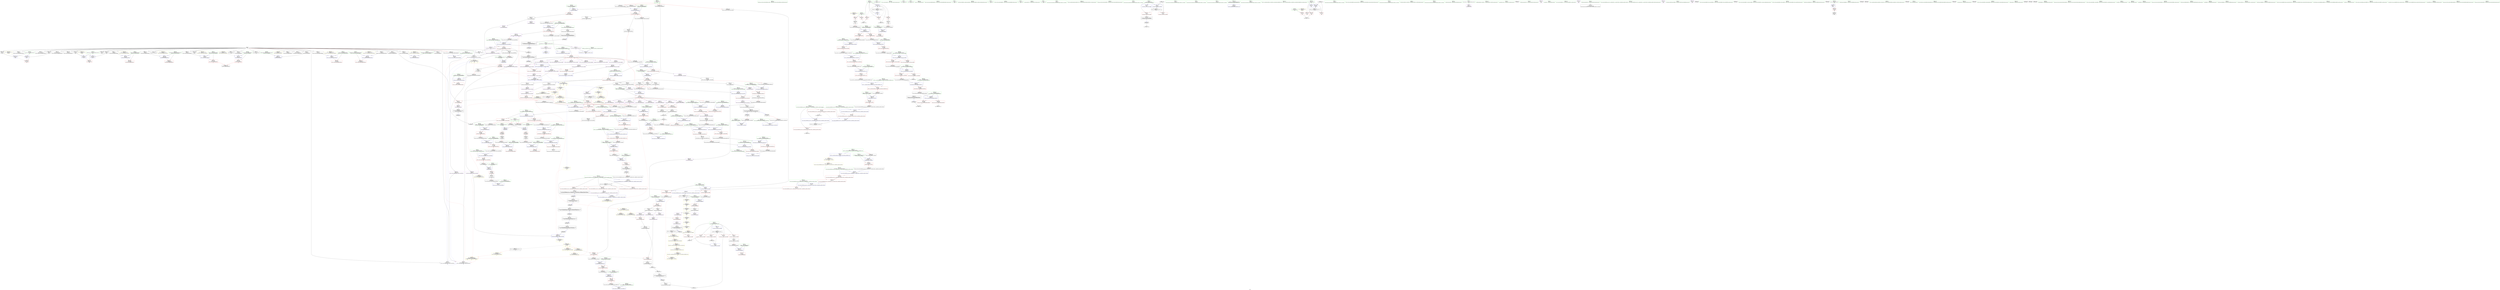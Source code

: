 digraph "SVFG" {
	label="SVFG";

	Node0x5592e200bb70 [shape=record,color=grey,label="{NodeID: 0\nNullPtr|{|<s31>47}}"];
	Node0x5592e200bb70 -> Node0x5592e229d670[style=solid];
	Node0x5592e200bb70 -> Node0x5592e229d770[style=solid];
	Node0x5592e200bb70 -> Node0x5592e229d840[style=solid];
	Node0x5592e200bb70 -> Node0x5592e229d910[style=solid];
	Node0x5592e200bb70 -> Node0x5592e229d9e0[style=solid];
	Node0x5592e200bb70 -> Node0x5592e229dab0[style=solid];
	Node0x5592e200bb70 -> Node0x5592e229db80[style=solid];
	Node0x5592e200bb70 -> Node0x5592e229dc50[style=solid];
	Node0x5592e200bb70 -> Node0x5592e229dd20[style=solid];
	Node0x5592e200bb70 -> Node0x5592e229ddf0[style=solid];
	Node0x5592e200bb70 -> Node0x5592e229dec0[style=solid];
	Node0x5592e200bb70 -> Node0x5592e229df90[style=solid];
	Node0x5592e200bb70 -> Node0x5592e229e060[style=solid];
	Node0x5592e200bb70 -> Node0x5592e229e130[style=solid];
	Node0x5592e200bb70 -> Node0x5592e229e200[style=solid];
	Node0x5592e200bb70 -> Node0x5592e229e2d0[style=solid];
	Node0x5592e200bb70 -> Node0x5592e229e3a0[style=solid];
	Node0x5592e200bb70 -> Node0x5592e229e470[style=solid];
	Node0x5592e200bb70 -> Node0x5592e229e540[style=solid];
	Node0x5592e200bb70 -> Node0x5592e229e610[style=solid];
	Node0x5592e200bb70 -> Node0x5592e229e6e0[style=solid];
	Node0x5592e200bb70 -> Node0x5592e229e7b0[style=solid];
	Node0x5592e200bb70 -> Node0x5592e229e880[style=solid];
	Node0x5592e200bb70 -> Node0x5592e229e950[style=solid];
	Node0x5592e200bb70 -> Node0x5592e229ea20[style=solid];
	Node0x5592e200bb70 -> Node0x5592e229ffd0[style=solid];
	Node0x5592e200bb70 -> Node0x5592e22a2490[style=solid];
	Node0x5592e200bb70 -> Node0x5592e22a2560[style=solid];
	Node0x5592e200bb70 -> Node0x5592e22a2630[style=solid];
	Node0x5592e200bb70 -> Node0x5592e22c0ff0[style=solid];
	Node0x5592e200bb70 -> Node0x5592e22c2a90[style=solid];
	Node0x5592e200bb70:s31 -> Node0x5592e2328190[style=solid,color=red];
	Node0x5592e22a1e10 [shape=record,color=blue,label="{NodeID: 443\n443\<--441\nthis.addr\<--this\n_ZNSt6vectorIiSaIiEE21_M_default_initializeEm\n}"];
	Node0x5592e22a1e10 -> Node0x5592e22a88d0[style=dashed];
	Node0x5592e22a5330 [shape=record,color=purple,label="{NodeID: 277\n541\<--536\n_M_impl\<--this1\n_ZNSt12_Vector_baseIiSaIiEE17_M_create_storageEm\n}"];
	Node0x5592e2295d90 [shape=record,color=green,label="{NodeID: 111\n652\<--653\n_ZNK9__gnu_cxx13new_allocatorIiE8max_sizeEv\<--_ZNK9__gnu_cxx13new_allocatorIiE8max_sizeEv_field_insensitive\n}"];
	Node0x5592e22edcf0 [shape=record,color=yellow,style=double,label="{NodeID: 886\n8V_1 = ENCHI(MR_8V_0)\npts\{663 \}\nFun[_ZNSt6vectorIiSaIiEEC2EmRKS0_]|{<s0>25}}"];
	Node0x5592e22edcf0:s0 -> Node0x5592e22ed2f0[style=dashed,color=red];
	Node0x5592e229f0d0 [shape=record,color=red,label="{NodeID: 388\n797\<--779\n\<--__niter\n_ZSt10__fill_n_aIPimiEN9__gnu_cxx11__enable_ifIXsr11__is_scalarIT1_EE7__valueET_E6__typeES4_T0_RKS3_\n}"];
	Node0x5592e229f0d0 -> Node0x5592e22c2310[style=solid];
	Node0x5592e229a3b0 [shape=record,color=black,label="{NodeID: 222\n580\<--579\n\<--\n_ZNSaIiEC2ERKS_\n|{<s0>45}}"];
	Node0x5592e229a3b0:s0 -> Node0x5592e2329770[style=solid,color=red];
	Node0x5592e2329ed0 [shape=record,color=black,label="{NodeID: 1163\n898 = PHI(362, )\n2nd arg _ZSt8_DestroyIPiiEvT_S1_RSaIT0_E }"];
	Node0x5592e2329ed0 -> Node0x5592e22b4d30[style=solid];
	Node0x5592e2296830 [shape=record,color=green,label="{NodeID: 56\n264\<--265\n__a.addr\<--__a.addr_field_insensitive\n_ZNSt6vectorIiSaIiEEC2EmRKS0_\n}"];
	Node0x5592e2296830 -> Node0x5592e22a7a30[style=solid];
	Node0x5592e2296830 -> Node0x5592e22a1110[style=solid];
	Node0x5592e22b4850 [shape=record,color=blue,label="{NodeID: 499\n860\<--855\n__n.addr\<--__n\n_ZNSt16allocator_traitsISaIiEE10deallocateERS0_Pim\n}"];
	Node0x5592e22b4850 -> Node0x5592e229f820[style=dashed];
	Node0x5592e22a80b0 [shape=record,color=red,label="{NodeID: 333\n379\<--347\nexn\<--exn.slot\n_ZNSt6vectorIiSaIiEED2Ev\n|{<s0>32}}"];
	Node0x5592e22a80b0:s0 -> Node0x5592e2325ec0[style=solid,color=red];
	Node0x5592e229d910 [shape=record,color=black,label="{NodeID: 167\n190\<--3\n\<--dummyVal\nmain\n}"];
	Node0x5592e229d910 -> Node0x5592e22a0b60[style=solid];
	Node0x5592e2325910 [shape=record,color=black,label="{NodeID: 1108\n854 = PHI(833, )\n1st arg _ZNSt16allocator_traitsISaIiEE10deallocateERS0_Pim }"];
	Node0x5592e2325910 -> Node0x5592e22b4780[style=solid];
	Node0x5592e2285760 [shape=record,color=green,label="{NodeID: 1\n7\<--1\n__dso_handle\<--dummyObj\nGlob }"];
	Node0x5592e22a1ee0 [shape=record,color=blue,label="{NodeID: 444\n445\<--442\n__n.addr\<--__n\n_ZNSt6vectorIiSaIiEE21_M_default_initializeEm\n}"];
	Node0x5592e22a1ee0 -> Node0x5592e22a89a0[style=dashed];
	Node0x5592e22a5400 [shape=record,color=purple,label="{NodeID: 278\n542\<--536\n_M_start\<--this1\n_ZNSt12_Vector_baseIiSaIiEE17_M_create_storageEm\n}"];
	Node0x5592e22a5400 -> Node0x5592e22a28a0[style=solid];
	Node0x5592e2295e90 [shape=record,color=green,label="{NodeID: 112\n657\<--658\n_ZSt17__throw_bad_allocv\<--_ZSt17__throw_bad_allocv_field_insensitive\n}"];
	Node0x5592e22eddd0 [shape=record,color=yellow,style=double,label="{NodeID: 887\n10V_1 = ENCHI(MR_10V_0)\npts\{1390000 \}\nFun[_ZNSt6vectorIiSaIiEEC2EmRKS0_]|{<s0>24}}"];
	Node0x5592e22eddd0:s0 -> Node0x5592e22dcbf0[style=dashed,color=red];
	Node0x5592e229f1a0 [shape=record,color=red,label="{NodeID: 389\n785\<--784\n\<--\n_ZSt10__fill_n_aIPimiEN9__gnu_cxx11__enable_ifIXsr11__is_scalarIT1_EE7__valueET_E6__typeES4_T0_RKS3_\n}"];
	Node0x5592e229f1a0 -> Node0x5592e22b3f60[style=solid];
	Node0x5592e229a480 [shape=record,color=black,label="{NodeID: 223\n611\<--610\n\<--_M_impl\n_ZNSt12_Vector_baseIiSaIiEE11_M_allocateEm\n|{<s0>46}}"];
	Node0x5592e229a480:s0 -> Node0x5592e2326950[style=solid,color=red];
	Node0x5592e232a010 [shape=record,color=black,label="{NodeID: 1164\n257 = PHI(138, )\n0th arg _ZNSt6vectorIiSaIiEEC2EmRKS0_ }"];
	Node0x5592e232a010 -> Node0x5592e22a0f70[style=solid];
	Node0x5592e2296900 [shape=record,color=green,label="{NodeID: 57\n266\<--267\nexn.slot\<--exn.slot_field_insensitive\n_ZNSt6vectorIiSaIiEEC2EmRKS0_\n}"];
	Node0x5592e2296900 -> Node0x5592e22a7b00[style=solid];
	Node0x5592e2296900 -> Node0x5592e22a11e0[style=solid];
	Node0x5592e22ae5b0 [shape=record,color=yellow,style=double,label="{NodeID: 832\n8V_1 = ENCHI(MR_8V_0)\npts\{663 \}\nFun[_ZSt25__uninitialized_default_nIPimET_S1_T0_]|{<s0>52}}"];
	Node0x5592e22ae5b0:s0 -> Node0x5592e22ac8e0[style=dashed,color=red];
	Node0x5592e22b4920 [shape=record,color=blue,label="{NodeID: 500\n877\<--874\nthis.addr\<--this\n_ZN9__gnu_cxx13new_allocatorIiE10deallocateEPim\n}"];
	Node0x5592e22b4920 -> Node0x5592e229f8f0[style=dashed];
	Node0x5592e22a8180 [shape=record,color=red,label="{NodeID: 334\n356\<--355\n\<--_M_start\n_ZNSt6vectorIiSaIiEED2Ev\n|{<s0>29}}"];
	Node0x5592e22a8180:s0 -> Node0x5592e2329c80[style=solid,color=red];
	Node0x5592e229d9e0 [shape=record,color=black,label="{NodeID: 168\n194\<--3\n\<--dummyVal\nmain\n}"];
	Node0x5592e2325a20 [shape=record,color=black,label="{NodeID: 1109\n855 = PHI(834, )\n2nd arg _ZNSt16allocator_traitsISaIiEE10deallocateERS0_Pim }"];
	Node0x5592e2325a20 -> Node0x5592e22b4850[style=solid];
	Node0x5592e22857f0 [shape=record,color=green,label="{NodeID: 2\n8\<--1\n_ZSt3cin\<--dummyObj\nGlob }"];
	Node0x5592e22a1fb0 [shape=record,color=blue,label="{NodeID: 445\n462\<--457\n_M_finish\<--call2\n_ZNSt6vectorIiSaIiEE21_M_default_initializeEm\n|{<s0>25}}"];
	Node0x5592e22a1fb0:s0 -> Node0x5592e22f8e70[style=dashed,color=blue];
	Node0x5592e22a54d0 [shape=record,color=purple,label="{NodeID: 279\n544\<--536\n_M_impl2\<--this1\n_ZNSt12_Vector_baseIiSaIiEE17_M_create_storageEm\n}"];
	Node0x5592e2295f90 [shape=record,color=green,label="{NodeID: 113\n662\<--663\ncall2\<--call2_field_insensitive\n_ZN9__gnu_cxx13new_allocatorIiE8allocateEmPKv\n}"];
	Node0x5592e2295f90 -> Node0x5592e229a7c0[style=solid];
	Node0x5592e22f8a70 [shape=record,color=yellow,style=double,label="{NodeID: 1054\n8V_3 = CSCHI(MR_8V_2)\npts\{663 \}\nCS[]|{|<s1>17}}"];
	Node0x5592e22f8a70 -> Node0x5592e22de400[style=dashed];
	Node0x5592e22f8a70:s1 -> Node0x5592e22ab720[style=dashed,color=red];
	Node0x5592e22edeb0 [shape=record,color=yellow,style=double,label="{NodeID: 888\n12V_1 = ENCHI(MR_12V_0)\npts\{1390001 \}\nFun[_ZNSt6vectorIiSaIiEEC2EmRKS0_]|{<s0>24}}"];
	Node0x5592e22edeb0:s0 -> Node0x5592e22dcbf0[style=dashed,color=red];
	Node0x5592e229f270 [shape=record,color=red,label="{NodeID: 390\n812\<--809\n\<--__it.addr\n_ZSt12__niter_baseIPiET_S1_\n}"];
	Node0x5592e229f270 -> Node0x5592e22a3250[style=solid];
	Node0x5592e229a550 [shape=record,color=black,label="{NodeID: 224\n596\<--618\n_ZNSt12_Vector_baseIiSaIiEE11_M_allocateEm_ret\<--cond\n_ZNSt12_Vector_baseIiSaIiEE11_M_allocateEm\n|{<s0>43}}"];
	Node0x5592e229a550:s0 -> Node0x5592e2324290[style=solid,color=blue];
	Node0x5592e232a150 [shape=record,color=black,label="{NodeID: 1165\n258 = PHI(160, )\n1st arg _ZNSt6vectorIiSaIiEEC2EmRKS0_ }"];
	Node0x5592e232a150 -> Node0x5592e22a1040[style=solid];
	Node0x5592e22969d0 [shape=record,color=green,label="{NodeID: 58\n268\<--269\nehselector.slot\<--ehselector.slot_field_insensitive\n_ZNSt6vectorIiSaIiEEC2EmRKS0_\n}"];
	Node0x5592e22969d0 -> Node0x5592e22a7bd0[style=solid];
	Node0x5592e22969d0 -> Node0x5592e22a12b0[style=solid];
	Node0x5592e22b49f0 [shape=record,color=blue,label="{NodeID: 501\n879\<--875\n__p.addr\<--__p\n_ZN9__gnu_cxx13new_allocatorIiE10deallocateEPim\n}"];
	Node0x5592e22b49f0 -> Node0x5592e229f9c0[style=dashed];
	Node0x5592e22a8250 [shape=record,color=red,label="{NodeID: 335\n360\<--359\n\<--_M_finish\n_ZNSt6vectorIiSaIiEED2Ev\n|{<s0>29}}"];
	Node0x5592e22a8250:s0 -> Node0x5592e2329d90[style=solid,color=red];
	Node0x5592e229dab0 [shape=record,color=black,label="{NodeID: 169\n195\<--3\n\<--dummyVal\nmain\n}"];
	Node0x5592e229dab0 -> Node0x5592e22a0c30[style=solid];
	Node0x5592e2325b30 [shape=record,color=black,label="{NodeID: 1110\n466 = PHI(290, 368, 376, )\n0th arg _ZNSt12_Vector_baseIiSaIiEED2Ev }"];
	Node0x5592e2325b30 -> Node0x5592e22a2080[style=solid];
	Node0x5592e22928e0 [shape=record,color=green,label="{NodeID: 3\n9\<--1\n_ZSt4cout\<--dummyObj\nGlob }"];
	Node0x5592e22a2080 [shape=record,color=blue,label="{NodeID: 446\n467\<--466\nthis.addr\<--this\n_ZNSt12_Vector_baseIiSaIiEED2Ev\n}"];
	Node0x5592e22a2080 -> Node0x5592e22a8b40[style=dashed];
	Node0x5592e22a55a0 [shape=record,color=purple,label="{NodeID: 280\n545\<--536\n_M_start3\<--this1\n_ZNSt12_Vector_baseIiSaIiEE17_M_create_storageEm\n}"];
	Node0x5592e22a55a0 -> Node0x5592e22a9360[style=solid];
	Node0x5592e229ab70 [shape=record,color=green,label="{NodeID: 114\n664\<--665\n_Znwm\<--_Znwm_field_insensitive\n}"];
	Node0x5592e22f8bd0 [shape=record,color=yellow,style=double,label="{NodeID: 1055\n10V_3 = CSCHI(MR_10V_2)\npts\{1390000 \}\nCS[]|{|<s1>10|<s2>13|<s3>17|<s4>22}}"];
	Node0x5592e22f8bd0 -> Node0x5592e22de900[style=dashed];
	Node0x5592e22f8bd0:s1 -> Node0x5592e22ac420[style=dashed,color=red];
	Node0x5592e22f8bd0:s2 -> Node0x5592e22ece60[style=dashed,color=red];
	Node0x5592e22f8bd0:s3 -> Node0x5592e22ab800[style=dashed,color=red];
	Node0x5592e22f8bd0:s4 -> Node0x5592e22ece60[style=dashed,color=red];
	Node0x5592e22edf90 [shape=record,color=yellow,style=double,label="{NodeID: 889\n40V_1 = ENCHI(MR_40V_0)\npts\{1390002 \}\nFun[_ZNSt6vectorIiSaIiEEC2EmRKS0_]|{<s0>24}}"];
	Node0x5592e22edf90:s0 -> Node0x5592e22dcbf0[style=dashed,color=red];
	Node0x5592e229f340 [shape=record,color=red,label="{NodeID: 391\n827\<--818\nthis1\<--this.addr\n_ZNSt12_Vector_baseIiSaIiEE13_M_deallocateEPim\n}"];
	Node0x5592e229f340 -> Node0x5592e22a5dc0[style=solid];
	Node0x5592e229a620 [shape=record,color=black,label="{NodeID: 225\n630\<--629\n\<--\n_ZNSt16allocator_traitsISaIiEE8allocateERS0_m\n|{<s0>47}}"];
	Node0x5592e229a620:s0 -> Node0x5592e2327f10[style=solid,color=red];
	Node0x5592e232a290 [shape=record,color=black,label="{NodeID: 1166\n259 = PHI(140, )\n2nd arg _ZNSt6vectorIiSaIiEEC2EmRKS0_ }"];
	Node0x5592e232a290 -> Node0x5592e22a1110[style=solid];
	Node0x5592e2296aa0 [shape=record,color=green,label="{NodeID: 59\n278\<--279\n_ZNSt12_Vector_baseIiSaIiEEC2EmRKS0_\<--_ZNSt12_Vector_baseIiSaIiEEC2EmRKS0__field_insensitive\n}"];
	Node0x5592e22b4ac0 [shape=record,color=blue,label="{NodeID: 502\n881\<--876\n.addr\<--\n_ZN9__gnu_cxx13new_allocatorIiE10deallocateEPim\n}"];
	Node0x5592e22a8320 [shape=record,color=red,label="{NodeID: 336\n389\<--386\nthis1\<--this.addr\n_ZN9__gnu_cxx13new_allocatorIiEC2Ev\n}"];
	Node0x5592e229db80 [shape=record,color=black,label="{NodeID: 170\n197\<--3\n\<--dummyVal\nmain\n}"];
	Node0x5592e229db80 -> Node0x5592e22a0d00[style=solid];
	Node0x5592e2325db0 [shape=record,color=black,label="{NodeID: 1111\n246 = PHI(140, )\n0th arg _ZNSaIiEC2Ev }"];
	Node0x5592e2325db0 -> Node0x5592e22a0ea0[style=solid];
	Node0x5592e2292970 [shape=record,color=green,label="{NodeID: 4\n10\<--1\n.str\<--dummyObj\nGlob }"];
	Node0x5592e22a2150 [shape=record,color=blue,label="{NodeID: 447\n469\<--495\nexn.slot\<--\n_ZNSt12_Vector_baseIiSaIiEED2Ev\n}"];
	Node0x5592e22a2150 -> Node0x5592e22a8c10[style=dashed];
	Node0x5592e22a5670 [shape=record,color=purple,label="{NodeID: 281\n547\<--536\n_M_impl4\<--this1\n_ZNSt12_Vector_baseIiSaIiEE17_M_create_storageEm\n}"];
	Node0x5592e229ac30 [shape=record,color=green,label="{NodeID: 115\n670\<--671\nthis.addr\<--this.addr_field_insensitive\n_ZNK9__gnu_cxx13new_allocatorIiE8max_sizeEv\n}"];
	Node0x5592e229ac30 -> Node0x5592e22a9ec0[style=solid];
	Node0x5592e229ac30 -> Node0x5592e22b3190[style=solid];
	Node0x5592e22f8cb0 [shape=record,color=yellow,style=double,label="{NodeID: 1056\n12V_3 = CSCHI(MR_12V_2)\npts\{1390001 \}\nCS[]|{|<s1>13|<s2>17|<s3>22}}"];
	Node0x5592e22f8cb0 -> Node0x5592e22dee00[style=dashed];
	Node0x5592e22f8cb0:s1 -> Node0x5592e22ecf40[style=dashed,color=red];
	Node0x5592e22f8cb0:s2 -> Node0x5592e22ab8e0[style=dashed,color=red];
	Node0x5592e22f8cb0:s3 -> Node0x5592e22ecf40[style=dashed,color=red];
	Node0x5592e229f410 [shape=record,color=red,label="{NodeID: 392\n828\<--820\n\<--__p.addr\n_ZNSt12_Vector_baseIiSaIiEE13_M_deallocateEPim\n}"];
	Node0x5592e229f410 -> Node0x5592e22c2a90[style=solid];
	Node0x5592e229a6f0 [shape=record,color=black,label="{NodeID: 226\n620\<--632\n_ZNSt16allocator_traitsISaIiEE8allocateERS0_m_ret\<--call\n_ZNSt16allocator_traitsISaIiEE8allocateERS0_m\n|{<s0>46}}"];
	Node0x5592e229a6f0:s0 -> Node0x5592e23243d0[style=solid,color=blue];
	Node0x5592e2296ba0 [shape=record,color=green,label="{NodeID: 60\n282\<--283\n_ZNSt6vectorIiSaIiEE21_M_default_initializeEm\<--_ZNSt6vectorIiSaIiEE21_M_default_initializeEm_field_insensitive\n}"];
	Node0x5592e22b4b90 [shape=record,color=blue,label="{NodeID: 503\n899\<--896\n__first.addr\<--__first\n_ZSt8_DestroyIPiiEvT_S1_RSaIT0_E\n}"];
	Node0x5592e22b4b90 -> Node0x5592e229fa90[style=dashed];
	Node0x5592e22a83f0 [shape=record,color=red,label="{NodeID: 337\n396\<--393\nthis1\<--this.addr\n_ZN9__gnu_cxx13new_allocatorIiED2Ev\n}"];
	Node0x5592e229dc50 [shape=record,color=black,label="{NodeID: 171\n239\<--3\nlpad.val\<--dummyVal\nmain\n}"];
	Node0x5592e2325ec0 [shape=record,color=black,label="{NodeID: 1112\n841 = PHI(379, 502, )\n0th arg __clang_call_terminate }"];
	Node0x5592e2292a00 [shape=record,color=green,label="{NodeID: 5\n12\<--1\n.str.1\<--dummyObj\nGlob }"];
	Node0x5592e22a2220 [shape=record,color=blue,label="{NodeID: 448\n471\<--497\nehselector.slot\<--\n_ZNSt12_Vector_baseIiSaIiEED2Ev\n}"];
	Node0x5592e22a5740 [shape=record,color=purple,label="{NodeID: 282\n548\<--536\n_M_finish\<--this1\n_ZNSt12_Vector_baseIiSaIiEE17_M_create_storageEm\n}"];
	Node0x5592e22a5740 -> Node0x5592e22a2970[style=solid];
	Node0x5592e229ad00 [shape=record,color=green,label="{NodeID: 116\n683\<--684\n__first.addr\<--__first.addr_field_insensitive\n_ZSt27__uninitialized_default_n_aIPimiET_S1_T0_RSaIT1_E\n}"];
	Node0x5592e229ad00 -> Node0x5592e22a9f90[style=solid];
	Node0x5592e229ad00 -> Node0x5592e22b3260[style=solid];
	Node0x5592e22f8d90 [shape=record,color=yellow,style=double,label="{NodeID: 1057\n40V_3 = CSCHI(MR_40V_2)\npts\{1390002 \}\nCS[]|{|<s1>13|<s2>22}}"];
	Node0x5592e22f8d90 -> Node0x5592e22df300[style=dashed];
	Node0x5592e22f8d90:s1 -> Node0x5592e22ed020[style=dashed,color=red];
	Node0x5592e22f8d90:s2 -> Node0x5592e22ed020[style=dashed,color=red];
	Node0x5592e229f4e0 [shape=record,color=red,label="{NodeID: 393\n833\<--820\n\<--__p.addr\n_ZNSt12_Vector_baseIiSaIiEE13_M_deallocateEPim\n|{<s0>56}}"];
	Node0x5592e229f4e0:s0 -> Node0x5592e2325910[style=solid,color=red];
	Node0x5592e229a7c0 [shape=record,color=black,label="{NodeID: 227\n666\<--662\n\<--call2\n_ZN9__gnu_cxx13new_allocatorIiE8allocateEmPKv\n}"];
	Node0x5592e229a7c0 -> Node0x5592e229a890[style=solid];
	Node0x5592e2296ca0 [shape=record,color=green,label="{NodeID: 61\n292\<--293\n_ZNSt12_Vector_baseIiSaIiEED2Ev\<--_ZNSt12_Vector_baseIiSaIiEED2Ev_field_insensitive\n}"];
	Node0x5592e22b4c60 [shape=record,color=blue,label="{NodeID: 504\n901\<--897\n__last.addr\<--__last\n_ZSt8_DestroyIPiiEvT_S1_RSaIT0_E\n}"];
	Node0x5592e22b4c60 -> Node0x5592e229fb60[style=dashed];
	Node0x5592e22a84c0 [shape=record,color=red,label="{NodeID: 338\n415\<--402\nthis1\<--this.addr\n_ZNSt12_Vector_baseIiSaIiEEC2EmRKS0_\n|{|<s1>34}}"];
	Node0x5592e22a84c0 -> Node0x5592e22a4630[style=solid];
	Node0x5592e22a84c0:s1 -> Node0x5592e2327820[style=solid,color=red];
	Node0x5592e229dd20 [shape=record,color=black,label="{NodeID: 172\n240\<--3\nlpad.val30\<--dummyVal\nmain\n}"];
	Node0x5592e2326010 [shape=record,color=black,label="{NodeID: 1113\n316 = PHI(138, )\n0th arg _ZNSt6vectorIiSaIiEEixEm }"];
	Node0x5592e2326010 -> Node0x5592e22a1450[style=solid];
	Node0x5592e2292a90 [shape=record,color=green,label="{NodeID: 6\n14\<--1\n.str.2\<--dummyObj\nGlob }"];
	Node0x5592e22a22f0 [shape=record,color=blue,label="{NodeID: 449\n508\<--506\nthis.addr\<--this\n_ZNSt12_Vector_baseIiSaIiEE12_Vector_implC2ERKS0_\n}"];
	Node0x5592e22a22f0 -> Node0x5592e22a8f50[style=dashed];
	Node0x5592e22a5810 [shape=record,color=purple,label="{NodeID: 283\n550\<--536\n_M_impl5\<--this1\n_ZNSt12_Vector_baseIiSaIiEE17_M_create_storageEm\n}"];
	Node0x5592e229add0 [shape=record,color=green,label="{NodeID: 117\n685\<--686\n__n.addr\<--__n.addr_field_insensitive\n_ZSt27__uninitialized_default_n_aIPimiET_S1_T0_RSaIT1_E\n}"];
	Node0x5592e229add0 -> Node0x5592e22aa060[style=solid];
	Node0x5592e229add0 -> Node0x5592e22b3330[style=solid];
	Node0x5592e22f8e70 [shape=record,color=yellow,style=double,label="{NodeID: 1058\n12V_3 = CSCHI(MR_12V_2)\npts\{1390001 \}\nCS[]|{<s0>8}}"];
	Node0x5592e22f8e70:s0 -> Node0x5592e22f8cb0[style=dashed,color=blue];
	Node0x5592e229f5b0 [shape=record,color=red,label="{NodeID: 394\n834\<--822\n\<--__n.addr\n_ZNSt12_Vector_baseIiSaIiEE13_M_deallocateEPim\n|{<s0>56}}"];
	Node0x5592e229f5b0:s0 -> Node0x5592e2325a20[style=solid,color=red];
	Node0x5592e229a890 [shape=record,color=black,label="{NodeID: 228\n636\<--666\n_ZN9__gnu_cxx13new_allocatorIiE8allocateEmPKv_ret\<--\n_ZN9__gnu_cxx13new_allocatorIiE8allocateEmPKv\n|{<s0>47}}"];
	Node0x5592e229a890:s0 -> Node0x5592e2322ed0[style=solid,color=blue];
	Node0x5592e2296da0 [shape=record,color=green,label="{NodeID: 62\n300\<--301\n__gxx_personality_v0\<--__gxx_personality_v0_field_insensitive\n}"];
	Node0x5592e22b4d30 [shape=record,color=blue,label="{NodeID: 505\n903\<--898\n.addr\<--\n_ZSt8_DestroyIPiiEvT_S1_RSaIT0_E\n}"];
	Node0x5592e22a8590 [shape=record,color=red,label="{NodeID: 339\n421\<--404\n\<--__n.addr\n_ZNSt12_Vector_baseIiSaIiEEC2EmRKS0_\n|{<s0>34}}"];
	Node0x5592e22a8590:s0 -> Node0x5592e2327930[style=solid,color=red];
	Node0x5592e229ddf0 [shape=record,color=black,label="{NodeID: 173\n285\<--3\n\<--dummyVal\n_ZNSt6vectorIiSaIiEEC2EmRKS0_\n}"];
	Node0x5592e2326120 [shape=record,color=black,label="{NodeID: 1114\n317 = PHI(177, )\n1st arg _ZNSt6vectorIiSaIiEEixEm }"];
	Node0x5592e2326120 -> Node0x5592e22a1520[style=solid];
	Node0x5592e2292b20 [shape=record,color=green,label="{NodeID: 7\n16\<--1\n.str.3\<--dummyObj\nGlob }"];
	Node0x5592e22ab720 [shape=record,color=yellow,style=double,label="{NodeID: 782\n8V_1 = ENCHI(MR_8V_0)\npts\{663 \}\nFun[_Z10property_xRKSt6vectorIiSaIiEE]}"];
	Node0x5592e22ab720 -> Node0x5592e22a6780[style=dashed];
	Node0x5592e22a23c0 [shape=record,color=blue,label="{NodeID: 450\n510\<--507\n__a.addr\<--__a\n_ZNSt12_Vector_baseIiSaIiEE12_Vector_implC2ERKS0_\n}"];
	Node0x5592e22a23c0 -> Node0x5592e22a9020[style=dashed];
	Node0x5592e22a58e0 [shape=record,color=purple,label="{NodeID: 284\n551\<--536\n_M_start6\<--this1\n_ZNSt12_Vector_baseIiSaIiEE17_M_create_storageEm\n}"];
	Node0x5592e22a58e0 -> Node0x5592e22a9430[style=solid];
	Node0x5592e229aea0 [shape=record,color=green,label="{NodeID: 118\n687\<--688\n.addr\<--.addr_field_insensitive\n_ZSt27__uninitialized_default_n_aIPimiET_S1_T0_RSaIT1_E\n}"];
	Node0x5592e229aea0 -> Node0x5592e22b3400[style=solid];
	Node0x5592e22f8fd0 [shape=record,color=yellow,style=double,label="{NodeID: 1059\n8V_2 = CSCHI(MR_8V_1)\npts\{663 \}\nCS[]|{<s0>8}}"];
	Node0x5592e22f8fd0:s0 -> Node0x5592e22f8a70[style=dashed,color=blue];
	Node0x5592e229f680 [shape=record,color=red,label="{NodeID: 395\n865\<--856\n\<--__a.addr\n_ZNSt16allocator_traitsISaIiEE10deallocateERS0_Pim\n}"];
	Node0x5592e229f680 -> Node0x5592e22a33f0[style=solid];
	Node0x5592e229a960 [shape=record,color=black,label="{NodeID: 229\n668\<--675\n_ZNK9__gnu_cxx13new_allocatorIiE8max_sizeEv_ret\<--\n_ZNK9__gnu_cxx13new_allocatorIiE8max_sizeEv\n|{<s0>48}}"];
	Node0x5592e229a960:s0 -> Node0x5592e2323010[style=solid,color=blue];
	Node0x5592e2296ea0 [shape=record,color=green,label="{NodeID: 63\n306\<--307\nthis.addr\<--this.addr_field_insensitive\n_ZNSaIiED2Ev\n}"];
	Node0x5592e2296ea0 -> Node0x5592e22a7ca0[style=solid];
	Node0x5592e2296ea0 -> Node0x5592e22a1380[style=solid];
	Node0x5592e22dbe10 [shape=record,color=yellow,style=double,label="{NodeID: 838\n10V_1 = ENCHI(MR_10V_0)\npts\{1390000 \}\nFun[_ZNKSt6vectorIiSaIiEEixEm]}"];
	Node0x5592e22dbe10 -> Node0x5592e22a6c60[style=dashed];
	Node0x5592e22b4e00 [shape=record,color=blue,label="{NodeID: 506\n917\<--915\n__first.addr\<--__first\n_ZSt8_DestroyIPiEvT_S1_\n}"];
	Node0x5592e22b4e00 -> Node0x5592e229fc30[style=dashed];
	Node0x5592e22a8660 [shape=record,color=red,label="{NodeID: 340\n417\<--406\n\<--__a.addr\n_ZNSt12_Vector_baseIiSaIiEEC2EmRKS0_\n|{<s0>33}}"];
	Node0x5592e22a8660:s0 -> Node0x5592e2324f10[style=solid,color=red];
	Node0x5592e229dec0 [shape=record,color=black,label="{NodeID: 174\n286\<--3\n\<--dummyVal\n_ZNSt6vectorIiSaIiEEC2EmRKS0_\n}"];
	Node0x5592e229dec0 -> Node0x5592e22a11e0[style=solid];
	Node0x5592e2326230 [shape=record,color=black,label="{NodeID: 1115\n930 = PHI(923, )\n0th arg _ZNSt12_Destroy_auxILb1EE9__destroyIPiEEvT_S3_ }"];
	Node0x5592e2326230 -> Node0x5592e22b4fa0[style=solid];
	Node0x5592e2292bb0 [shape=record,color=green,label="{NodeID: 8\n19\<--1\n\<--dummyObj\nCan only get source location for instruction, argument, global var or function.}"];
	Node0x5592e22ab800 [shape=record,color=yellow,style=double,label="{NodeID: 783\n10V_1 = ENCHI(MR_10V_0)\npts\{1390000 \}\nFun[_Z10property_xRKSt6vectorIiSaIiEE]|{<s0>3|<s1>4}}"];
	Node0x5592e22ab800:s0 -> Node0x5592e22ec020[style=dashed,color=red];
	Node0x5592e22ab800:s1 -> Node0x5592e22dbe10[style=dashed,color=red];
	Node0x5592e22a2490 [shape=record,color=blue, style = dotted,label="{NodeID: 451\n520\<--3\n_M_start\<--dummyVal\n_ZNSt12_Vector_baseIiSaIiEE12_Vector_implC2ERKS0_\n|{<s0>33}}"];
	Node0x5592e22a2490:s0 -> Node0x5592e22f93d0[style=dashed,color=blue];
	Node0x5592e22a59b0 [shape=record,color=purple,label="{NodeID: 285\n555\<--536\n_M_impl7\<--this1\n_ZNSt12_Vector_baseIiSaIiEE17_M_create_storageEm\n}"];
	Node0x5592e229af70 [shape=record,color=green,label="{NodeID: 119\n695\<--696\n_ZSt25__uninitialized_default_nIPimET_S1_T0_\<--_ZSt25__uninitialized_default_nIPimET_S1_T0__field_insensitive\n}"];
	Node0x5592e22f90b0 [shape=record,color=yellow,style=double,label="{NodeID: 1060\n10V_2 = CSCHI(MR_10V_1)\npts\{1390000 \}\nCS[]|{<s0>8|<s1>25|<s2>26}}"];
	Node0x5592e22f90b0:s0 -> Node0x5592e22f8bd0[style=dashed,color=blue];
	Node0x5592e22f90b0:s1 -> Node0x5592e22ed3d0[style=dashed,color=red];
	Node0x5592e22f90b0:s2 -> Node0x5592e22abf60[style=dashed,color=red];
	Node0x5592e22c0ff0 [shape=record,color=black,label="{NodeID: 728\n618 = PHI(613, 3, )\n}"];
	Node0x5592e22c0ff0 -> Node0x5592e229a550[style=solid];
	Node0x5592e229f750 [shape=record,color=red,label="{NodeID: 396\n867\<--858\n\<--__p.addr\n_ZNSt16allocator_traitsISaIiEE10deallocateERS0_Pim\n|{<s0>59}}"];
	Node0x5592e229f750:s0 -> Node0x5592e2326d10[style=solid,color=red];
	Node0x5592e229aa30 [shape=record,color=black,label="{NodeID: 230\n679\<--694\n_ZSt27__uninitialized_default_n_aIPimiET_S1_T0_RSaIT1_E_ret\<--call\n_ZSt27__uninitialized_default_n_aIPimiET_S1_T0_RSaIT1_E\n|{<s0>37}}"];
	Node0x5592e229aa30:s0 -> Node0x5592e2324150[style=solid,color=blue];
	Node0x5592e2296f70 [shape=record,color=green,label="{NodeID: 64\n312\<--313\n_ZN9__gnu_cxx13new_allocatorIiED2Ev\<--_ZN9__gnu_cxx13new_allocatorIiED2Ev_field_insensitive\n}"];
	Node0x5592e22b4ed0 [shape=record,color=blue,label="{NodeID: 507\n919\<--916\n__last.addr\<--__last\n_ZSt8_DestroyIPiEvT_S1_\n}"];
	Node0x5592e22b4ed0 -> Node0x5592e229fd00[style=dashed];
	Node0x5592e22a8730 [shape=record,color=red,label="{NodeID: 341\n435\<--408\nexn\<--exn.slot\n_ZNSt12_Vector_baseIiSaIiEEC2EmRKS0_\n}"];
	Node0x5592e229df90 [shape=record,color=black,label="{NodeID: 175\n288\<--3\n\<--dummyVal\n_ZNSt6vectorIiSaIiEEC2EmRKS0_\n}"];
	Node0x5592e229df90 -> Node0x5592e22a12b0[style=solid];
	Node0x5592e2326340 [shape=record,color=black,label="{NodeID: 1116\n931 = PHI(924, )\n1st arg _ZNSt12_Destroy_auxILb1EE9__destroyIPiEEvT_S3_ }"];
	Node0x5592e2326340 -> Node0x5592e22b5070[style=solid];
	Node0x5592e2292c70 [shape=record,color=green,label="{NodeID: 9\n57\<--1\n\<--dummyObj\nCan only get source location for instruction, argument, global var or function.}"];
	Node0x5592e22ab8e0 [shape=record,color=yellow,style=double,label="{NodeID: 784\n12V_1 = ENCHI(MR_12V_0)\npts\{1390001 \}\nFun[_Z10property_xRKSt6vectorIiSaIiEE]|{<s0>3}}"];
	Node0x5592e22ab8e0:s0 -> Node0x5592e22ec210[style=dashed,color=red];
	Node0x5592e22a2560 [shape=record,color=blue, style = dotted,label="{NodeID: 452\n522\<--3\n_M_finish\<--dummyVal\n_ZNSt12_Vector_baseIiSaIiEE12_Vector_implC2ERKS0_\n|{<s0>33}}"];
	Node0x5592e22a2560:s0 -> Node0x5592e22f93d0[style=dashed,color=blue];
	Node0x5592e22a5a80 [shape=record,color=purple,label="{NodeID: 286\n556\<--536\n_M_end_of_storage\<--this1\n_ZNSt12_Vector_baseIiSaIiEE17_M_create_storageEm\n}"];
	Node0x5592e22a5a80 -> Node0x5592e22a2a40[style=solid];
	Node0x5592e229b070 [shape=record,color=green,label="{NodeID: 120\n700\<--701\nthis.addr\<--this.addr_field_insensitive\n_ZNSt12_Vector_baseIiSaIiEE19_M_get_Tp_allocatorEv\n}"];
	Node0x5592e229b070 -> Node0x5592e22aa130[style=solid];
	Node0x5592e229b070 -> Node0x5592e22b34d0[style=solid];
	Node0x5592e22f9210 [shape=record,color=yellow,style=double,label="{NodeID: 1061\n12V_2 = CSCHI(MR_12V_1)\npts\{1390001 \}\nCS[]|{<s0>25}}"];
	Node0x5592e22f9210:s0 -> Node0x5592e22a1fb0[style=dashed,color=red];
	Node0x5592e22c1590 [shape=record,color=grey,label="{NodeID: 729\n79 = Binary(78, 80, )\n}"];
	Node0x5592e22c1590 -> Node0x5592e22a0340[style=solid];
	Node0x5592e229f820 [shape=record,color=red,label="{NodeID: 397\n868\<--860\n\<--__n.addr\n_ZNSt16allocator_traitsISaIiEE10deallocateERS0_Pim\n|{<s0>59}}"];
	Node0x5592e229f820:s0 -> Node0x5592e2326e50[style=solid,color=red];
	Node0x5592e22a2db0 [shape=record,color=black,label="{NodeID: 231\n705\<--704\n\<--_M_impl\n_ZNSt12_Vector_baseIiSaIiEE19_M_get_Tp_allocatorEv\n}"];
	Node0x5592e22a2db0 -> Node0x5592e22a2e40[style=solid];
	Node0x5592e2297070 [shape=record,color=green,label="{NodeID: 65\n318\<--319\nthis.addr\<--this.addr_field_insensitive\n_ZNSt6vectorIiSaIiEEixEm\n}"];
	Node0x5592e2297070 -> Node0x5592e22a7d70[style=solid];
	Node0x5592e2297070 -> Node0x5592e22a1450[style=solid];
	Node0x5592e22b4fa0 [shape=record,color=blue,label="{NodeID: 508\n932\<--930\n.addr\<--\n_ZNSt12_Destroy_auxILb1EE9__destroyIPiEEvT_S3_\n}"];
	Node0x5592e22a8800 [shape=record,color=red,label="{NodeID: 342\n436\<--410\nsel\<--ehselector.slot\n_ZNSt12_Vector_baseIiSaIiEEC2EmRKS0_\n}"];
	Node0x5592e229e060 [shape=record,color=black,label="{NodeID: 176\n297\<--3\nlpad.val\<--dummyVal\n_ZNSt6vectorIiSaIiEEC2EmRKS0_\n}"];
	Node0x5592e2326450 [shape=record,color=black,label="{NodeID: 1117\n915 = PHI(908, )\n0th arg _ZSt8_DestroyIPiEvT_S1_ }"];
	Node0x5592e2326450 -> Node0x5592e22b4e00[style=solid];
	Node0x5592e2292d70 [shape=record,color=green,label="{NodeID: 10\n80\<--1\n\<--dummyObj\nCan only get source location for instruction, argument, global var or function.}"];
	Node0x5592e22a2630 [shape=record,color=blue, style = dotted,label="{NodeID: 453\n524\<--3\n_M_end_of_storage\<--dummyVal\n_ZNSt12_Vector_baseIiSaIiEE12_Vector_implC2ERKS0_\n|{<s0>33}}"];
	Node0x5592e22a2630:s0 -> Node0x5592e22f93d0[style=dashed,color=blue];
	Node0x5592e22a5b50 [shape=record,color=purple,label="{NodeID: 287\n610\<--605\n_M_impl\<--this1\n_ZNSt12_Vector_baseIiSaIiEE11_M_allocateEm\n}"];
	Node0x5592e22a5b50 -> Node0x5592e229a480[style=solid];
	Node0x5592e229b140 [shape=record,color=green,label="{NodeID: 121\n710\<--711\n__first.addr\<--__first.addr_field_insensitive\n_ZSt25__uninitialized_default_nIPimET_S1_T0_\n}"];
	Node0x5592e229b140 -> Node0x5592e22aa200[style=solid];
	Node0x5592e229b140 -> Node0x5592e22b35a0[style=solid];
	Node0x5592e22f92f0 [shape=record,color=yellow,style=double,label="{NodeID: 1062\n40V_2 = CSCHI(MR_40V_1)\npts\{1390002 \}\nCS[]|{<s0>8|<s1>26}}"];
	Node0x5592e22f92f0:s0 -> Node0x5592e22f8d90[style=dashed,color=blue];
	Node0x5592e22f92f0:s1 -> Node0x5592e22ac040[style=dashed,color=red];
	Node0x5592e22c1710 [shape=record,color=grey,label="{NodeID: 730\n184 = Binary(183, 80, )\n}"];
	Node0x5592e22c1710 -> Node0x5592e22a09c0[style=solid];
	Node0x5592e229f8f0 [shape=record,color=red,label="{NodeID: 398\n886\<--877\nthis1\<--this.addr\n_ZN9__gnu_cxx13new_allocatorIiE10deallocateEPim\n}"];
	Node0x5592e22a2e40 [shape=record,color=black,label="{NodeID: 232\n698\<--705\n_ZNSt12_Vector_baseIiSaIiEE19_M_get_Tp_allocatorEv_ret\<--\n_ZNSt12_Vector_baseIiSaIiEE19_M_get_Tp_allocatorEv\n|{<s0>28|<s1>36}}"];
	Node0x5592e22a2e40:s0 -> Node0x5592e2323150[style=solid,color=blue];
	Node0x5592e22a2e40:s1 -> Node0x5592e2323f20[style=solid,color=blue];
	Node0x5592e2297140 [shape=record,color=green,label="{NodeID: 66\n320\<--321\n__n.addr\<--__n.addr_field_insensitive\n_ZNSt6vectorIiSaIiEEixEm\n}"];
	Node0x5592e2297140 -> Node0x5592e22a7e40[style=solid];
	Node0x5592e2297140 -> Node0x5592e22a1520[style=solid];
	Node0x5592e22b5070 [shape=record,color=blue,label="{NodeID: 509\n934\<--931\n.addr1\<--\n_ZNSt12_Destroy_auxILb1EE9__destroyIPiEEvT_S3_\n}"];
	Node0x5592e22a88d0 [shape=record,color=red,label="{NodeID: 343\n449\<--443\nthis1\<--this.addr\n_ZNSt6vectorIiSaIiEE21_M_default_initializeEm\n}"];
	Node0x5592e22a88d0 -> Node0x5592e2299d30[style=solid];
	Node0x5592e22a88d0 -> Node0x5592e2299e00[style=solid];
	Node0x5592e22a88d0 -> Node0x5592e2299ed0[style=solid];
	Node0x5592e229e130 [shape=record,color=black,label="{NodeID: 177\n298\<--3\nlpad.val2\<--dummyVal\n_ZNSt6vectorIiSaIiEEC2EmRKS0_\n}"];
	Node0x5592e2326590 [shape=record,color=black,label="{NodeID: 1118\n916 = PHI(909, )\n1st arg _ZSt8_DestroyIPiEvT_S1_ }"];
	Node0x5592e2326590 -> Node0x5592e22b4ed0[style=solid];
	Node0x5592e2292e70 [shape=record,color=green,label="{NodeID: 11\n108\<--1\n\<--dummyObj\nCan only get source location for instruction, argument, global var or function.}"];
	Node0x5592e22a2700 [shape=record,color=blue,label="{NodeID: 454\n530\<--528\nthis.addr\<--this\n_ZNSt12_Vector_baseIiSaIiEE17_M_create_storageEm\n}"];
	Node0x5592e22a2700 -> Node0x5592e22a90f0[style=dashed];
	Node0x5592e22a5c20 [shape=record,color=purple,label="{NodeID: 288\n704\<--703\n_M_impl\<--this1\n_ZNSt12_Vector_baseIiSaIiEE19_M_get_Tp_allocatorEv\n}"];
	Node0x5592e22a5c20 -> Node0x5592e22a2db0[style=solid];
	Node0x5592e229b210 [shape=record,color=green,label="{NodeID: 122\n712\<--713\n__n.addr\<--__n.addr_field_insensitive\n_ZSt25__uninitialized_default_nIPimET_S1_T0_\n}"];
	Node0x5592e229b210 -> Node0x5592e22aa2d0[style=solid];
	Node0x5592e229b210 -> Node0x5592e22b3670[style=solid];
	Node0x5592e22f93d0 [shape=record,color=yellow,style=double,label="{NodeID: 1063\n90V_2 = CSCHI(MR_90V_1)\npts\{1390000 1390001 1390002 \}\nCS[]|{<s0>34|<s1>34|<s2>34}}"];
	Node0x5592e22f93d0:s0 -> Node0x5592e22a28a0[style=dashed,color=red];
	Node0x5592e22f93d0:s1 -> Node0x5592e22a2970[style=dashed,color=red];
	Node0x5592e22f93d0:s2 -> Node0x5592e22a2a40[style=dashed,color=red];
	Node0x5592e22c1890 [shape=record,color=grey,label="{NodeID: 731\n85 = Binary(84, 80, )\n}"];
	Node0x5592e22c1890 -> Node0x5592e22a0410[style=solid];
	Node0x5592e229f9c0 [shape=record,color=red,label="{NodeID: 399\n887\<--879\n\<--__p.addr\n_ZN9__gnu_cxx13new_allocatorIiE10deallocateEPim\n}"];
	Node0x5592e229f9c0 -> Node0x5592e22a34c0[style=solid];
	Node0x5592e22a2f10 [shape=record,color=black,label="{NodeID: 233\n707\<--722\n_ZSt25__uninitialized_default_nIPimET_S1_T0__ret\<--call\n_ZSt25__uninitialized_default_nIPimET_S1_T0_\n|{<s0>51}}"];
	Node0x5592e22a2f10:s0 -> Node0x5592e2324510[style=solid,color=blue];
	Node0x5592e2297210 [shape=record,color=green,label="{NodeID: 67\n345\<--346\nthis.addr\<--this.addr_field_insensitive\n_ZNSt6vectorIiSaIiEED2Ev\n}"];
	Node0x5592e2297210 -> Node0x5592e22a7fe0[style=solid];
	Node0x5592e2297210 -> Node0x5592e22a15f0[style=solid];
	Node0x5592e22dc1c0 [shape=record,color=yellow,style=double,label="{NodeID: 842\n8V_1 = ENCHI(MR_8V_0)\npts\{663 \}\nFun[_ZSt27__uninitialized_default_n_aIPimiET_S1_T0_RSaIT1_E]|{<s0>51}}"];
	Node0x5592e22dc1c0:s0 -> Node0x5592e22ae5b0[style=dashed,color=red];
	Node0x5592e22a89a0 [shape=record,color=red,label="{NodeID: 344\n454\<--445\n\<--__n.addr\n_ZNSt6vectorIiSaIiEE21_M_default_initializeEm\n|{<s0>37}}"];
	Node0x5592e22a89a0:s0 -> Node0x5592e2328410[style=solid,color=red];
	Node0x5592e229e200 [shape=record,color=black,label="{NodeID: 178\n371\<--3\n\<--dummyVal\n_ZNSt6vectorIiSaIiEED2Ev\n}"];
	Node0x5592e23266d0 [shape=record,color=black,label="{NodeID: 1119\n727 = PHI(720, )\n0th arg _ZNSt27__uninitialized_default_n_1ILb1EE18__uninit_default_nIPimEET_S3_T0_ }"];
	Node0x5592e23266d0 -> Node0x5592e22b3810[style=solid];
	Node0x5592e2292f70 [shape=record,color=green,label="{NodeID: 12\n215\<--1\n\<--dummyObj\nCan only get source location for instruction, argument, global var or function.}"];
	Node0x5592e22a27d0 [shape=record,color=blue,label="{NodeID: 455\n532\<--529\n__n.addr\<--__n\n_ZNSt12_Vector_baseIiSaIiEE17_M_create_storageEm\n}"];
	Node0x5592e22a27d0 -> Node0x5592e22a91c0[style=dashed];
	Node0x5592e22a27d0 -> Node0x5592e22a9290[style=dashed];
	Node0x5592e22a5cf0 [shape=record,color=purple,label="{NodeID: 289\n802\<--801\nincdec.ptr\<--\n_ZSt10__fill_n_aIPimiEN9__gnu_cxx11__enable_ifIXsr11__is_scalarIT1_EE7__valueET_E6__typeES4_T0_RKS3_\n}"];
	Node0x5592e22a5cf0 -> Node0x5592e22b42a0[style=solid];
	Node0x5592e229b2e0 [shape=record,color=green,label="{NodeID: 123\n714\<--715\n__assignable\<--__assignable_field_insensitive\n_ZSt25__uninitialized_default_nIPimET_S1_T0_\n}"];
	Node0x5592e229b2e0 -> Node0x5592e22b3740[style=solid];
	Node0x5592e22f9530 [shape=record,color=yellow,style=double,label="{NodeID: 1064\n90V_3 = CSCHI(MR_90V_2)\npts\{1390000 1390001 1390002 \}\nCS[]|{<s0>24|<s1>24|<s2>24}}"];
	Node0x5592e22f9530:s0 -> Node0x5592e22f90b0[style=dashed,color=blue];
	Node0x5592e22f9530:s1 -> Node0x5592e22f9210[style=dashed,color=blue];
	Node0x5592e22f9530:s2 -> Node0x5592e22f92f0[style=dashed,color=blue];
	Node0x5592e22c1a10 [shape=record,color=grey,label="{NodeID: 732\n487 = Binary(486, 108, )\n|{<s0>38}}"];
	Node0x5592e22c1a10:s0 -> Node0x5592e2327710[style=solid,color=red];
	Node0x5592e229fa90 [shape=record,color=red,label="{NodeID: 400\n908\<--899\n\<--__first.addr\n_ZSt8_DestroyIPiiEvT_S1_RSaIT0_E\n|{<s0>61}}"];
	Node0x5592e229fa90:s0 -> Node0x5592e2326450[style=solid,color=red];
	Node0x5592e22a2fe0 [shape=record,color=black,label="{NodeID: 234\n726\<--740\n_ZNSt27__uninitialized_default_n_1ILb1EE18__uninit_default_nIPimEET_S3_T0__ret\<--call\n_ZNSt27__uninitialized_default_n_1ILb1EE18__uninit_default_nIPimEET_S3_T0_\n|{<s0>52}}"];
	Node0x5592e22a2fe0:s0 -> Node0x5592e2324650[style=solid,color=blue];
	Node0x5592e22972e0 [shape=record,color=green,label="{NodeID: 68\n347\<--348\nexn.slot\<--exn.slot_field_insensitive\n_ZNSt6vectorIiSaIiEED2Ev\n}"];
	Node0x5592e22972e0 -> Node0x5592e22a80b0[style=solid];
	Node0x5592e22972e0 -> Node0x5592e22a16c0[style=solid];
	Node0x5592e22a8a70 [shape=record,color=red,label="{NodeID: 345\n453\<--452\n\<--_M_start\n_ZNSt6vectorIiSaIiEE21_M_default_initializeEm\n|{<s0>37}}"];
	Node0x5592e22a8a70:s0 -> Node0x5592e23282d0[style=solid,color=red];
	Node0x5592e229e2d0 [shape=record,color=black,label="{NodeID: 179\n372\<--3\n\<--dummyVal\n_ZNSt6vectorIiSaIiEED2Ev\n}"];
	Node0x5592e229e2d0 -> Node0x5592e22a16c0[style=solid];
	Node0x5592e2326810 [shape=record,color=black,label="{NodeID: 1120\n728 = PHI(721, )\n1st arg _ZNSt27__uninitialized_default_n_1ILb1EE18__uninit_default_nIPimEET_S3_T0_ }"];
	Node0x5592e2326810 -> Node0x5592e22b38e0[style=solid];
	Node0x5592e2293070 [shape=record,color=green,label="{NodeID: 13\n608\<--1\n\<--dummyObj\nCan only get source location for instruction, argument, global var or function.}"];
	Node0x5592e22a28a0 [shape=record,color=blue,label="{NodeID: 456\n542\<--538\n_M_start\<--call\n_ZNSt12_Vector_baseIiSaIiEE17_M_create_storageEm\n|{|<s2>34}}"];
	Node0x5592e22a28a0 -> Node0x5592e22a9360[style=dashed];
	Node0x5592e22a28a0 -> Node0x5592e22a9430[style=dashed];
	Node0x5592e22a28a0:s2 -> Node0x5592e22f9530[style=dashed,color=blue];
	Node0x5592e22a5dc0 [shape=record,color=purple,label="{NodeID: 290\n831\<--827\n_M_impl\<--this1\n_ZNSt12_Vector_baseIiSaIiEE13_M_deallocateEPim\n}"];
	Node0x5592e22a5dc0 -> Node0x5592e22a3320[style=solid];
	Node0x5592e229b3b0 [shape=record,color=green,label="{NodeID: 124\n723\<--724\n_ZNSt27__uninitialized_default_n_1ILb1EE18__uninit_default_nIPimEET_S3_T0_\<--_ZNSt27__uninitialized_default_n_1ILb1EE18__uninit_default_nIPimEET_S3_T0__field_insensitive\n}"];
	Node0x5592e22f9690 [shape=record,color=yellow,style=double,label="{NodeID: 1065\n8V_2 = CSCHI(MR_8V_1)\npts\{663 \}\nCS[]|{<s0>25}}"];
	Node0x5592e22f9690:s0 -> Node0x5592e22f8fd0[style=dashed,color=blue];
	Node0x5592e22c1b90 [shape=record,color=grey,label="{NodeID: 733\n232 = Binary(231, 80, )\n}"];
	Node0x5592e22c1b90 -> Node0x5592e22a0dd0[style=solid];
	Node0x5592e229fb60 [shape=record,color=red,label="{NodeID: 401\n909\<--901\n\<--__last.addr\n_ZSt8_DestroyIPiiEvT_S1_RSaIT0_E\n|{<s0>61}}"];
	Node0x5592e229fb60:s0 -> Node0x5592e2326590[style=solid,color=red];
	Node0x5592e22a30b0 [shape=record,color=black,label="{NodeID: 235\n744\<--763\n_ZSt6fill_nIPimiET_S1_T0_RKT1__ret\<--call1\n_ZSt6fill_nIPimiET_S1_T0_RKT1_\n|{<s0>53}}"];
	Node0x5592e22a30b0:s0 -> Node0x5592e2324790[style=solid,color=blue];
	Node0x5592e22973b0 [shape=record,color=green,label="{NodeID: 69\n349\<--350\nehselector.slot\<--ehselector.slot_field_insensitive\n_ZNSt6vectorIiSaIiEED2Ev\n}"];
	Node0x5592e22973b0 -> Node0x5592e22a1790[style=solid];
	Node0x5592e22a8b40 [shape=record,color=red,label="{NodeID: 346\n474\<--467\nthis1\<--this.addr\n_ZNSt12_Vector_baseIiSaIiEED2Ev\n|{|<s8>38}}"];
	Node0x5592e22a8b40 -> Node0x5592e22a4a40[style=solid];
	Node0x5592e22a8b40 -> Node0x5592e22a4b10[style=solid];
	Node0x5592e22a8b40 -> Node0x5592e22a4be0[style=solid];
	Node0x5592e22a8b40 -> Node0x5592e22a4cb0[style=solid];
	Node0x5592e22a8b40 -> Node0x5592e22a4d80[style=solid];
	Node0x5592e22a8b40 -> Node0x5592e22a4e50[style=solid];
	Node0x5592e22a8b40 -> Node0x5592e22a4f20[style=solid];
	Node0x5592e22a8b40 -> Node0x5592e22a4ff0[style=solid];
	Node0x5592e22a8b40:s8 -> Node0x5592e23274f0[style=solid,color=red];
	Node0x5592e229e3a0 [shape=record,color=black,label="{NodeID: 180\n374\<--3\n\<--dummyVal\n_ZNSt6vectorIiSaIiEED2Ev\n}"];
	Node0x5592e229e3a0 -> Node0x5592e22a1790[style=solid];
	Node0x5592e2326950 [shape=record,color=black,label="{NodeID: 1121\n621 = PHI(611, )\n0th arg _ZNSt16allocator_traitsISaIiEE8allocateERS0_m }"];
	Node0x5592e2326950 -> Node0x5592e22b2d80[style=solid];
	Node0x5592e2293170 [shape=record,color=green,label="{NodeID: 14\n675\<--1\n\<--dummyObj\nCan only get source location for instruction, argument, global var or function.}"];
	Node0x5592e22abda0 [shape=record,color=yellow,style=double,label="{NodeID: 789\n101V_1 = ENCHI(MR_101V_0)\npts\{470 \}\nFun[_ZNSt12_Vector_baseIiSaIiEED2Ev]}"];
	Node0x5592e22abda0 -> Node0x5592e22a2150[style=dashed];
	Node0x5592e22a2970 [shape=record,color=blue,label="{NodeID: 457\n548\<--546\n_M_finish\<--\n_ZNSt12_Vector_baseIiSaIiEE17_M_create_storageEm\n|{<s0>34}}"];
	Node0x5592e22a2970:s0 -> Node0x5592e22f9530[style=dashed,color=blue];
	Node0x5592e22a5e90 [shape=record,color=purple,label="{NodeID: 291\n125\<--123\nadd.ptr\<--\n_ZNKSt6vectorIiSaIiEEixEm\n}"];
	Node0x5592e22a5e90 -> Node0x5592e2299100[style=solid];
	Node0x5592e229b4b0 [shape=record,color=green,label="{NodeID: 125\n729\<--730\n__first.addr\<--__first.addr_field_insensitive\n_ZNSt27__uninitialized_default_n_1ILb1EE18__uninit_default_nIPimEET_S3_T0_\n}"];
	Node0x5592e229b4b0 -> Node0x5592e22aa3a0[style=solid];
	Node0x5592e229b4b0 -> Node0x5592e22b3810[style=solid];
	Node0x5592e22f97f0 [shape=record,color=yellow,style=double,label="{NodeID: 1066\n8V_2 = CSCHI(MR_8V_1)\npts\{663 \}\nCS[]|{<s0>37}}"];
	Node0x5592e22f97f0:s0 -> Node0x5592e22f9690[style=dashed,color=blue];
	Node0x5592e22c1d10 [shape=record,color=grey,label="{NodeID: 734\n486 = Binary(484, 485, )\n}"];
	Node0x5592e22c1d10 -> Node0x5592e22c1a10[style=solid];
	Node0x5592e229fc30 [shape=record,color=red,label="{NodeID: 402\n923\<--917\n\<--__first.addr\n_ZSt8_DestroyIPiEvT_S1_\n|{<s0>62}}"];
	Node0x5592e229fc30:s0 -> Node0x5592e2326230[style=solid,color=red];
	Node0x5592e22a3180 [shape=record,color=black,label="{NodeID: 236\n767\<--805\n_ZSt10__fill_n_aIPimiEN9__gnu_cxx11__enable_ifIXsr11__is_scalarIT1_EE7__valueET_E6__typeES4_T0_RKS3__ret\<--\n_ZSt10__fill_n_aIPimiEN9__gnu_cxx11__enable_ifIXsr11__is_scalarIT1_EE7__valueET_E6__typeES4_T0_RKS3_\n|{<s0>55}}"];
	Node0x5592e22a3180:s0 -> Node0x5592e2324a10[style=solid,color=blue];
	Node0x5592e2297480 [shape=record,color=green,label="{NodeID: 70\n363\<--364\n_ZNSt12_Vector_baseIiSaIiEE19_M_get_Tp_allocatorEv\<--_ZNSt12_Vector_baseIiSaIiEE19_M_get_Tp_allocatorEv_field_insensitive\n}"];
	Node0x5592e22a8c10 [shape=record,color=red,label="{NodeID: 347\n502\<--469\nexn\<--exn.slot\n_ZNSt12_Vector_baseIiSaIiEED2Ev\n|{<s0>41}}"];
	Node0x5592e22a8c10:s0 -> Node0x5592e2325ec0[style=solid,color=red];
	Node0x5592e229e470 [shape=record,color=black,label="{NodeID: 181\n426\<--3\n\<--dummyVal\n_ZNSt12_Vector_baseIiSaIiEEC2EmRKS0_\n}"];
	Node0x5592e2326a90 [shape=record,color=black,label="{NodeID: 1122\n622 = PHI(612, )\n1st arg _ZNSt16allocator_traitsISaIiEE8allocateERS0_m }"];
	Node0x5592e2326a90 -> Node0x5592e22b2e50[style=solid];
	Node0x5592e2293270 [shape=record,color=green,label="{NodeID: 15\n719\<--1\n\<--dummyObj\nCan only get source location for instruction, argument, global var or function.}"];
	Node0x5592e22abe80 [shape=record,color=yellow,style=double,label="{NodeID: 790\n103V_1 = ENCHI(MR_103V_0)\npts\{472 \}\nFun[_ZNSt12_Vector_baseIiSaIiEED2Ev]}"];
	Node0x5592e22abe80 -> Node0x5592e22a2220[style=dashed];
	Node0x5592e22a2a40 [shape=record,color=blue,label="{NodeID: 458\n556\<--554\n_M_end_of_storage\<--add.ptr\n_ZNSt12_Vector_baseIiSaIiEE17_M_create_storageEm\n|{<s0>34}}"];
	Node0x5592e22a2a40:s0 -> Node0x5592e22f9530[style=dashed,color=blue];
	Node0x5592e22a5f60 [shape=record,color=purple,label="{NodeID: 292\n330\<--328\nadd.ptr\<--\n_ZNSt6vectorIiSaIiEEixEm\n}"];
	Node0x5592e22a5f60 -> Node0x5592e2299850[style=solid];
	Node0x5592e229b580 [shape=record,color=green,label="{NodeID: 126\n731\<--732\n__n.addr\<--__n.addr_field_insensitive\n_ZNSt27__uninitialized_default_n_1ILb1EE18__uninit_default_nIPimEET_S3_T0_\n}"];
	Node0x5592e229b580 -> Node0x5592e22aa470[style=solid];
	Node0x5592e229b580 -> Node0x5592e22b38e0[style=solid];
	Node0x5592e22f9950 [shape=record,color=yellow,style=double,label="{NodeID: 1067\n8V_2 = CSCHI(MR_8V_1)\npts\{663 \}\nCS[]|{<s0>51}}"];
	Node0x5592e22f9950:s0 -> Node0x5592e22f97f0[style=dashed,color=blue];
	Node0x5592e22c1e90 [shape=record,color=grey,label="{NodeID: 735\n106 = Binary(104, 105, )\n}"];
	Node0x5592e22c1e90 -> Node0x5592e22c2010[style=solid];
	Node0x5592e229fd00 [shape=record,color=red,label="{NodeID: 403\n924\<--919\n\<--__last.addr\n_ZSt8_DestroyIPiEvT_S1_\n|{<s0>62}}"];
	Node0x5592e229fd00:s0 -> Node0x5592e2326340[style=solid,color=red];
	Node0x5592e22a3250 [shape=record,color=black,label="{NodeID: 237\n807\<--812\n_ZSt12__niter_baseIPiET_S1__ret\<--\n_ZSt12__niter_baseIPiET_S1_\n|{<s0>54}}"];
	Node0x5592e22a3250:s0 -> Node0x5592e23248d0[style=solid,color=blue];
	Node0x5592e2297580 [shape=record,color=green,label="{NodeID: 71\n366\<--367\n_ZSt8_DestroyIPiiEvT_S1_RSaIT0_E\<--_ZSt8_DestroyIPiiEvT_S1_RSaIT0_E_field_insensitive\n}"];
	Node0x5592e22a8ce0 [shape=record,color=red,label="{NodeID: 348\n477\<--476\n\<--_M_start\n_ZNSt12_Vector_baseIiSaIiEED2Ev\n|{<s0>38}}"];
	Node0x5592e22a8ce0:s0 -> Node0x5592e2327600[style=solid,color=red];
	Node0x5592e229e540 [shape=record,color=black,label="{NodeID: 182\n427\<--3\n\<--dummyVal\n_ZNSt12_Vector_baseIiSaIiEEC2EmRKS0_\n}"];
	Node0x5592e229e540 -> Node0x5592e22a1c70[style=solid];
	Node0x5592e2326bd0 [shape=record,color=black,label="{NodeID: 1123\n874 = PHI(866, )\n0th arg _ZN9__gnu_cxx13new_allocatorIiE10deallocateEPim }"];
	Node0x5592e2326bd0 -> Node0x5592e22b4920[style=solid];
	Node0x5592e2293370 [shape=record,color=green,label="{NodeID: 16\n799\<--1\n\<--dummyObj\nCan only get source location for instruction, argument, global var or function.}"];
	Node0x5592e22abf60 [shape=record,color=yellow,style=double,label="{NodeID: 791\n10V_1 = ENCHI(MR_10V_0)\npts\{1390000 \}\nFun[_ZNSt12_Vector_baseIiSaIiEED2Ev]}"];
	Node0x5592e22abf60 -> Node0x5592e22a8ce0[style=dashed];
	Node0x5592e22abf60 -> Node0x5592e22a8e80[style=dashed];
	Node0x5592e22a2b10 [shape=record,color=blue,label="{NodeID: 459\n561\<--560\nthis.addr\<--this\n_ZNSt12_Vector_baseIiSaIiEE12_Vector_implD2Ev\n}"];
	Node0x5592e22a2b10 -> Node0x5592e22a9500[style=dashed];
	Node0x5592e22a6030 [shape=record,color=purple,label="{NodeID: 293\n554\<--552\nadd.ptr\<--\n_ZNSt12_Vector_baseIiSaIiEE17_M_create_storageEm\n}"];
	Node0x5592e22a6030 -> Node0x5592e22a2a40[style=solid];
	Node0x5592e229b650 [shape=record,color=green,label="{NodeID: 127\n733\<--734\nref.tmp\<--ref.tmp_field_insensitive\n_ZNSt27__uninitialized_default_n_1ILb1EE18__uninit_default_nIPimEET_S3_T0_\n|{|<s1>53}}"];
	Node0x5592e229b650 -> Node0x5592e22b39b0[style=solid];
	Node0x5592e229b650:s1 -> Node0x5592e2329310[style=solid,color=red];
	Node0x5592e22f9ab0 [shape=record,color=yellow,style=double,label="{NodeID: 1068\n8V_2 = CSCHI(MR_8V_1)\npts\{663 \}\nCS[]|{<s0>52}}"];
	Node0x5592e22f9ab0:s0 -> Node0x5592e22f9950[style=dashed,color=blue];
	Node0x5592e22c2010 [shape=record,color=grey,label="{NodeID: 736\n107 = Binary(106, 108, )\n}"];
	Node0x5592e22c2010 -> Node0x5592e2298f60[style=solid];
	Node0x5592e229fdd0 [shape=record,color=blue,label="{NodeID: 404\n943\<--19\nllvm.global_ctors_0\<--\nGlob }"];
	Node0x5592e22a3320 [shape=record,color=black,label="{NodeID: 238\n832\<--831\n\<--_M_impl\n_ZNSt12_Vector_baseIiSaIiEE13_M_deallocateEPim\n|{<s0>56}}"];
	Node0x5592e22a3320:s0 -> Node0x5592e2325800[style=solid,color=red];
	Node0x5592e2297680 [shape=record,color=green,label="{NodeID: 72\n381\<--382\n__clang_call_terminate\<--__clang_call_terminate_field_insensitive\n}"];
	Node0x5592e22a8db0 [shape=record,color=red,label="{NodeID: 349\n480\<--479\n\<--_M_end_of_storage\n_ZNSt12_Vector_baseIiSaIiEED2Ev\n}"];
	Node0x5592e22a8db0 -> Node0x5592e2299fa0[style=solid];
	Node0x5592e229e610 [shape=record,color=black,label="{NodeID: 183\n429\<--3\n\<--dummyVal\n_ZNSt12_Vector_baseIiSaIiEEC2EmRKS0_\n}"];
	Node0x5592e229e610 -> Node0x5592e22a1d40[style=solid];
	Node0x5592e2326d10 [shape=record,color=black,label="{NodeID: 1124\n875 = PHI(867, )\n1st arg _ZN9__gnu_cxx13new_allocatorIiE10deallocateEPim }"];
	Node0x5592e2326d10 -> Node0x5592e22b49f0[style=solid];
	Node0x5592e2293470 [shape=record,color=green,label="{NodeID: 17\n4\<--6\n_ZStL8__ioinit\<--_ZStL8__ioinit_field_insensitive\nGlob }"];
	Node0x5592e2293470 -> Node0x5592e22a3590[style=solid];
	Node0x5592e22ac040 [shape=record,color=yellow,style=double,label="{NodeID: 792\n40V_1 = ENCHI(MR_40V_0)\npts\{1390002 \}\nFun[_ZNSt12_Vector_baseIiSaIiEED2Ev]}"];
	Node0x5592e22ac040 -> Node0x5592e22a8db0[style=dashed];
	Node0x5592e22a2be0 [shape=record,color=blue,label="{NodeID: 460\n571\<--569\nthis.addr\<--this\n_ZNSaIiEC2ERKS_\n}"];
	Node0x5592e22a2be0 -> Node0x5592e22a95d0[style=dashed];
	Node0x5592e22a6100 [shape=record,color=red,label="{NodeID: 294\n61\<--49\n\<--a.addr\n_Z10property_xRKSt6vectorIiSaIiEE\n|{<s0>3}}"];
	Node0x5592e22a6100:s0 -> Node0x5592e2328e10[style=solid,color=red];
	Node0x5592e229b720 [shape=record,color=green,label="{NodeID: 128\n741\<--742\n_ZSt6fill_nIPimiET_S1_T0_RKT1_\<--_ZSt6fill_nIPimiET_S1_T0_RKT1__field_insensitive\n}"];
	Node0x5592e22f9c10 [shape=record,color=yellow,style=double,label="{NodeID: 1069\n8V_2 = CSCHI(MR_8V_1)\npts\{663 \}\nCS[]|{<s0>53}}"];
	Node0x5592e22f9c10:s0 -> Node0x5592e22f9ab0[style=dashed,color=blue];
	Node0x5592e22c2190 [shape=record,color=grey,label="{NodeID: 737\n661 = Binary(660, 108, )\n}"];
	Node0x5592e229fed0 [shape=record,color=blue,label="{NodeID: 405\n944\<--20\nllvm.global_ctors_1\<--_GLOBAL__sub_I_Felix_2_0.cpp\nGlob }"];
	Node0x5592e22a33f0 [shape=record,color=black,label="{NodeID: 239\n866\<--865\n\<--\n_ZNSt16allocator_traitsISaIiEE10deallocateERS0_Pim\n|{<s0>59}}"];
	Node0x5592e22a33f0:s0 -> Node0x5592e2326bd0[style=solid,color=red];
	Node0x5592e2297780 [shape=record,color=green,label="{NodeID: 73\n386\<--387\nthis.addr\<--this.addr_field_insensitive\n_ZN9__gnu_cxx13new_allocatorIiEC2Ev\n}"];
	Node0x5592e2297780 -> Node0x5592e22a8320[style=solid];
	Node0x5592e2297780 -> Node0x5592e22a1860[style=solid];
	Node0x5592e22a8e80 [shape=record,color=red,label="{NodeID: 350\n483\<--482\n\<--_M_start4\n_ZNSt12_Vector_baseIiSaIiEED2Ev\n}"];
	Node0x5592e22a8e80 -> Node0x5592e229a070[style=solid];
	Node0x5592e229e6e0 [shape=record,color=black,label="{NodeID: 184\n437\<--3\nlpad.val\<--dummyVal\n_ZNSt12_Vector_baseIiSaIiEEC2EmRKS0_\n}"];
	Node0x5592e2326e50 [shape=record,color=black,label="{NodeID: 1125\n876 = PHI(868, )\n2nd arg _ZN9__gnu_cxx13new_allocatorIiE10deallocateEPim }"];
	Node0x5592e2326e50 -> Node0x5592e22b4ac0[style=solid];
	Node0x5592e2293570 [shape=record,color=green,label="{NodeID: 18\n18\<--22\nllvm.global_ctors\<--llvm.global_ctors_field_insensitive\nGlob }"];
	Node0x5592e2293570 -> Node0x5592e22a39a0[style=solid];
	Node0x5592e2293570 -> Node0x5592e22a3a70[style=solid];
	Node0x5592e2293570 -> Node0x5592e22a3b70[style=solid];
	Node0x5592e22a2cb0 [shape=record,color=blue,label="{NodeID: 461\n573\<--570\n__a.addr\<--__a\n_ZNSaIiEC2ERKS_\n}"];
	Node0x5592e22a2cb0 -> Node0x5592e22a96a0[style=dashed];
	Node0x5592e22a61d0 [shape=record,color=red,label="{NodeID: 295\n68\<--49\n\<--a.addr\n_Z10property_xRKSt6vectorIiSaIiEE\n|{<s0>4}}"];
	Node0x5592e22a61d0:s0 -> Node0x5592e2327c90[style=solid,color=red];
	Node0x5592e229b820 [shape=record,color=green,label="{NodeID: 129\n748\<--749\n__first.addr\<--__first.addr_field_insensitive\n_ZSt6fill_nIPimiET_S1_T0_RKT1_\n}"];
	Node0x5592e229b820 -> Node0x5592e22aa540[style=solid];
	Node0x5592e229b820 -> Node0x5592e22b3a80[style=solid];
	Node0x5592e231b0a0 [shape=record,color=black,label="{NodeID: 1070\n71 = PHI(110, )\n}"];
	Node0x5592e231b0a0 -> Node0x5592e22a6780[style=solid];
	Node0x5592e22c2310 [shape=record,color=grey,label="{NodeID: 738\n798 = Binary(797, 799, )\n}"];
	Node0x5592e22c2310 -> Node0x5592e22b41d0[style=solid];
	Node0x5592e229ffd0 [shape=record,color=blue, style = dotted,label="{NodeID: 406\n945\<--3\nllvm.global_ctors_2\<--dummyVal\nGlob }"];
	Node0x5592e22a34c0 [shape=record,color=black,label="{NodeID: 240\n888\<--887\n\<--\n_ZN9__gnu_cxx13new_allocatorIiE10deallocateEPim\n}"];
	Node0x5592e2297850 [shape=record,color=green,label="{NodeID: 74\n393\<--394\nthis.addr\<--this.addr_field_insensitive\n_ZN9__gnu_cxx13new_allocatorIiED2Ev\n}"];
	Node0x5592e2297850 -> Node0x5592e22a83f0[style=solid];
	Node0x5592e2297850 -> Node0x5592e22a1930[style=solid];
	Node0x5592e22a8f50 [shape=record,color=red,label="{NodeID: 351\n514\<--508\nthis1\<--this.addr\n_ZNSt12_Vector_baseIiSaIiEE12_Vector_implC2ERKS0_\n}"];
	Node0x5592e22a8f50 -> Node0x5592e229a140[style=solid];
	Node0x5592e22a8f50 -> Node0x5592e22a50c0[style=solid];
	Node0x5592e22a8f50 -> Node0x5592e22a5190[style=solid];
	Node0x5592e22a8f50 -> Node0x5592e22a5260[style=solid];
	Node0x5592e229e7b0 [shape=record,color=black,label="{NodeID: 185\n438\<--3\nlpad.val2\<--dummyVal\n_ZNSt12_Vector_baseIiSaIiEEC2EmRKS0_\n}"];
	Node0x5592e2326f90 [shape=record,color=black,label="{NodeID: 1126\n385 = PHI(251, )\n0th arg _ZN9__gnu_cxx13new_allocatorIiEC2Ev }"];
	Node0x5592e2326f90 -> Node0x5592e22a1860[style=solid];
	Node0x5592e2293670 [shape=record,color=green,label="{NodeID: 19\n23\<--24\n__cxx_global_var_init\<--__cxx_global_var_init_field_insensitive\n}"];
	Node0x5592e22b2a40 [shape=record,color=blue,label="{NodeID: 462\n588\<--586\nthis.addr\<--this\n_ZN9__gnu_cxx13new_allocatorIiEC2ERKS1_\n}"];
	Node0x5592e22b2a40 -> Node0x5592e22a9770[style=dashed];
	Node0x5592e22a62a0 [shape=record,color=red,label="{NodeID: 296\n78\<--51\n\<--ret\n_Z10property_xRKSt6vectorIiSaIiEE\n}"];
	Node0x5592e22a62a0 -> Node0x5592e22c1590[style=solid];
	Node0x5592e229b8f0 [shape=record,color=green,label="{NodeID: 130\n750\<--751\n__n.addr\<--__n.addr_field_insensitive\n_ZSt6fill_nIPimiET_S1_T0_RKT1_\n}"];
	Node0x5592e229b8f0 -> Node0x5592e22aa610[style=solid];
	Node0x5592e229b8f0 -> Node0x5592e22b3b50[style=solid];
	Node0x5592e231a950 [shape=record,color=black,label="{NodeID: 1071\n30 = PHI()\n}"];
	Node0x5592e22c2490 [shape=record,color=grey,label="{NodeID: 739\n76 = cmp(74, 75, )\n}"];
	Node0x5592e22a00d0 [shape=record,color=blue,label="{NodeID: 407\n49\<--48\na.addr\<--a\n_Z10property_xRKSt6vectorIiSaIiEE\n}"];
	Node0x5592e22a00d0 -> Node0x5592e22a6100[style=dashed];
	Node0x5592e22a00d0 -> Node0x5592e22a61d0[style=dashed];
	Node0x5592e22a3590 [shape=record,color=purple,label="{NodeID: 241\n29\<--4\n\<--_ZStL8__ioinit\n__cxx_global_var_init\n}"];
	Node0x5592e2297920 [shape=record,color=green,label="{NodeID: 75\n402\<--403\nthis.addr\<--this.addr_field_insensitive\n_ZNSt12_Vector_baseIiSaIiEEC2EmRKS0_\n}"];
	Node0x5592e2297920 -> Node0x5592e22a84c0[style=solid];
	Node0x5592e2297920 -> Node0x5592e22a1a00[style=solid];
	Node0x5592e22a9020 [shape=record,color=red,label="{NodeID: 352\n516\<--510\n\<--__a.addr\n_ZNSt12_Vector_baseIiSaIiEE12_Vector_implC2ERKS0_\n|{<s0>42}}"];
	Node0x5592e22a9020:s0 -> Node0x5592e23287d0[style=solid,color=red];
	Node0x5592e229e880 [shape=record,color=black,label="{NodeID: 186\n494\<--3\n\<--dummyVal\n_ZNSt12_Vector_baseIiSaIiEED2Ev\n}"];
	Node0x5592e23270d0 [shape=record,color=black,label="{NodeID: 1127\n392 = PHI(310, )\n0th arg _ZN9__gnu_cxx13new_allocatorIiED2Ev }"];
	Node0x5592e23270d0 -> Node0x5592e22a1930[style=solid];
	Node0x5592e2293770 [shape=record,color=green,label="{NodeID: 20\n27\<--28\n_ZNSt8ios_base4InitC1Ev\<--_ZNSt8ios_base4InitC1Ev_field_insensitive\n}"];
	Node0x5592e22b2b10 [shape=record,color=blue,label="{NodeID: 463\n590\<--587\n.addr\<--\n_ZN9__gnu_cxx13new_allocatorIiEC2ERKS1_\n}"];
	Node0x5592e22a6370 [shape=record,color=red,label="{NodeID: 297\n88\<--51\n\<--ret\n_Z10property_xRKSt6vectorIiSaIiEE\n}"];
	Node0x5592e22a6370 -> Node0x5592e2298b50[style=solid];
	Node0x5592e229b9c0 [shape=record,color=green,label="{NodeID: 131\n752\<--753\n__value.addr\<--__value.addr_field_insensitive\n_ZSt6fill_nIPimiET_S1_T0_RKT1_\n}"];
	Node0x5592e229b9c0 -> Node0x5592e22aa6e0[style=solid];
	Node0x5592e229b9c0 -> Node0x5592e22b3c20[style=solid];
	Node0x5592e2322da0 [shape=record,color=black,label="{NodeID: 1072\n62 = PHI(90, )\n}"];
	Node0x5592e2322da0 -> Node0x5592e229ebf0[style=solid];
	Node0x5592e22c2610 [shape=record,color=grey,label="{NodeID: 740\n174 = cmp(172, 173, )\n}"];
	Node0x5592e22a01a0 [shape=record,color=blue,label="{NodeID: 408\n51\<--57\nret\<--\n_Z10property_xRKSt6vectorIiSaIiEE\n}"];
	Node0x5592e22a01a0 -> Node0x5592e22e0700[style=dashed];
	Node0x5592e22a3660 [shape=record,color=purple,label="{NodeID: 242\n203\<--10\n\<--.str\nmain\n}"];
	Node0x5592e22979f0 [shape=record,color=green,label="{NodeID: 76\n404\<--405\n__n.addr\<--__n.addr_field_insensitive\n_ZNSt12_Vector_baseIiSaIiEEC2EmRKS0_\n}"];
	Node0x5592e22979f0 -> Node0x5592e22a8590[style=solid];
	Node0x5592e22979f0 -> Node0x5592e22a1ad0[style=solid];
	Node0x5592e22dca30 [shape=record,color=yellow,style=double,label="{NodeID: 851\n86V_1 = ENCHI(MR_86V_0)\npts\{409 \}\nFun[_ZNSt12_Vector_baseIiSaIiEEC2EmRKS0_]}"];
	Node0x5592e22dca30 -> Node0x5592e22a1c70[style=dashed];
	Node0x5592e22a90f0 [shape=record,color=red,label="{NodeID: 353\n536\<--530\nthis1\<--this.addr\n_ZNSt12_Vector_baseIiSaIiEE17_M_create_storageEm\n|{|<s10>43}}"];
	Node0x5592e22a90f0 -> Node0x5592e22a5330[style=solid];
	Node0x5592e22a90f0 -> Node0x5592e22a5400[style=solid];
	Node0x5592e22a90f0 -> Node0x5592e22a54d0[style=solid];
	Node0x5592e22a90f0 -> Node0x5592e22a55a0[style=solid];
	Node0x5592e22a90f0 -> Node0x5592e22a5670[style=solid];
	Node0x5592e22a90f0 -> Node0x5592e22a5740[style=solid];
	Node0x5592e22a90f0 -> Node0x5592e22a5810[style=solid];
	Node0x5592e22a90f0 -> Node0x5592e22a58e0[style=solid];
	Node0x5592e22a90f0 -> Node0x5592e22a59b0[style=solid];
	Node0x5592e22a90f0 -> Node0x5592e22a5a80[style=solid];
	Node0x5592e22a90f0:s10 -> Node0x5592e2324b50[style=solid,color=red];
	Node0x5592e229e950 [shape=record,color=black,label="{NodeID: 187\n495\<--3\n\<--dummyVal\n_ZNSt12_Vector_baseIiSaIiEED2Ev\n}"];
	Node0x5592e229e950 -> Node0x5592e22a2150[style=solid];
	Node0x5592e2327210 [shape=record,color=black,label="{NodeID: 1128\n305 = PHI(140, 140, 565, )\n0th arg _ZNSaIiED2Ev }"];
	Node0x5592e2327210 -> Node0x5592e22a1380[style=solid];
	Node0x5592e2293870 [shape=record,color=green,label="{NodeID: 21\n33\<--34\n__cxa_atexit\<--__cxa_atexit_field_insensitive\n}"];
	Node0x5592e22ac420 [shape=record,color=yellow,style=double,label="{NodeID: 796\n10V_1 = ENCHI(MR_10V_0)\npts\{1390000 \}\nFun[_ZNSt6vectorIiSaIiEEixEm]}"];
	Node0x5592e22ac420 -> Node0x5592e22a7f10[style=dashed];
	Node0x5592e22b2be0 [shape=record,color=blue,label="{NodeID: 464\n599\<--597\nthis.addr\<--this\n_ZNSt12_Vector_baseIiSaIiEE11_M_allocateEm\n}"];
	Node0x5592e22b2be0 -> Node0x5592e22a9840[style=dashed];
	Node0x5592e22a6440 [shape=record,color=red,label="{NodeID: 298\n60\<--53\n\<--i\n_Z10property_xRKSt6vectorIiSaIiEE\n}"];
	Node0x5592e22a6440 -> Node0x5592e22c2910[style=solid];
	Node0x5592e229ba90 [shape=record,color=green,label="{NodeID: 132\n759\<--760\n_ZSt12__niter_baseIPiET_S1_\<--_ZSt12__niter_baseIPiET_S1__field_insensitive\n}"];
	Node0x5592e2322ed0 [shape=record,color=black,label="{NodeID: 1073\n632 = PHI(636, )\n}"];
	Node0x5592e2322ed0 -> Node0x5592e229a6f0[style=solid];
	Node0x5592e22c2790 [shape=record,color=grey,label="{NodeID: 741\n156 = cmp(154, 155, )\n}"];
	Node0x5592e22a0270 [shape=record,color=blue,label="{NodeID: 409\n53\<--57\ni\<--\n_Z10property_xRKSt6vectorIiSaIiEE\n}"];
	Node0x5592e22a0270 -> Node0x5592e22e0c00[style=dashed];
	Node0x5592e22a3730 [shape=record,color=purple,label="{NodeID: 243\n211\<--12\n\<--.str.1\nmain\n}"];
	Node0x5592e2297ac0 [shape=record,color=green,label="{NodeID: 77\n406\<--407\n__a.addr\<--__a.addr_field_insensitive\n_ZNSt12_Vector_baseIiSaIiEEC2EmRKS0_\n}"];
	Node0x5592e2297ac0 -> Node0x5592e22a8660[style=solid];
	Node0x5592e2297ac0 -> Node0x5592e22a1ba0[style=solid];
	Node0x5592e22dcb10 [shape=record,color=yellow,style=double,label="{NodeID: 852\n88V_1 = ENCHI(MR_88V_0)\npts\{411 \}\nFun[_ZNSt12_Vector_baseIiSaIiEEC2EmRKS0_]}"];
	Node0x5592e22dcb10 -> Node0x5592e22a1d40[style=dashed];
	Node0x5592e22a91c0 [shape=record,color=red,label="{NodeID: 354\n537\<--532\n\<--__n.addr\n_ZNSt12_Vector_baseIiSaIiEE17_M_create_storageEm\n|{<s0>43}}"];
	Node0x5592e22a91c0:s0 -> Node0x5592e2324c90[style=solid,color=red];
	Node0x5592e229ea20 [shape=record,color=black,label="{NodeID: 188\n497\<--3\n\<--dummyVal\n_ZNSt12_Vector_baseIiSaIiEED2Ev\n}"];
	Node0x5592e229ea20 -> Node0x5592e22a2220[style=solid];
	Node0x5592e23274f0 [shape=record,color=black,label="{NodeID: 1129\n815 = PHI(474, )\n0th arg _ZNSt12_Vector_baseIiSaIiEE13_M_deallocateEPim }"];
	Node0x5592e23274f0 -> Node0x5592e22b4440[style=solid];
	Node0x5592e2293970 [shape=record,color=green,label="{NodeID: 22\n32\<--38\n_ZNSt8ios_base4InitD1Ev\<--_ZNSt8ios_base4InitD1Ev_field_insensitive\n}"];
	Node0x5592e2293970 -> Node0x5592e229eaf0[style=solid];
	Node0x5592e22b2cb0 [shape=record,color=blue,label="{NodeID: 465\n601\<--598\n__n.addr\<--__n\n_ZNSt12_Vector_baseIiSaIiEE11_M_allocateEm\n}"];
	Node0x5592e22b2cb0 -> Node0x5592e22a9910[style=dashed];
	Node0x5592e22b2cb0 -> Node0x5592e22a99e0[style=dashed];
	Node0x5592e22a6510 [shape=record,color=red,label="{NodeID: 299\n69\<--53\n\<--i\n_Z10property_xRKSt6vectorIiSaIiEE\n}"];
	Node0x5592e22a6510 -> Node0x5592e229ecc0[style=solid];
	Node0x5592e229bb90 [shape=record,color=green,label="{NodeID: 133\n764\<--765\n_ZSt10__fill_n_aIPimiEN9__gnu_cxx11__enable_ifIXsr11__is_scalarIT1_EE7__valueET_E6__typeES4_T0_RKS3_\<--_ZSt10__fill_n_aIPimiEN9__gnu_cxx11__enable_ifIXsr11__is_scalarIT1_EE7__valueET_E6__typeES4_T0_RKS3__field_insensitive\n}"];
	Node0x5592e2323010 [shape=record,color=black,label="{NodeID: 1074\n651 = PHI(668, )\n}"];
	Node0x5592e2323010 -> Node0x5592e22c2f10[style=solid];
	Node0x5592e22c2910 [shape=record,color=grey,label="{NodeID: 742\n66 = cmp(60, 65, )\n}"];
	Node0x5592e22a0340 [shape=record,color=blue,label="{NodeID: 410\n51\<--79\nret\<--inc\n_Z10property_xRKSt6vectorIiSaIiEE\n}"];
	Node0x5592e22a0340 -> Node0x5592e22e0700[style=dashed];
	Node0x5592e22a3800 [shape=record,color=purple,label="{NodeID: 244\n217\<--14\n\<--.str.2\nmain\n}"];
	Node0x5592e2297b90 [shape=record,color=green,label="{NodeID: 78\n408\<--409\nexn.slot\<--exn.slot_field_insensitive\n_ZNSt12_Vector_baseIiSaIiEEC2EmRKS0_\n}"];
	Node0x5592e2297b90 -> Node0x5592e22a8730[style=solid];
	Node0x5592e2297b90 -> Node0x5592e22a1c70[style=solid];
	Node0x5592e22dcbf0 [shape=record,color=yellow,style=double,label="{NodeID: 853\n90V_1 = ENCHI(MR_90V_0)\npts\{1390000 1390001 1390002 \}\nFun[_ZNSt12_Vector_baseIiSaIiEEC2EmRKS0_]|{<s0>33|<s1>33|<s2>33}}"];
	Node0x5592e22dcbf0:s0 -> Node0x5592e22a2490[style=dashed,color=red];
	Node0x5592e22dcbf0:s1 -> Node0x5592e22a2560[style=dashed,color=red];
	Node0x5592e22dcbf0:s2 -> Node0x5592e22a2630[style=dashed,color=red];
	Node0x5592e22a9290 [shape=record,color=red,label="{NodeID: 355\n553\<--532\n\<--__n.addr\n_ZNSt12_Vector_baseIiSaIiEE17_M_create_storageEm\n}"];
	Node0x5592e229eaf0 [shape=record,color=black,label="{NodeID: 189\n31\<--32\n\<--_ZNSt8ios_base4InitD1Ev\nCan only get source location for instruction, argument, global var or function.}"];
	Node0x5592e2327600 [shape=record,color=black,label="{NodeID: 1130\n816 = PHI(477, )\n1st arg _ZNSt12_Vector_baseIiSaIiEE13_M_deallocateEPim }"];
	Node0x5592e2327600 -> Node0x5592e22b4510[style=solid];
	Node0x5592e2293a70 [shape=record,color=green,label="{NodeID: 23\n45\<--46\n_Z10property_xRKSt6vectorIiSaIiEE\<--_Z10property_xRKSt6vectorIiSaIiEE_field_insensitive\n}"];
	Node0x5592e22b2d80 [shape=record,color=blue,label="{NodeID: 466\n623\<--621\n__a.addr\<--__a\n_ZNSt16allocator_traitsISaIiEE8allocateERS0_m\n}"];
	Node0x5592e22b2d80 -> Node0x5592e22a9ab0[style=dashed];
	Node0x5592e22a65e0 [shape=record,color=red,label="{NodeID: 300\n75\<--53\n\<--i\n_Z10property_xRKSt6vectorIiSaIiEE\n}"];
	Node0x5592e22a65e0 -> Node0x5592e22c2490[style=solid];
	Node0x5592e229bc90 [shape=record,color=green,label="{NodeID: 134\n771\<--772\n__first.addr\<--__first.addr_field_insensitive\n_ZSt10__fill_n_aIPimiEN9__gnu_cxx11__enable_ifIXsr11__is_scalarIT1_EE7__valueET_E6__typeES4_T0_RKS3_\n}"];
	Node0x5592e229bc90 -> Node0x5592e22aa7b0[style=solid];
	Node0x5592e229bc90 -> Node0x5592e22aa880[style=solid];
	Node0x5592e229bc90 -> Node0x5592e22aa950[style=solid];
	Node0x5592e229bc90 -> Node0x5592e22b3cf0[style=solid];
	Node0x5592e229bc90 -> Node0x5592e22b42a0[style=solid];
	Node0x5592e2323150 [shape=record,color=black,label="{NodeID: 1075\n362 = PHI(698, )\n|{<s0>29}}"];
	Node0x5592e2323150:s0 -> Node0x5592e2329ed0[style=solid,color=red];
	Node0x5592e22c2a90 [shape=record,color=grey,label="{NodeID: 743\n829 = cmp(828, 3, )\n}"];
	Node0x5592e22a0410 [shape=record,color=blue,label="{NodeID: 411\n53\<--85\ni\<--inc4\n_Z10property_xRKSt6vectorIiSaIiEE\n}"];
	Node0x5592e22a0410 -> Node0x5592e22e0c00[style=dashed];
	Node0x5592e22a38d0 [shape=record,color=purple,label="{NodeID: 245\n225\<--16\n\<--.str.3\nmain\n}"];
	Node0x5592e2297c60 [shape=record,color=green,label="{NodeID: 79\n410\<--411\nehselector.slot\<--ehselector.slot_field_insensitive\n_ZNSt12_Vector_baseIiSaIiEEC2EmRKS0_\n}"];
	Node0x5592e2297c60 -> Node0x5592e22a8800[style=solid];
	Node0x5592e2297c60 -> Node0x5592e22a1d40[style=solid];
	Node0x5592e22a9360 [shape=record,color=red,label="{NodeID: 356\n546\<--545\n\<--_M_start3\n_ZNSt12_Vector_baseIiSaIiEE17_M_create_storageEm\n}"];
	Node0x5592e22a9360 -> Node0x5592e22a2970[style=solid];
	Node0x5592e229ebf0 [shape=record,color=black,label="{NodeID: 190\n65\<--62\nconv\<--call\n_Z10property_xRKSt6vectorIiSaIiEE\n}"];
	Node0x5592e229ebf0 -> Node0x5592e22c2910[style=solid];
	Node0x5592e2327710 [shape=record,color=black,label="{NodeID: 1131\n817 = PHI(487, )\n2nd arg _ZNSt12_Vector_baseIiSaIiEE13_M_deallocateEPim }"];
	Node0x5592e2327710 -> Node0x5592e22b45e0[style=solid];
	Node0x5592e2293b70 [shape=record,color=green,label="{NodeID: 24\n49\<--50\na.addr\<--a.addr_field_insensitive\n_Z10property_xRKSt6vectorIiSaIiEE\n}"];
	Node0x5592e2293b70 -> Node0x5592e22a6100[style=solid];
	Node0x5592e2293b70 -> Node0x5592e22a61d0[style=solid];
	Node0x5592e2293b70 -> Node0x5592e22a00d0[style=solid];
	Node0x5592e22b2e50 [shape=record,color=blue,label="{NodeID: 467\n625\<--622\n__n.addr\<--__n\n_ZNSt16allocator_traitsISaIiEE8allocateERS0_m\n}"];
	Node0x5592e22b2e50 -> Node0x5592e22a9b80[style=dashed];
	Node0x5592e22a66b0 [shape=record,color=red,label="{NodeID: 301\n84\<--53\n\<--i\n_Z10property_xRKSt6vectorIiSaIiEE\n}"];
	Node0x5592e22a66b0 -> Node0x5592e22c1890[style=solid];
	Node0x5592e229bd60 [shape=record,color=green,label="{NodeID: 135\n773\<--774\n__n.addr\<--__n.addr_field_insensitive\n_ZSt10__fill_n_aIPimiEN9__gnu_cxx11__enable_ifIXsr11__is_scalarIT1_EE7__valueET_E6__typeES4_T0_RKS3_\n}"];
	Node0x5592e229bd60 -> Node0x5592e229ed90[style=solid];
	Node0x5592e229bd60 -> Node0x5592e22b3dc0[style=solid];
	Node0x5592e2323290 [shape=record,color=black,label="{NodeID: 1076\n149 = PHI()\n}"];
	Node0x5592e22c2c10 [shape=record,color=grey,label="{NodeID: 744\n607 = cmp(606, 608, )\n}"];
	Node0x5592e22a04e0 [shape=record,color=blue,label="{NodeID: 412\n92\<--91\nthis.addr\<--this\n_ZNKSt6vectorIiSaIiEE4sizeEv\n}"];
	Node0x5592e22a04e0 -> Node0x5592e22a6850[style=dashed];
	Node0x5592e22a39a0 [shape=record,color=purple,label="{NodeID: 246\n943\<--18\nllvm.global_ctors_0\<--llvm.global_ctors\nGlob }"];
	Node0x5592e22a39a0 -> Node0x5592e229fdd0[style=solid];
	Node0x5592e2297d30 [shape=record,color=green,label="{NodeID: 80\n419\<--420\n_ZNSt12_Vector_baseIiSaIiEE12_Vector_implC2ERKS0_\<--_ZNSt12_Vector_baseIiSaIiEE12_Vector_implC2ERKS0__field_insensitive\n}"];
	Node0x5592e22ec020 [shape=record,color=yellow,style=double,label="{NodeID: 855\n10V_1 = ENCHI(MR_10V_0)\npts\{1390000 \}\nFun[_ZNKSt6vectorIiSaIiEE4sizeEv]}"];
	Node0x5592e22ec020 -> Node0x5592e22a69f0[style=dashed];
	Node0x5592e22a9430 [shape=record,color=red,label="{NodeID: 357\n552\<--551\n\<--_M_start6\n_ZNSt12_Vector_baseIiSaIiEE17_M_create_storageEm\n}"];
	Node0x5592e22a9430 -> Node0x5592e22a6030[style=solid];
	Node0x5592e229ecc0 [shape=record,color=black,label="{NodeID: 191\n70\<--69\nconv1\<--\n_Z10property_xRKSt6vectorIiSaIiEE\n|{<s0>4}}"];
	Node0x5592e229ecc0:s0 -> Node0x5592e2327dd0[style=solid,color=red];
	Node0x5592e2327820 [shape=record,color=black,label="{NodeID: 1132\n528 = PHI(415, )\n0th arg _ZNSt12_Vector_baseIiSaIiEE17_M_create_storageEm }"];
	Node0x5592e2327820 -> Node0x5592e22a2700[style=solid];
	Node0x5592e2293c40 [shape=record,color=green,label="{NodeID: 25\n51\<--52\nret\<--ret_field_insensitive\n_Z10property_xRKSt6vectorIiSaIiEE\n}"];
	Node0x5592e2293c40 -> Node0x5592e22a62a0[style=solid];
	Node0x5592e2293c40 -> Node0x5592e22a6370[style=solid];
	Node0x5592e2293c40 -> Node0x5592e22a01a0[style=solid];
	Node0x5592e2293c40 -> Node0x5592e22a0340[style=solid];
	Node0x5592e22b2f20 [shape=record,color=blue,label="{NodeID: 468\n640\<--637\nthis.addr\<--this\n_ZN9__gnu_cxx13new_allocatorIiE8allocateEmPKv\n}"];
	Node0x5592e22b2f20 -> Node0x5592e22a9c50[style=dashed];
	Node0x5592e22a6780 [shape=record,color=red,label="{NodeID: 302\n74\<--71\n\<--call2\n_Z10property_xRKSt6vectorIiSaIiEE\n}"];
	Node0x5592e22a6780 -> Node0x5592e22c2490[style=solid];
	Node0x5592e229be30 [shape=record,color=green,label="{NodeID: 136\n775\<--776\n__value.addr\<--__value.addr_field_insensitive\n_ZSt10__fill_n_aIPimiEN9__gnu_cxx11__enable_ifIXsr11__is_scalarIT1_EE7__valueET_E6__typeES4_T0_RKS3_\n}"];
	Node0x5592e229be30 -> Node0x5592e229ee60[style=solid];
	Node0x5592e229be30 -> Node0x5592e22b3e90[style=solid];
	Node0x5592e2323360 [shape=record,color=black,label="{NodeID: 1077\n158 = PHI()\n}"];
	Node0x5592e22c2d90 [shape=record,color=grey,label="{NodeID: 745\n214 = cmp(213, 215, )\n}"];
	Node0x5592e22a05b0 [shape=record,color=blue,label="{NodeID: 413\n113\<--111\nthis.addr\<--this\n_ZNKSt6vectorIiSaIiEEixEm\n}"];
	Node0x5592e22a05b0 -> Node0x5592e22a6ac0[style=dashed];
	Node0x5592e22a3a70 [shape=record,color=purple,label="{NodeID: 247\n944\<--18\nllvm.global_ctors_1\<--llvm.global_ctors\nGlob }"];
	Node0x5592e22a3a70 -> Node0x5592e229fed0[style=solid];
	Node0x5592e2297e30 [shape=record,color=green,label="{NodeID: 81\n423\<--424\n_ZNSt12_Vector_baseIiSaIiEE17_M_create_storageEm\<--_ZNSt12_Vector_baseIiSaIiEE17_M_create_storageEm_field_insensitive\n}"];
	Node0x5592e22a9500 [shape=record,color=red,label="{NodeID: 358\n564\<--561\nthis1\<--this.addr\n_ZNSt12_Vector_baseIiSaIiEE12_Vector_implD2Ev\n}"];
	Node0x5592e22a9500 -> Node0x5592e229a210[style=solid];
	Node0x5592e2298b50 [shape=record,color=black,label="{NodeID: 192\n47\<--88\n_Z10property_xRKSt6vectorIiSaIiEE_ret\<--\n_Z10property_xRKSt6vectorIiSaIiEE\n|{<s0>17}}"];
	Node0x5592e2298b50:s0 -> Node0x5592e2323910[style=solid,color=blue];
	Node0x5592e2327930 [shape=record,color=black,label="{NodeID: 1133\n529 = PHI(421, )\n1st arg _ZNSt12_Vector_baseIiSaIiEE17_M_create_storageEm }"];
	Node0x5592e2327930 -> Node0x5592e22a27d0[style=solid];
	Node0x5592e2293d10 [shape=record,color=green,label="{NodeID: 26\n53\<--54\ni\<--i_field_insensitive\n_Z10property_xRKSt6vectorIiSaIiEE\n}"];
	Node0x5592e2293d10 -> Node0x5592e22a6440[style=solid];
	Node0x5592e2293d10 -> Node0x5592e22a6510[style=solid];
	Node0x5592e2293d10 -> Node0x5592e22a65e0[style=solid];
	Node0x5592e2293d10 -> Node0x5592e22a66b0[style=solid];
	Node0x5592e2293d10 -> Node0x5592e22a0270[style=solid];
	Node0x5592e2293d10 -> Node0x5592e22a0410[style=solid];
	Node0x5592e22ac8e0 [shape=record,color=yellow,style=double,label="{NodeID: 801\n8V_1 = ENCHI(MR_8V_0)\npts\{663 \}\nFun[_ZNSt27__uninitialized_default_n_1ILb1EE18__uninit_default_nIPimEET_S3_T0_]|{<s0>53}}"];
	Node0x5592e22ac8e0:s0 -> Node0x5592e22ec400[style=dashed,color=red];
	Node0x5592e22b2ff0 [shape=record,color=blue,label="{NodeID: 469\n642\<--638\n__n.addr\<--__n\n_ZN9__gnu_cxx13new_allocatorIiE8allocateEmPKv\n}"];
	Node0x5592e22b2ff0 -> Node0x5592e22a9d20[style=dashed];
	Node0x5592e22b2ff0 -> Node0x5592e22a9df0[style=dashed];
	Node0x5592e22a6850 [shape=record,color=red,label="{NodeID: 303\n95\<--92\nthis1\<--this.addr\n_ZNKSt6vectorIiSaIiEE4sizeEv\n}"];
	Node0x5592e22a6850 -> Node0x5592e2298c20[style=solid];
	Node0x5592e22a6850 -> Node0x5592e2298cf0[style=solid];
	Node0x5592e229bf00 [shape=record,color=green,label="{NodeID: 137\n777\<--778\n__tmp\<--__tmp_field_insensitive\n_ZSt10__fill_n_aIPimiEN9__gnu_cxx11__enable_ifIXsr11__is_scalarIT1_EE7__valueET_E6__typeES4_T0_RKS3_\n}"];
	Node0x5592e229bf00 -> Node0x5592e229ef30[style=solid];
	Node0x5592e229bf00 -> Node0x5592e22b3f60[style=solid];
	Node0x5592e2323430 [shape=record,color=black,label="{NodeID: 1078\n178 = PHI(315, )\n}"];
	Node0x5592e22c2f10 [shape=record,color=grey,label="{NodeID: 746\n654 = cmp(650, 651, )\n}"];
	Node0x5592e22a0680 [shape=record,color=blue,label="{NodeID: 414\n115\<--112\n__n.addr\<--__n\n_ZNKSt6vectorIiSaIiEEixEm\n}"];
	Node0x5592e22a0680 -> Node0x5592e22a6b90[style=dashed];
	Node0x5592e22a3b70 [shape=record,color=purple,label="{NodeID: 248\n945\<--18\nllvm.global_ctors_2\<--llvm.global_ctors\nGlob }"];
	Node0x5592e22a3b70 -> Node0x5592e229ffd0[style=solid];
	Node0x5592e2297f30 [shape=record,color=green,label="{NodeID: 82\n432\<--433\n_ZNSt12_Vector_baseIiSaIiEE12_Vector_implD2Ev\<--_ZNSt12_Vector_baseIiSaIiEE12_Vector_implD2Ev_field_insensitive\n}"];
	Node0x5592e22ec210 [shape=record,color=yellow,style=double,label="{NodeID: 857\n12V_1 = ENCHI(MR_12V_0)\npts\{1390001 \}\nFun[_ZNKSt6vectorIiSaIiEE4sizeEv]}"];
	Node0x5592e22ec210 -> Node0x5592e22a6920[style=dashed];
	Node0x5592e22a95d0 [shape=record,color=red,label="{NodeID: 359\n577\<--571\nthis1\<--this.addr\n_ZNSaIiEC2ERKS_\n}"];
	Node0x5592e22a95d0 -> Node0x5592e229a2e0[style=solid];
	Node0x5592e2298c20 [shape=record,color=black,label="{NodeID: 193\n96\<--95\n\<--this1\n_ZNKSt6vectorIiSaIiEE4sizeEv\n}"];
	Node0x5592e2298c20 -> Node0x5592e22a3c70[style=solid];
	Node0x5592e2298c20 -> Node0x5592e22a3d40[style=solid];
	Node0x5592e2327a40 [shape=record,color=black,label="{NodeID: 1134\n708 = PHI(692, )\n0th arg _ZSt25__uninitialized_default_nIPimET_S1_T0_ }"];
	Node0x5592e2327a40 -> Node0x5592e22b35a0[style=solid];
	Node0x5592e2293de0 [shape=record,color=green,label="{NodeID: 27\n63\<--64\n_ZNKSt6vectorIiSaIiEE4sizeEv\<--_ZNKSt6vectorIiSaIiEE4sizeEv_field_insensitive\n}"];
	Node0x5592e22b30c0 [shape=record,color=blue,label="{NodeID: 470\n644\<--639\n.addr\<--\n_ZN9__gnu_cxx13new_allocatorIiE8allocateEmPKv\n}"];
	Node0x5592e22a6920 [shape=record,color=red,label="{NodeID: 304\n99\<--98\n\<--_M_finish\n_ZNKSt6vectorIiSaIiEE4sizeEv\n}"];
	Node0x5592e22a6920 -> Node0x5592e2298dc0[style=solid];
	Node0x5592e229bfd0 [shape=record,color=green,label="{NodeID: 138\n779\<--780\n__niter\<--__niter_field_insensitive\n_ZSt10__fill_n_aIPimiEN9__gnu_cxx11__enable_ifIXsr11__is_scalarIT1_EE7__valueET_E6__typeES4_T0_RKS3_\n}"];
	Node0x5592e229bfd0 -> Node0x5592e229f000[style=solid];
	Node0x5592e229bfd0 -> Node0x5592e229f0d0[style=solid];
	Node0x5592e229bfd0 -> Node0x5592e22b4030[style=solid];
	Node0x5592e229bfd0 -> Node0x5592e22b41d0[style=solid];
	Node0x5592e23235d0 [shape=record,color=black,label="{NodeID: 1079\n181 = PHI()\n}"];
	Node0x5592e22c3090 [shape=record,color=grey,label="{NodeID: 747\n791 = cmp(790, 608, )\n}"];
	Node0x5592e22a0750 [shape=record,color=blue,label="{NodeID: 415\n130\<--57\nretval\<--\nmain\n}"];
	Node0x5592e22a0750 -> Node0x5592e22a6d30[style=dashed];
	Node0x5592e22a3c70 [shape=record,color=purple,label="{NodeID: 249\n97\<--96\n_M_impl\<--\n_ZNKSt6vectorIiSaIiEE4sizeEv\n}"];
	Node0x5592e2298030 [shape=record,color=green,label="{NodeID: 83\n443\<--444\nthis.addr\<--this.addr_field_insensitive\n_ZNSt6vectorIiSaIiEE21_M_default_initializeEm\n}"];
	Node0x5592e2298030 -> Node0x5592e22a88d0[style=solid];
	Node0x5592e2298030 -> Node0x5592e22a1e10[style=solid];
	Node0x5592e22a96a0 [shape=record,color=red,label="{NodeID: 360\n579\<--573\n\<--__a.addr\n_ZNSaIiEC2ERKS_\n}"];
	Node0x5592e22a96a0 -> Node0x5592e229a3b0[style=solid];
	Node0x5592e2298cf0 [shape=record,color=black,label="{NodeID: 194\n100\<--95\n\<--this1\n_ZNKSt6vectorIiSaIiEE4sizeEv\n}"];
	Node0x5592e2298cf0 -> Node0x5592e22a3e10[style=solid];
	Node0x5592e2298cf0 -> Node0x5592e22a3ee0[style=solid];
	Node0x5592e2327b50 [shape=record,color=black,label="{NodeID: 1135\n709 = PHI(693, )\n1st arg _ZSt25__uninitialized_default_nIPimET_S1_T0_ }"];
	Node0x5592e2327b50 -> Node0x5592e22b3670[style=solid];
	Node0x5592e2293ee0 [shape=record,color=green,label="{NodeID: 28\n72\<--73\n_ZNKSt6vectorIiSaIiEEixEm\<--_ZNKSt6vectorIiSaIiEEixEm_field_insensitive\n}"];
	Node0x5592e22b3190 [shape=record,color=blue,label="{NodeID: 471\n670\<--669\nthis.addr\<--this\n_ZNK9__gnu_cxx13new_allocatorIiE8max_sizeEv\n}"];
	Node0x5592e22b3190 -> Node0x5592e22a9ec0[style=dashed];
	Node0x5592e22a69f0 [shape=record,color=red,label="{NodeID: 305\n103\<--102\n\<--_M_start\n_ZNKSt6vectorIiSaIiEE4sizeEv\n}"];
	Node0x5592e22a69f0 -> Node0x5592e2298e90[style=solid];
	Node0x5592e229c0a0 [shape=record,color=green,label="{NodeID: 139\n809\<--810\n__it.addr\<--__it.addr_field_insensitive\n_ZSt12__niter_baseIPiET_S1_\n}"];
	Node0x5592e229c0a0 -> Node0x5592e229f270[style=solid];
	Node0x5592e229c0a0 -> Node0x5592e22b4370[style=solid];
	Node0x5592e23236a0 [shape=record,color=black,label="{NodeID: 1080\n204 = PHI()\n}"];
	Node0x5592e22a0820 [shape=record,color=blue,label="{NodeID: 416\n134\<--80\nca\<--\nmain\n}"];
	Node0x5592e22a0820 -> Node0x5592e22dda00[style=dashed];
	Node0x5592e22a3d40 [shape=record,color=purple,label="{NodeID: 250\n98\<--96\n_M_finish\<--\n_ZNKSt6vectorIiSaIiEE4sizeEv\n}"];
	Node0x5592e22a3d40 -> Node0x5592e22a6920[style=solid];
	Node0x5592e2298100 [shape=record,color=green,label="{NodeID: 84\n445\<--446\n__n.addr\<--__n.addr_field_insensitive\n_ZNSt6vectorIiSaIiEE21_M_default_initializeEm\n}"];
	Node0x5592e2298100 -> Node0x5592e22a89a0[style=solid];
	Node0x5592e2298100 -> Node0x5592e22a1ee0[style=solid];
	Node0x5592e22ec400 [shape=record,color=yellow,style=double,label="{NodeID: 859\n8V_1 = ENCHI(MR_8V_0)\npts\{663 \}\nFun[_ZSt6fill_nIPimiET_S1_T0_RKT1_]|{<s0>55}}"];
	Node0x5592e22ec400:s0 -> Node0x5592e22e0200[style=dashed,color=red];
	Node0x5592e22a9770 [shape=record,color=red,label="{NodeID: 361\n594\<--588\nthis1\<--this.addr\n_ZN9__gnu_cxx13new_allocatorIiEC2ERKS1_\n}"];
	Node0x5592e2298dc0 [shape=record,color=black,label="{NodeID: 195\n104\<--99\nsub.ptr.lhs.cast\<--\n_ZNKSt6vectorIiSaIiEE4sizeEv\n}"];
	Node0x5592e2298dc0 -> Node0x5592e22c1e90[style=solid];
	Node0x5592e2327c90 [shape=record,color=black,label="{NodeID: 1136\n111 = PHI(68, )\n0th arg _ZNKSt6vectorIiSaIiEEixEm }"];
	Node0x5592e2327c90 -> Node0x5592e22a05b0[style=solid];
	Node0x5592e2293fe0 [shape=record,color=green,label="{NodeID: 29\n92\<--93\nthis.addr\<--this.addr_field_insensitive\n_ZNKSt6vectorIiSaIiEE4sizeEv\n}"];
	Node0x5592e2293fe0 -> Node0x5592e22a6850[style=solid];
	Node0x5592e2293fe0 -> Node0x5592e22a04e0[style=solid];
	Node0x5592e22b3260 [shape=record,color=blue,label="{NodeID: 472\n683\<--680\n__first.addr\<--__first\n_ZSt27__uninitialized_default_n_aIPimiET_S1_T0_RSaIT1_E\n}"];
	Node0x5592e22b3260 -> Node0x5592e22a9f90[style=dashed];
	Node0x5592e22a6ac0 [shape=record,color=red,label="{NodeID: 306\n119\<--113\nthis1\<--this.addr\n_ZNKSt6vectorIiSaIiEEixEm\n}"];
	Node0x5592e22a6ac0 -> Node0x5592e2299030[style=solid];
	Node0x5592e229c170 [shape=record,color=green,label="{NodeID: 140\n818\<--819\nthis.addr\<--this.addr_field_insensitive\n_ZNSt12_Vector_baseIiSaIiEE13_M_deallocateEPim\n}"];
	Node0x5592e229c170 -> Node0x5592e229f340[style=solid];
	Node0x5592e229c170 -> Node0x5592e22b4440[style=solid];
	Node0x5592e2323770 [shape=record,color=black,label="{NodeID: 1081\n208 = PHI()\n}"];
	Node0x5592e22a08f0 [shape=record,color=blue,label="{NodeID: 417\n146\<--57\ni\<--\nmain\n}"];
	Node0x5592e22a08f0 -> Node0x5592e22a7480[style=dashed];
	Node0x5592e22a08f0 -> Node0x5592e22a7550[style=dashed];
	Node0x5592e22a08f0 -> Node0x5592e22a7620[style=dashed];
	Node0x5592e22a08f0 -> Node0x5592e22a09c0[style=dashed];
	Node0x5592e22a08f0 -> Node0x5592e22ddf00[style=dashed];
	Node0x5592e22a3e10 [shape=record,color=purple,label="{NodeID: 251\n101\<--100\n_M_impl2\<--\n_ZNKSt6vectorIiSaIiEE4sizeEv\n}"];
	Node0x5592e22981d0 [shape=record,color=green,label="{NodeID: 85\n458\<--459\n_ZSt27__uninitialized_default_n_aIPimiET_S1_T0_RSaIT1_E\<--_ZSt27__uninitialized_default_n_aIPimiET_S1_T0_RSaIT1_E_field_insensitive\n}"];
	Node0x5592e22ec510 [shape=record,color=yellow,style=double,label="{NodeID: 860\n166V_1 = ENCHI(MR_166V_0)\npts\{734 \}\nFun[_ZSt6fill_nIPimiET_S1_T0_RKT1_]|{<s0>55}}"];
	Node0x5592e22ec510:s0 -> Node0x5592e22aae00[style=dashed,color=red];
	Node0x5592e22a9840 [shape=record,color=red,label="{NodeID: 362\n605\<--599\nthis1\<--this.addr\n_ZNSt12_Vector_baseIiSaIiEE11_M_allocateEm\n}"];
	Node0x5592e22a9840 -> Node0x5592e22a5b50[style=solid];
	Node0x5592e2298e90 [shape=record,color=black,label="{NodeID: 196\n105\<--103\nsub.ptr.rhs.cast\<--\n_ZNKSt6vectorIiSaIiEE4sizeEv\n}"];
	Node0x5592e2298e90 -> Node0x5592e22c1e90[style=solid];
	Node0x5592e2327dd0 [shape=record,color=black,label="{NodeID: 1137\n112 = PHI(70, )\n1st arg _ZNKSt6vectorIiSaIiEEixEm }"];
	Node0x5592e2327dd0 -> Node0x5592e22a0680[style=solid];
	Node0x5592e22940b0 [shape=record,color=green,label="{NodeID: 30\n113\<--114\nthis.addr\<--this.addr_field_insensitive\n_ZNKSt6vectorIiSaIiEEixEm\n}"];
	Node0x5592e22940b0 -> Node0x5592e22a6ac0[style=solid];
	Node0x5592e22940b0 -> Node0x5592e22a05b0[style=solid];
	Node0x5592e22b3330 [shape=record,color=blue,label="{NodeID: 473\n685\<--681\n__n.addr\<--__n\n_ZSt27__uninitialized_default_n_aIPimiET_S1_T0_RSaIT1_E\n}"];
	Node0x5592e22b3330 -> Node0x5592e22aa060[style=dashed];
	Node0x5592e22a6b90 [shape=record,color=red,label="{NodeID: 307\n124\<--115\n\<--__n.addr\n_ZNKSt6vectorIiSaIiEEixEm\n}"];
	Node0x5592e229c240 [shape=record,color=green,label="{NodeID: 141\n820\<--821\n__p.addr\<--__p.addr_field_insensitive\n_ZNSt12_Vector_baseIiSaIiEE13_M_deallocateEPim\n}"];
	Node0x5592e229c240 -> Node0x5592e229f410[style=solid];
	Node0x5592e229c240 -> Node0x5592e229f4e0[style=solid];
	Node0x5592e229c240 -> Node0x5592e22b4510[style=solid];
	Node0x5592e2323840 [shape=record,color=black,label="{NodeID: 1082\n212 = PHI()\n}"];
	Node0x5592e22a09c0 [shape=record,color=blue,label="{NodeID: 418\n146\<--184\ni\<--inc\nmain\n}"];
	Node0x5592e22a09c0 -> Node0x5592e22a7480[style=dashed];
	Node0x5592e22a09c0 -> Node0x5592e22a7550[style=dashed];
	Node0x5592e22a09c0 -> Node0x5592e22a7620[style=dashed];
	Node0x5592e22a09c0 -> Node0x5592e22a09c0[style=dashed];
	Node0x5592e22a09c0 -> Node0x5592e22ddf00[style=dashed];
	Node0x5592e22a3ee0 [shape=record,color=purple,label="{NodeID: 252\n102\<--100\n_M_start\<--\n_ZNKSt6vectorIiSaIiEE4sizeEv\n}"];
	Node0x5592e22a3ee0 -> Node0x5592e22a69f0[style=solid];
	Node0x5592e22982d0 [shape=record,color=green,label="{NodeID: 86\n467\<--468\nthis.addr\<--this.addr_field_insensitive\n_ZNSt12_Vector_baseIiSaIiEED2Ev\n}"];
	Node0x5592e22982d0 -> Node0x5592e22a8b40[style=solid];
	Node0x5592e22982d0 -> Node0x5592e22a2080[style=solid];
	Node0x5592e22a9910 [shape=record,color=red,label="{NodeID: 363\n606\<--601\n\<--__n.addr\n_ZNSt12_Vector_baseIiSaIiEE11_M_allocateEm\n}"];
	Node0x5592e22a9910 -> Node0x5592e22c2c10[style=solid];
	Node0x5592e2298f60 [shape=record,color=black,label="{NodeID: 197\n90\<--107\n_ZNKSt6vectorIiSaIiEE4sizeEv_ret\<--sub.ptr.div\n_ZNKSt6vectorIiSaIiEE4sizeEv\n|{<s0>3}}"];
	Node0x5592e2298f60:s0 -> Node0x5592e2322da0[style=solid,color=blue];
	Node0x5592e2327f10 [shape=record,color=black,label="{NodeID: 1138\n637 = PHI(630, )\n0th arg _ZN9__gnu_cxx13new_allocatorIiE8allocateEmPKv }"];
	Node0x5592e2327f10 -> Node0x5592e22b2f20[style=solid];
	Node0x5592e2294180 [shape=record,color=green,label="{NodeID: 31\n115\<--116\n__n.addr\<--__n.addr_field_insensitive\n_ZNKSt6vectorIiSaIiEEixEm\n}"];
	Node0x5592e2294180 -> Node0x5592e22a6b90[style=solid];
	Node0x5592e2294180 -> Node0x5592e22a0680[style=solid];
	Node0x5592e22acda0 [shape=record,color=yellow,style=double,label="{NodeID: 806\n25V_1 = ENCHI(MR_25V_0)\npts\{133 \}\nFun[main]}"];
	Node0x5592e22acda0 -> Node0x5592e22a6e00[style=dashed];
	Node0x5592e22b3400 [shape=record,color=blue,label="{NodeID: 474\n687\<--682\n.addr\<--\n_ZSt27__uninitialized_default_n_aIPimiET_S1_T0_RSaIT1_E\n}"];
	Node0x5592e22a6c60 [shape=record,color=red,label="{NodeID: 308\n123\<--122\n\<--_M_start\n_ZNKSt6vectorIiSaIiEEixEm\n}"];
	Node0x5592e22a6c60 -> Node0x5592e22a5e90[style=solid];
	Node0x5592e229c310 [shape=record,color=green,label="{NodeID: 142\n822\<--823\n__n.addr\<--__n.addr_field_insensitive\n_ZNSt12_Vector_baseIiSaIiEE13_M_deallocateEPim\n}"];
	Node0x5592e229c310 -> Node0x5592e229f5b0[style=solid];
	Node0x5592e229c310 -> Node0x5592e22b45e0[style=solid];
	Node0x5592e2323910 [shape=record,color=black,label="{NodeID: 1083\n213 = PHI(47, )\n}"];
	Node0x5592e2323910 -> Node0x5592e22c2d90[style=solid];
	Node0x5592e22a0a90 [shape=record,color=blue,label="{NodeID: 419\n142\<--188\nexn.slot\<--\nmain\n}"];
	Node0x5592e22a0a90 -> Node0x5592e22a72e0[style=dashed];
	Node0x5592e22a3fb0 [shape=record,color=purple,label="{NodeID: 253\n121\<--120\n_M_impl\<--\n_ZNKSt6vectorIiSaIiEEixEm\n}"];
	Node0x5592e22983a0 [shape=record,color=green,label="{NodeID: 87\n469\<--470\nexn.slot\<--exn.slot_field_insensitive\n_ZNSt12_Vector_baseIiSaIiEED2Ev\n}"];
	Node0x5592e22983a0 -> Node0x5592e22a8c10[style=solid];
	Node0x5592e22983a0 -> Node0x5592e22a2150[style=solid];
	Node0x5592e22a99e0 [shape=record,color=red,label="{NodeID: 364\n612\<--601\n\<--__n.addr\n_ZNSt12_Vector_baseIiSaIiEE11_M_allocateEm\n|{<s0>46}}"];
	Node0x5592e22a99e0:s0 -> Node0x5592e2326a90[style=solid,color=red];
	Node0x5592e2299030 [shape=record,color=black,label="{NodeID: 198\n120\<--119\n\<--this1\n_ZNKSt6vectorIiSaIiEEixEm\n}"];
	Node0x5592e2299030 -> Node0x5592e22a3fb0[style=solid];
	Node0x5592e2299030 -> Node0x5592e22a4080[style=solid];
	Node0x5592e2328050 [shape=record,color=black,label="{NodeID: 1139\n638 = PHI(631, )\n1st arg _ZN9__gnu_cxx13new_allocatorIiE8allocateEmPKv }"];
	Node0x5592e2328050 -> Node0x5592e22b2ff0[style=solid];
	Node0x5592e2294250 [shape=record,color=green,label="{NodeID: 32\n127\<--128\nmain\<--main_field_insensitive\n}"];
	Node0x5592e22b34d0 [shape=record,color=blue,label="{NodeID: 475\n700\<--699\nthis.addr\<--this\n_ZNSt12_Vector_baseIiSaIiEE19_M_get_Tp_allocatorEv\n}"];
	Node0x5592e22b34d0 -> Node0x5592e22aa130[style=dashed];
	Node0x5592e22a6d30 [shape=record,color=red,label="{NodeID: 309\n235\<--130\n\<--retval\nmain\n}"];
	Node0x5592e22a6d30 -> Node0x5592e2299370[style=solid];
	Node0x5592e229c3e0 [shape=record,color=green,label="{NodeID: 143\n836\<--837\n_ZNSt16allocator_traitsISaIiEE10deallocateERS0_Pim\<--_ZNSt16allocator_traitsISaIiEE10deallocateERS0_Pim_field_insensitive\n}"];
	Node0x5592e2323b10 [shape=record,color=black,label="{NodeID: 1084\n218 = PHI()\n}"];
	Node0x5592e22a0b60 [shape=record,color=blue,label="{NodeID: 420\n144\<--190\nehselector.slot\<--\nmain\n}"];
	Node0x5592e22a0b60 -> Node0x5592e22a73b0[style=dashed];
	Node0x5592e22a4080 [shape=record,color=purple,label="{NodeID: 254\n122\<--120\n_M_start\<--\n_ZNKSt6vectorIiSaIiEEixEm\n}"];
	Node0x5592e22a4080 -> Node0x5592e22a6c60[style=solid];
	Node0x5592e2298470 [shape=record,color=green,label="{NodeID: 88\n471\<--472\nehselector.slot\<--ehselector.slot_field_insensitive\n_ZNSt12_Vector_baseIiSaIiEED2Ev\n}"];
	Node0x5592e2298470 -> Node0x5592e22a2220[style=solid];
	Node0x5592e22a9ab0 [shape=record,color=red,label="{NodeID: 365\n629\<--623\n\<--__a.addr\n_ZNSt16allocator_traitsISaIiEE8allocateERS0_m\n}"];
	Node0x5592e22a9ab0 -> Node0x5592e229a620[style=solid];
	Node0x5592e2299100 [shape=record,color=black,label="{NodeID: 199\n110\<--125\n_ZNKSt6vectorIiSaIiEEixEm_ret\<--add.ptr\n_ZNKSt6vectorIiSaIiEEixEm\n|{<s0>4}}"];
	Node0x5592e2299100:s0 -> Node0x5592e231b0a0[style=solid,color=blue];
	Node0x5592e2328190 [shape=record,color=black,label="{NodeID: 1140\n639 = PHI(3, )\n2nd arg _ZN9__gnu_cxx13new_allocatorIiE8allocateEmPKv }"];
	Node0x5592e2328190 -> Node0x5592e22b30c0[style=solid];
	Node0x5592e2294350 [shape=record,color=green,label="{NodeID: 33\n130\<--131\nretval\<--retval_field_insensitive\nmain\n}"];
	Node0x5592e2294350 -> Node0x5592e22a6d30[style=solid];
	Node0x5592e2294350 -> Node0x5592e22a0750[style=solid];
	Node0x5592e22acf60 [shape=record,color=yellow,style=double,label="{NodeID: 808\n29V_1 = ENCHI(MR_29V_0)\npts\{137 \}\nFun[main]}"];
	Node0x5592e22acf60 -> Node0x5592e22a7140[style=dashed];
	Node0x5592e22acf60 -> Node0x5592e22a7210[style=dashed];
	Node0x5592e22b35a0 [shape=record,color=blue,label="{NodeID: 476\n710\<--708\n__first.addr\<--__first\n_ZSt25__uninitialized_default_nIPimET_S1_T0_\n}"];
	Node0x5592e22b35a0 -> Node0x5592e22aa200[style=dashed];
	Node0x5592e22a6e00 [shape=record,color=red,label="{NodeID: 310\n155\<--132\n\<--T\nmain\n}"];
	Node0x5592e22a6e00 -> Node0x5592e22c2790[style=solid];
	Node0x5592e229c4e0 [shape=record,color=green,label="{NodeID: 144\n843\<--844\n__cxa_begin_catch\<--__cxa_begin_catch_field_insensitive\n}"];
	Node0x5592e2323be0 [shape=record,color=black,label="{NodeID: 1085\n219 = PHI()\n}"];
	Node0x5592e22dda00 [shape=record,color=black,label="{NodeID: 753\nMR_27V_3 = PHI(MR_27V_4, MR_27V_2, )\npts\{135 \}\n}"];
	Node0x5592e22dda00 -> Node0x5592e22a6ed0[style=dashed];
	Node0x5592e22dda00 -> Node0x5592e22a6fa0[style=dashed];
	Node0x5592e22dda00 -> Node0x5592e22a7070[style=dashed];
	Node0x5592e22dda00 -> Node0x5592e22a0dd0[style=dashed];
	Node0x5592e22a0c30 [shape=record,color=blue,label="{NodeID: 421\n142\<--195\nexn.slot\<--\nmain\n}"];
	Node0x5592e22a0c30 -> Node0x5592e22a72e0[style=dashed];
	Node0x5592e22a4150 [shape=record,color=purple,label="{NodeID: 255\n326\<--325\n_M_impl\<--\n_ZNSt6vectorIiSaIiEEixEm\n}"];
	Node0x5592e2298540 [shape=record,color=green,label="{NodeID: 89\n489\<--490\n_ZNSt12_Vector_baseIiSaIiEE13_M_deallocateEPim\<--_ZNSt12_Vector_baseIiSaIiEE13_M_deallocateEPim_field_insensitive\n}"];
	Node0x5592e22a9b80 [shape=record,color=red,label="{NodeID: 366\n631\<--625\n\<--__n.addr\n_ZNSt16allocator_traitsISaIiEE8allocateERS0_m\n|{<s0>47}}"];
	Node0x5592e22a9b80:s0 -> Node0x5592e2328050[style=solid,color=red];
	Node0x5592e22991d0 [shape=record,color=black,label="{NodeID: 200\n160\<--159\nconv\<--\nmain\n|{<s0>8}}"];
	Node0x5592e22991d0:s0 -> Node0x5592e232a150[style=solid,color=red];
	Node0x5592e23282d0 [shape=record,color=black,label="{NodeID: 1141\n680 = PHI(453, )\n0th arg _ZSt27__uninitialized_default_n_aIPimiET_S1_T0_RSaIT1_E }"];
	Node0x5592e23282d0 -> Node0x5592e22b3260[style=solid];
	Node0x5592e2294420 [shape=record,color=green,label="{NodeID: 34\n132\<--133\nT\<--T_field_insensitive\nmain\n}"];
	Node0x5592e2294420 -> Node0x5592e22a6e00[style=solid];
	Node0x5592e22ad040 [shape=record,color=yellow,style=double,label="{NodeID: 809\n31V_1 = ENCHI(MR_31V_0)\npts\{143 \}\nFun[main]}"];
	Node0x5592e22ad040 -> Node0x5592e22a0a90[style=dashed];
	Node0x5592e22ad040 -> Node0x5592e22a0c30[style=dashed];
	Node0x5592e22b3670 [shape=record,color=blue,label="{NodeID: 477\n712\<--709\n__n.addr\<--__n\n_ZSt25__uninitialized_default_nIPimET_S1_T0_\n}"];
	Node0x5592e22b3670 -> Node0x5592e22aa2d0[style=dashed];
	Node0x5592e22a6ed0 [shape=record,color=red,label="{NodeID: 311\n154\<--134\n\<--ca\nmain\n}"];
	Node0x5592e22a6ed0 -> Node0x5592e22c2790[style=solid];
	Node0x5592e229c5e0 [shape=record,color=green,label="{NodeID: 145\n846\<--847\n_ZSt9terminatev\<--_ZSt9terminatev_field_insensitive\n}"];
	Node0x5592e2323cb0 [shape=record,color=black,label="{NodeID: 1086\n226 = PHI()\n}"];
	Node0x5592e22ddf00 [shape=record,color=black,label="{NodeID: 754\nMR_35V_2 = PHI(MR_35V_4, MR_35V_1, )\npts\{147 \}\n}"];
	Node0x5592e22ddf00 -> Node0x5592e22a08f0[style=dashed];
	Node0x5592e22a0d00 [shape=record,color=blue,label="{NodeID: 422\n144\<--197\nehselector.slot\<--\nmain\n}"];
	Node0x5592e22a0d00 -> Node0x5592e22a73b0[style=dashed];
	Node0x5592e22a4220 [shape=record,color=purple,label="{NodeID: 256\n327\<--325\n_M_start\<--\n_ZNSt6vectorIiSaIiEEixEm\n}"];
	Node0x5592e22a4220 -> Node0x5592e22a7f10[style=solid];
	Node0x5592e2298640 [shape=record,color=green,label="{NodeID: 90\n508\<--509\nthis.addr\<--this.addr_field_insensitive\n_ZNSt12_Vector_baseIiSaIiEE12_Vector_implC2ERKS0_\n}"];
	Node0x5592e2298640 -> Node0x5592e22a8f50[style=solid];
	Node0x5592e2298640 -> Node0x5592e22a22f0[style=solid];
	Node0x5592e22a9c50 [shape=record,color=red,label="{NodeID: 367\n649\<--640\nthis1\<--this.addr\n_ZN9__gnu_cxx13new_allocatorIiE8allocateEmPKv\n|{<s0>48}}"];
	Node0x5592e22a9c50:s0 -> Node0x5592e2328f50[style=solid,color=red];
	Node0x5592e22992a0 [shape=record,color=black,label="{NodeID: 201\n177\<--176\nconv5\<--\nmain\n|{<s0>10}}"];
	Node0x5592e22992a0:s0 -> Node0x5592e2326120[style=solid,color=red];
	Node0x5592e2328410 [shape=record,color=black,label="{NodeID: 1142\n681 = PHI(454, )\n1st arg _ZSt27__uninitialized_default_n_aIPimiET_S1_T0_RSaIT1_E }"];
	Node0x5592e2328410 -> Node0x5592e22b3330[style=solid];
	Node0x5592e22944f0 [shape=record,color=green,label="{NodeID: 35\n134\<--135\nca\<--ca_field_insensitive\nmain\n}"];
	Node0x5592e22944f0 -> Node0x5592e22a6ed0[style=solid];
	Node0x5592e22944f0 -> Node0x5592e22a6fa0[style=solid];
	Node0x5592e22944f0 -> Node0x5592e22a7070[style=solid];
	Node0x5592e22944f0 -> Node0x5592e22a0820[style=solid];
	Node0x5592e22944f0 -> Node0x5592e22a0dd0[style=solid];
	Node0x5592e22ad120 [shape=record,color=yellow,style=double,label="{NodeID: 810\n33V_1 = ENCHI(MR_33V_0)\npts\{145 \}\nFun[main]}"];
	Node0x5592e22ad120 -> Node0x5592e22a0b60[style=dashed];
	Node0x5592e22ad120 -> Node0x5592e22a0d00[style=dashed];
	Node0x5592e22b3740 [shape=record,color=blue,label="{NodeID: 478\n714\<--719\n__assignable\<--\n_ZSt25__uninitialized_default_nIPimET_S1_T0_\n}"];
	Node0x5592e22a6fa0 [shape=record,color=red,label="{NodeID: 312\n207\<--134\n\<--ca\nmain\n}"];
	Node0x5592e229c6e0 [shape=record,color=green,label="{NodeID: 146\n856\<--857\n__a.addr\<--__a.addr_field_insensitive\n_ZNSt16allocator_traitsISaIiEE10deallocateERS0_Pim\n}"];
	Node0x5592e229c6e0 -> Node0x5592e229f680[style=solid];
	Node0x5592e229c6e0 -> Node0x5592e22b46b0[style=solid];
	Node0x5592e2323d80 [shape=record,color=black,label="{NodeID: 1087\n227 = PHI()\n}"];
	Node0x5592e22de400 [shape=record,color=black,label="{NodeID: 755\nMR_8V_2 = PHI(MR_8V_3, MR_8V_1, )\npts\{663 \}\n|{<s0>8}}"];
	Node0x5592e22de400:s0 -> Node0x5592e22edcf0[style=dashed,color=red];
	Node0x5592e22a0dd0 [shape=record,color=blue,label="{NodeID: 423\n134\<--232\nca\<--inc28\nmain\n}"];
	Node0x5592e22a0dd0 -> Node0x5592e22dda00[style=dashed];
	Node0x5592e22a42f0 [shape=record,color=purple,label="{NodeID: 257\n354\<--353\n_M_impl\<--\n_ZNSt6vectorIiSaIiEED2Ev\n}"];
	Node0x5592e2298710 [shape=record,color=green,label="{NodeID: 91\n510\<--511\n__a.addr\<--__a.addr_field_insensitive\n_ZNSt12_Vector_baseIiSaIiEE12_Vector_implC2ERKS0_\n}"];
	Node0x5592e2298710 -> Node0x5592e22a9020[style=solid];
	Node0x5592e2298710 -> Node0x5592e22a23c0[style=solid];
	Node0x5592e22a9d20 [shape=record,color=red,label="{NodeID: 368\n650\<--642\n\<--__n.addr\n_ZN9__gnu_cxx13new_allocatorIiE8allocateEmPKv\n}"];
	Node0x5592e22a9d20 -> Node0x5592e22c2f10[style=solid];
	Node0x5592e2299370 [shape=record,color=black,label="{NodeID: 202\n129\<--235\nmain_ret\<--\nmain\n}"];
	Node0x5592e2328550 [shape=record,color=black,label="{NodeID: 1143\n682 = PHI(456, )\n2nd arg _ZSt27__uninitialized_default_n_aIPimiET_S1_T0_RSaIT1_E }"];
	Node0x5592e2328550 -> Node0x5592e22b3400[style=solid];
	Node0x5592e22945c0 [shape=record,color=green,label="{NodeID: 36\n136\<--137\nn\<--n_field_insensitive\nmain\n}"];
	Node0x5592e22945c0 -> Node0x5592e22a7140[style=solid];
	Node0x5592e22945c0 -> Node0x5592e22a7210[style=solid];
	Node0x5592e22b3810 [shape=record,color=blue,label="{NodeID: 479\n729\<--727\n__first.addr\<--__first\n_ZNSt27__uninitialized_default_n_1ILb1EE18__uninit_default_nIPimEET_S3_T0_\n}"];
	Node0x5592e22b3810 -> Node0x5592e22aa3a0[style=dashed];
	Node0x5592e22a7070 [shape=record,color=red,label="{NodeID: 313\n231\<--134\n\<--ca\nmain\n}"];
	Node0x5592e22a7070 -> Node0x5592e22c1b90[style=solid];
	Node0x5592e229c7b0 [shape=record,color=green,label="{NodeID: 147\n858\<--859\n__p.addr\<--__p.addr_field_insensitive\n_ZNSt16allocator_traitsISaIiEE10deallocateERS0_Pim\n}"];
	Node0x5592e229c7b0 -> Node0x5592e229f750[style=solid];
	Node0x5592e229c7b0 -> Node0x5592e22b4780[style=solid];
	Node0x5592e2323e50 [shape=record,color=black,label="{NodeID: 1088\n842 = PHI()\n}"];
	Node0x5592e22de900 [shape=record,color=black,label="{NodeID: 756\nMR_10V_2 = PHI(MR_10V_3, MR_10V_1, )\npts\{1390000 \}\n|{<s0>8}}"];
	Node0x5592e22de900:s0 -> Node0x5592e22eddd0[style=dashed,color=red];
	Node0x5592e22a0ea0 [shape=record,color=blue,label="{NodeID: 424\n247\<--246\nthis.addr\<--this\n_ZNSaIiEC2Ev\n}"];
	Node0x5592e22a0ea0 -> Node0x5592e22a76f0[style=dashed];
	Node0x5592e22a43c0 [shape=record,color=purple,label="{NodeID: 258\n355\<--353\n_M_start\<--\n_ZNSt6vectorIiSaIiEED2Ev\n}"];
	Node0x5592e22a43c0 -> Node0x5592e22a8180[style=solid];
	Node0x5592e22987e0 [shape=record,color=green,label="{NodeID: 92\n518\<--519\n_ZNSaIiEC2ERKS_\<--_ZNSaIiEC2ERKS__field_insensitive\n}"];
	Node0x5592e22a9df0 [shape=record,color=red,label="{NodeID: 369\n660\<--642\n\<--__n.addr\n_ZN9__gnu_cxx13new_allocatorIiE8allocateEmPKv\n}"];
	Node0x5592e22a9df0 -> Node0x5592e22c2190[style=solid];
	Node0x5592e2299440 [shape=record,color=black,label="{NodeID: 203\n251\<--250\n\<--this1\n_ZNSaIiEC2Ev\n|{<s0>23}}"];
	Node0x5592e2299440:s0 -> Node0x5592e2326f90[style=solid,color=red];
	Node0x5592e2328690 [shape=record,color=black,label="{NodeID: 1144\n569 = PHI(515, )\n0th arg _ZNSaIiEC2ERKS_ }"];
	Node0x5592e2328690 -> Node0x5592e22a2be0[style=solid];
	Node0x5592e2294690 [shape=record,color=green,label="{NodeID: 37\n138\<--139\na\<--a_field_insensitive\nmain\n|{<s0>8|<s1>10|<s2>13|<s3>17|<s4>22}}"];
	Node0x5592e2294690:s0 -> Node0x5592e232a010[style=solid,color=red];
	Node0x5592e2294690:s1 -> Node0x5592e2326010[style=solid,color=red];
	Node0x5592e2294690:s2 -> Node0x5592e2329880[style=solid,color=red];
	Node0x5592e2294690:s3 -> Node0x5592e23256f0[style=solid,color=red];
	Node0x5592e2294690:s4 -> Node0x5592e2329880[style=solid,color=red];
	Node0x5592e22b38e0 [shape=record,color=blue,label="{NodeID: 480\n731\<--728\n__n.addr\<--__n\n_ZNSt27__uninitialized_default_n_1ILb1EE18__uninit_default_nIPimEET_S3_T0_\n}"];
	Node0x5592e22b38e0 -> Node0x5592e22aa470[style=dashed];
	Node0x5592e22a7140 [shape=record,color=red,label="{NodeID: 314\n159\<--136\n\<--n\nmain\n}"];
	Node0x5592e22a7140 -> Node0x5592e22991d0[style=solid];
	Node0x5592e229c880 [shape=record,color=green,label="{NodeID: 148\n860\<--861\n__n.addr\<--__n.addr_field_insensitive\n_ZNSt16allocator_traitsISaIiEE10deallocateERS0_Pim\n}"];
	Node0x5592e229c880 -> Node0x5592e229f820[style=solid];
	Node0x5592e229c880 -> Node0x5592e22b4850[style=solid];
	Node0x5592e2323f20 [shape=record,color=black,label="{NodeID: 1089\n456 = PHI(698, )\n|{<s0>37}}"];
	Node0x5592e2323f20:s0 -> Node0x5592e2328550[style=solid,color=red];
	Node0x5592e22dee00 [shape=record,color=black,label="{NodeID: 757\nMR_12V_2 = PHI(MR_12V_3, MR_12V_1, )\npts\{1390001 \}\n|{<s0>8}}"];
	Node0x5592e22dee00:s0 -> Node0x5592e22edeb0[style=dashed,color=red];
	Node0x5592e22a0f70 [shape=record,color=blue,label="{NodeID: 425\n260\<--257\nthis.addr\<--this\n_ZNSt6vectorIiSaIiEEC2EmRKS0_\n}"];
	Node0x5592e22a0f70 -> Node0x5592e22a77c0[style=dashed];
	Node0x5592e22a4490 [shape=record,color=purple,label="{NodeID: 259\n358\<--357\n_M_impl2\<--\n_ZNSt6vectorIiSaIiEED2Ev\n}"];
	Node0x5592e22988e0 [shape=record,color=green,label="{NodeID: 93\n530\<--531\nthis.addr\<--this.addr_field_insensitive\n_ZNSt12_Vector_baseIiSaIiEE17_M_create_storageEm\n}"];
	Node0x5592e22988e0 -> Node0x5592e22a90f0[style=solid];
	Node0x5592e22988e0 -> Node0x5592e22a2700[style=solid];
	Node0x5592e22ecca0 [shape=record,color=yellow,style=double,label="{NodeID: 868\n69V_1 = ENCHI(MR_69V_0)\npts\{348 \}\nFun[_ZNSt6vectorIiSaIiEED2Ev]}"];
	Node0x5592e22ecca0 -> Node0x5592e22a16c0[style=dashed];
	Node0x5592e22a9ec0 [shape=record,color=red,label="{NodeID: 370\n673\<--670\nthis1\<--this.addr\n_ZNK9__gnu_cxx13new_allocatorIiE8max_sizeEv\n}"];
	Node0x5592e2299510 [shape=record,color=black,label="{NodeID: 204\n274\<--273\n\<--this1\n_ZNSt6vectorIiSaIiEEC2EmRKS0_\n|{<s0>24}}"];
	Node0x5592e2299510:s0 -> Node0x5592e2328910[style=solid,color=red];
	Node0x5592e23287d0 [shape=record,color=black,label="{NodeID: 1145\n570 = PHI(516, )\n1st arg _ZNSaIiEC2ERKS_ }"];
	Node0x5592e23287d0 -> Node0x5592e22a2cb0[style=solid];
	Node0x5592e2294760 [shape=record,color=green,label="{NodeID: 38\n140\<--141\nref.tmp\<--ref.tmp_field_insensitive\nmain\n|{<s0>7|<s1>8|<s2>9|<s3>12}}"];
	Node0x5592e2294760:s0 -> Node0x5592e2325db0[style=solid,color=red];
	Node0x5592e2294760:s1 -> Node0x5592e232a290[style=solid,color=red];
	Node0x5592e2294760:s2 -> Node0x5592e2327210[style=solid,color=red];
	Node0x5592e2294760:s3 -> Node0x5592e2327210[style=solid,color=red];
	Node0x5592e22b39b0 [shape=record,color=blue,label="{NodeID: 481\n733\<--57\nref.tmp\<--\n_ZNSt27__uninitialized_default_n_1ILb1EE18__uninit_default_nIPimEET_S3_T0_\n|{<s0>53}}"];
	Node0x5592e22b39b0:s0 -> Node0x5592e22ec510[style=dashed,color=red];
	Node0x5592e22a7210 [shape=record,color=red,label="{NodeID: 315\n173\<--136\n\<--n\nmain\n}"];
	Node0x5592e22a7210 -> Node0x5592e22c2610[style=solid];
	Node0x5592e229c950 [shape=record,color=green,label="{NodeID: 149\n870\<--871\n_ZN9__gnu_cxx13new_allocatorIiE10deallocateEPim\<--_ZN9__gnu_cxx13new_allocatorIiE10deallocateEPim_field_insensitive\n}"];
	Node0x5592e2324150 [shape=record,color=black,label="{NodeID: 1090\n457 = PHI(679, )\n}"];
	Node0x5592e2324150 -> Node0x5592e22a1fb0[style=solid];
	Node0x5592e22df300 [shape=record,color=black,label="{NodeID: 758\nMR_40V_2 = PHI(MR_40V_3, MR_40V_1, )\npts\{1390002 \}\n|{<s0>8}}"];
	Node0x5592e22df300:s0 -> Node0x5592e22edf90[style=dashed,color=red];
	Node0x5592e22a1040 [shape=record,color=blue,label="{NodeID: 426\n262\<--258\n__n.addr\<--__n\n_ZNSt6vectorIiSaIiEEC2EmRKS0_\n}"];
	Node0x5592e22a1040 -> Node0x5592e22a7890[style=dashed];
	Node0x5592e22a1040 -> Node0x5592e22a7960[style=dashed];
	Node0x5592e22a4560 [shape=record,color=purple,label="{NodeID: 260\n359\<--357\n_M_finish\<--\n_ZNSt6vectorIiSaIiEED2Ev\n}"];
	Node0x5592e22a4560 -> Node0x5592e22a8250[style=solid];
	Node0x5592e22989b0 [shape=record,color=green,label="{NodeID: 94\n532\<--533\n__n.addr\<--__n.addr_field_insensitive\n_ZNSt12_Vector_baseIiSaIiEE17_M_create_storageEm\n}"];
	Node0x5592e22989b0 -> Node0x5592e22a91c0[style=solid];
	Node0x5592e22989b0 -> Node0x5592e22a9290[style=solid];
	Node0x5592e22989b0 -> Node0x5592e22a27d0[style=solid];
	Node0x5592e22ecd80 [shape=record,color=yellow,style=double,label="{NodeID: 869\n71V_1 = ENCHI(MR_71V_0)\npts\{350 \}\nFun[_ZNSt6vectorIiSaIiEED2Ev]}"];
	Node0x5592e22ecd80 -> Node0x5592e22a1790[style=dashed];
	Node0x5592e22a9f90 [shape=record,color=red,label="{NodeID: 371\n692\<--683\n\<--__first.addr\n_ZSt27__uninitialized_default_n_aIPimiET_S1_T0_RSaIT1_E\n|{<s0>51}}"];
	Node0x5592e22a9f90:s0 -> Node0x5592e2327a40[style=solid,color=red];
	Node0x5592e22995e0 [shape=record,color=black,label="{NodeID: 205\n290\<--273\n\<--this1\n_ZNSt6vectorIiSaIiEEC2EmRKS0_\n|{<s0>26}}"];
	Node0x5592e22995e0:s0 -> Node0x5592e2325b30[style=solid,color=red];
	Node0x5592e2328910 [shape=record,color=black,label="{NodeID: 1146\n399 = PHI(274, )\n0th arg _ZNSt12_Vector_baseIiSaIiEEC2EmRKS0_ }"];
	Node0x5592e2328910 -> Node0x5592e22a1a00[style=solid];
	Node0x5592e2294830 [shape=record,color=green,label="{NodeID: 39\n142\<--143\nexn.slot\<--exn.slot_field_insensitive\nmain\n}"];
	Node0x5592e2294830 -> Node0x5592e22a72e0[style=solid];
	Node0x5592e2294830 -> Node0x5592e22a0a90[style=solid];
	Node0x5592e2294830 -> Node0x5592e22a0c30[style=solid];
	Node0x5592e22b3a80 [shape=record,color=blue,label="{NodeID: 482\n748\<--745\n__first.addr\<--__first\n_ZSt6fill_nIPimiET_S1_T0_RKT1_\n}"];
	Node0x5592e22b3a80 -> Node0x5592e22aa540[style=dashed];
	Node0x5592e22a72e0 [shape=record,color=red,label="{NodeID: 316\n237\<--142\nexn\<--exn.slot\nmain\n}"];
	Node0x5592e229ca50 [shape=record,color=green,label="{NodeID: 150\n877\<--878\nthis.addr\<--this.addr_field_insensitive\n_ZN9__gnu_cxx13new_allocatorIiE10deallocateEPim\n}"];
	Node0x5592e229ca50 -> Node0x5592e229f8f0[style=solid];
	Node0x5592e229ca50 -> Node0x5592e22b4920[style=solid];
	Node0x5592e2324290 [shape=record,color=black,label="{NodeID: 1091\n538 = PHI(596, )\n}"];
	Node0x5592e2324290 -> Node0x5592e22a28a0[style=solid];
	Node0x5592e22df800 [shape=record,color=black,label="{NodeID: 759\nMR_178V_3 = PHI(MR_178V_4, MR_178V_2, )\npts\{772 \}\n}"];
	Node0x5592e22df800 -> Node0x5592e22aa7b0[style=dashed];
	Node0x5592e22df800 -> Node0x5592e22aa880[style=dashed];
	Node0x5592e22df800 -> Node0x5592e22aa950[style=dashed];
	Node0x5592e22df800 -> Node0x5592e22b42a0[style=dashed];
	Node0x5592e22a1110 [shape=record,color=blue,label="{NodeID: 427\n264\<--259\n__a.addr\<--__a\n_ZNSt6vectorIiSaIiEEC2EmRKS0_\n}"];
	Node0x5592e22a1110 -> Node0x5592e22a7a30[style=dashed];
	Node0x5592e22a4630 [shape=record,color=purple,label="{NodeID: 261\n416\<--415\n_M_impl\<--this1\n_ZNSt12_Vector_baseIiSaIiEEC2EmRKS0_\n|{<s0>33|<s1>35}}"];
	Node0x5592e22a4630:s0 -> Node0x5592e2324dd0[style=solid,color=red];
	Node0x5592e22a4630:s1 -> Node0x5592e2325410[style=solid,color=red];
	Node0x5592e2298a80 [shape=record,color=green,label="{NodeID: 95\n539\<--540\n_ZNSt12_Vector_baseIiSaIiEE11_M_allocateEm\<--_ZNSt12_Vector_baseIiSaIiEE11_M_allocateEm_field_insensitive\n}"];
	Node0x5592e22ece60 [shape=record,color=yellow,style=double,label="{NodeID: 870\n10V_1 = ENCHI(MR_10V_0)\npts\{1390000 \}\nFun[_ZNSt6vectorIiSaIiEED2Ev]|{|<s1>30|<s2>31}}"];
	Node0x5592e22ece60 -> Node0x5592e22a8180[style=dashed];
	Node0x5592e22ece60:s1 -> Node0x5592e22abf60[style=dashed,color=red];
	Node0x5592e22ece60:s2 -> Node0x5592e22abf60[style=dashed,color=red];
	Node0x5592e22aa060 [shape=record,color=red,label="{NodeID: 372\n693\<--685\n\<--__n.addr\n_ZSt27__uninitialized_default_n_aIPimiET_S1_T0_RSaIT1_E\n|{<s0>51}}"];
	Node0x5592e22aa060:s0 -> Node0x5592e2327b50[style=solid,color=red];
	Node0x5592e22996b0 [shape=record,color=black,label="{NodeID: 206\n310\<--309\n\<--this1\n_ZNSaIiED2Ev\n|{<s0>27}}"];
	Node0x5592e22996b0:s0 -> Node0x5592e23270d0[style=solid,color=red];
	Node0x5592e2328a50 [shape=record,color=black,label="{NodeID: 1147\n400 = PHI(275, )\n1st arg _ZNSt12_Vector_baseIiSaIiEEC2EmRKS0_ }"];
	Node0x5592e2328a50 -> Node0x5592e22a1ad0[style=solid];
	Node0x5592e2294900 [shape=record,color=green,label="{NodeID: 40\n144\<--145\nehselector.slot\<--ehselector.slot_field_insensitive\nmain\n}"];
	Node0x5592e2294900 -> Node0x5592e22a73b0[style=solid];
	Node0x5592e2294900 -> Node0x5592e22a0b60[style=solid];
	Node0x5592e2294900 -> Node0x5592e22a0d00[style=solid];
	Node0x5592e22b3b50 [shape=record,color=blue,label="{NodeID: 483\n750\<--746\n__n.addr\<--__n\n_ZSt6fill_nIPimiET_S1_T0_RKT1_\n}"];
	Node0x5592e22b3b50 -> Node0x5592e22aa610[style=dashed];
	Node0x5592e22a73b0 [shape=record,color=red,label="{NodeID: 317\n238\<--144\nsel\<--ehselector.slot\nmain\n}"];
	Node0x5592e229cb20 [shape=record,color=green,label="{NodeID: 151\n879\<--880\n__p.addr\<--__p.addr_field_insensitive\n_ZN9__gnu_cxx13new_allocatorIiE10deallocateEPim\n}"];
	Node0x5592e229cb20 -> Node0x5592e229f9c0[style=solid];
	Node0x5592e229cb20 -> Node0x5592e22b49f0[style=solid];
	Node0x5592e23243d0 [shape=record,color=black,label="{NodeID: 1092\n613 = PHI(620, )\n}"];
	Node0x5592e23243d0 -> Node0x5592e22c0ff0[style=solid];
	Node0x5592e22dfd00 [shape=record,color=black,label="{NodeID: 760\nMR_186V_3 = PHI(MR_186V_4, MR_186V_2, )\npts\{780 \}\n}"];
	Node0x5592e22dfd00 -> Node0x5592e229f000[style=dashed];
	Node0x5592e22dfd00 -> Node0x5592e229f0d0[style=dashed];
	Node0x5592e22dfd00 -> Node0x5592e22b41d0[style=dashed];
	Node0x5592e22a11e0 [shape=record,color=blue,label="{NodeID: 428\n266\<--286\nexn.slot\<--\n_ZNSt6vectorIiSaIiEEC2EmRKS0_\n}"];
	Node0x5592e22a11e0 -> Node0x5592e22a7b00[style=dashed];
	Node0x5592e22a4700 [shape=record,color=purple,label="{NodeID: 262\n451\<--450\n_M_impl\<--\n_ZNSt6vectorIiSaIiEE21_M_default_initializeEm\n}"];
	Node0x5592e22950a0 [shape=record,color=green,label="{NodeID: 96\n561\<--562\nthis.addr\<--this.addr_field_insensitive\n_ZNSt12_Vector_baseIiSaIiEE12_Vector_implD2Ev\n}"];
	Node0x5592e22950a0 -> Node0x5592e22a9500[style=solid];
	Node0x5592e22950a0 -> Node0x5592e22a2b10[style=solid];
	Node0x5592e22ecf40 [shape=record,color=yellow,style=double,label="{NodeID: 871\n12V_1 = ENCHI(MR_12V_0)\npts\{1390001 \}\nFun[_ZNSt6vectorIiSaIiEED2Ev]}"];
	Node0x5592e22ecf40 -> Node0x5592e22a8250[style=dashed];
	Node0x5592e22aa130 [shape=record,color=red,label="{NodeID: 373\n703\<--700\nthis1\<--this.addr\n_ZNSt12_Vector_baseIiSaIiEE19_M_get_Tp_allocatorEv\n}"];
	Node0x5592e22aa130 -> Node0x5592e22a5c20[style=solid];
	Node0x5592e2299780 [shape=record,color=black,label="{NodeID: 207\n325\<--324\n\<--this1\n_ZNSt6vectorIiSaIiEEixEm\n}"];
	Node0x5592e2299780 -> Node0x5592e22a4150[style=solid];
	Node0x5592e2299780 -> Node0x5592e22a4220[style=solid];
	Node0x5592e2328b90 [shape=record,color=black,label="{NodeID: 1148\n401 = PHI(276, )\n2nd arg _ZNSt12_Vector_baseIiSaIiEEC2EmRKS0_ }"];
	Node0x5592e2328b90 -> Node0x5592e22a1ba0[style=solid];
	Node0x5592e22949d0 [shape=record,color=green,label="{NodeID: 41\n146\<--147\ni\<--i_field_insensitive\nmain\n}"];
	Node0x5592e22949d0 -> Node0x5592e22a7480[style=solid];
	Node0x5592e22949d0 -> Node0x5592e22a7550[style=solid];
	Node0x5592e22949d0 -> Node0x5592e22a7620[style=solid];
	Node0x5592e22949d0 -> Node0x5592e22a08f0[style=solid];
	Node0x5592e22949d0 -> Node0x5592e22a09c0[style=solid];
	Node0x5592e22b3c20 [shape=record,color=blue,label="{NodeID: 484\n752\<--747\n__value.addr\<--__value\n_ZSt6fill_nIPimiET_S1_T0_RKT1_\n}"];
	Node0x5592e22b3c20 -> Node0x5592e22aa6e0[style=dashed];
	Node0x5592e22a7480 [shape=record,color=red,label="{NodeID: 318\n172\<--146\n\<--i\nmain\n}"];
	Node0x5592e22a7480 -> Node0x5592e22c2610[style=solid];
	Node0x5592e229cbf0 [shape=record,color=green,label="{NodeID: 152\n881\<--882\n.addr\<--.addr_field_insensitive\n_ZN9__gnu_cxx13new_allocatorIiE10deallocateEPim\n}"];
	Node0x5592e229cbf0 -> Node0x5592e22b4ac0[style=solid];
	Node0x5592e2324510 [shape=record,color=black,label="{NodeID: 1093\n694 = PHI(707, )\n}"];
	Node0x5592e2324510 -> Node0x5592e229aa30[style=solid];
	Node0x5592e22e0200 [shape=record,color=black,label="{NodeID: 761\nMR_8V_2 = PHI(MR_8V_3, MR_8V_1, )\npts\{663 \}\n|{|<s1>55}}"];
	Node0x5592e22e0200 -> Node0x5592e22b4100[style=dashed];
	Node0x5592e22e0200:s1 -> Node0x5592e22f9c10[style=dashed,color=blue];
	Node0x5592e22a12b0 [shape=record,color=blue,label="{NodeID: 429\n268\<--288\nehselector.slot\<--\n_ZNSt6vectorIiSaIiEEC2EmRKS0_\n}"];
	Node0x5592e22a12b0 -> Node0x5592e22a7bd0[style=dashed];
	Node0x5592e22a47d0 [shape=record,color=purple,label="{NodeID: 263\n452\<--450\n_M_start\<--\n_ZNSt6vectorIiSaIiEE21_M_default_initializeEm\n}"];
	Node0x5592e22a47d0 -> Node0x5592e22a8a70[style=solid];
	Node0x5592e2295170 [shape=record,color=green,label="{NodeID: 97\n571\<--572\nthis.addr\<--this.addr_field_insensitive\n_ZNSaIiEC2ERKS_\n}"];
	Node0x5592e2295170 -> Node0x5592e22a95d0[style=solid];
	Node0x5592e2295170 -> Node0x5592e22a2be0[style=solid];
	Node0x5592e22ed020 [shape=record,color=yellow,style=double,label="{NodeID: 872\n40V_1 = ENCHI(MR_40V_0)\npts\{1390002 \}\nFun[_ZNSt6vectorIiSaIiEED2Ev]|{<s0>30|<s1>31}}"];
	Node0x5592e22ed020:s0 -> Node0x5592e22ac040[style=dashed,color=red];
	Node0x5592e22ed020:s1 -> Node0x5592e22ac040[style=dashed,color=red];
	Node0x5592e22aa200 [shape=record,color=red,label="{NodeID: 374\n720\<--710\n\<--__first.addr\n_ZSt25__uninitialized_default_nIPimET_S1_T0_\n|{<s0>52}}"];
	Node0x5592e22aa200:s0 -> Node0x5592e23266d0[style=solid,color=red];
	Node0x5592e2299850 [shape=record,color=black,label="{NodeID: 208\n315\<--330\n_ZNSt6vectorIiSaIiEEixEm_ret\<--add.ptr\n_ZNSt6vectorIiSaIiEEixEm\n|{<s0>10}}"];
	Node0x5592e2299850:s0 -> Node0x5592e2323430[style=solid,color=blue];
	Node0x5592e2328cd0 [shape=record,color=black,label="{NodeID: 1149\n808 = PHI(757, )\n0th arg _ZSt12__niter_baseIPiET_S1_ }"];
	Node0x5592e2328cd0 -> Node0x5592e22b4370[style=solid];
	Node0x5592e2294aa0 [shape=record,color=green,label="{NodeID: 42\n150\<--151\n_ZNSirsERi\<--_ZNSirsERi_field_insensitive\n}"];
	Node0x5592e22b3cf0 [shape=record,color=blue,label="{NodeID: 485\n771\<--768\n__first.addr\<--__first\n_ZSt10__fill_n_aIPimiEN9__gnu_cxx11__enable_ifIXsr11__is_scalarIT1_EE7__valueET_E6__typeES4_T0_RKS3_\n}"];
	Node0x5592e22b3cf0 -> Node0x5592e22df800[style=dashed];
	Node0x5592e22a7550 [shape=record,color=red,label="{NodeID: 319\n176\<--146\n\<--i\nmain\n}"];
	Node0x5592e22a7550 -> Node0x5592e22992a0[style=solid];
	Node0x5592e229ccc0 [shape=record,color=green,label="{NodeID: 153\n890\<--891\n_ZdlPv\<--_ZdlPv_field_insensitive\n}"];
	Node0x5592e2324650 [shape=record,color=black,label="{NodeID: 1094\n722 = PHI(726, )\n}"];
	Node0x5592e2324650 -> Node0x5592e22a2f10[style=solid];
	Node0x5592e22e0700 [shape=record,color=black,label="{NodeID: 762\nMR_4V_3 = PHI(MR_4V_5, MR_4V_2, )\npts\{52 \}\n}"];
	Node0x5592e22e0700 -> Node0x5592e22a62a0[style=dashed];
	Node0x5592e22e0700 -> Node0x5592e22a6370[style=dashed];
	Node0x5592e22e0700 -> Node0x5592e22a0340[style=dashed];
	Node0x5592e22e0700 -> Node0x5592e22e0700[style=dashed];
	Node0x5592e22a1380 [shape=record,color=blue,label="{NodeID: 430\n306\<--305\nthis.addr\<--this\n_ZNSaIiED2Ev\n}"];
	Node0x5592e22a1380 -> Node0x5592e22a7ca0[style=dashed];
	Node0x5592e22a48a0 [shape=record,color=purple,label="{NodeID: 264\n461\<--460\n_M_impl3\<--\n_ZNSt6vectorIiSaIiEE21_M_default_initializeEm\n}"];
	Node0x5592e2295240 [shape=record,color=green,label="{NodeID: 98\n573\<--574\n__a.addr\<--__a.addr_field_insensitive\n_ZNSaIiEC2ERKS_\n}"];
	Node0x5592e2295240 -> Node0x5592e22a96a0[style=solid];
	Node0x5592e2295240 -> Node0x5592e22a2cb0[style=solid];
	Node0x5592e22aa2d0 [shape=record,color=red,label="{NodeID: 375\n721\<--712\n\<--__n.addr\n_ZSt25__uninitialized_default_nIPimET_S1_T0_\n|{<s0>52}}"];
	Node0x5592e22aa2d0:s0 -> Node0x5592e2326810[style=solid,color=red];
	Node0x5592e2299920 [shape=record,color=black,label="{NodeID: 209\n353\<--352\n\<--this1\n_ZNSt6vectorIiSaIiEED2Ev\n}"];
	Node0x5592e2299920 -> Node0x5592e22a42f0[style=solid];
	Node0x5592e2299920 -> Node0x5592e22a43c0[style=solid];
	Node0x5592e2328e10 [shape=record,color=black,label="{NodeID: 1150\n91 = PHI(61, )\n0th arg _ZNKSt6vectorIiSaIiEE4sizeEv }"];
	Node0x5592e2328e10 -> Node0x5592e22a04e0[style=solid];
	Node0x5592e2294ba0 [shape=record,color=green,label="{NodeID: 43\n162\<--163\n_ZNSaIiEC2Ev\<--_ZNSaIiEC2Ev_field_insensitive\n}"];
	Node0x5592e22b3dc0 [shape=record,color=blue,label="{NodeID: 486\n773\<--769\n__n.addr\<--__n\n_ZSt10__fill_n_aIPimiEN9__gnu_cxx11__enable_ifIXsr11__is_scalarIT1_EE7__valueET_E6__typeES4_T0_RKS3_\n}"];
	Node0x5592e22b3dc0 -> Node0x5592e229ed90[style=dashed];
	Node0x5592e22a7620 [shape=record,color=red,label="{NodeID: 320\n183\<--146\n\<--i\nmain\n}"];
	Node0x5592e22a7620 -> Node0x5592e22c1710[style=solid];
	Node0x5592e229cdc0 [shape=record,color=green,label="{NodeID: 154\n899\<--900\n__first.addr\<--__first.addr_field_insensitive\n_ZSt8_DestroyIPiiEvT_S1_RSaIT0_E\n}"];
	Node0x5592e229cdc0 -> Node0x5592e229fa90[style=solid];
	Node0x5592e229cdc0 -> Node0x5592e22b4b90[style=solid];
	Node0x5592e2324790 [shape=record,color=black,label="{NodeID: 1095\n740 = PHI(744, )\n}"];
	Node0x5592e2324790 -> Node0x5592e22a2fe0[style=solid];
	Node0x5592e22e0c00 [shape=record,color=black,label="{NodeID: 763\nMR_6V_3 = PHI(MR_6V_4, MR_6V_2, )\npts\{54 \}\n}"];
	Node0x5592e22e0c00 -> Node0x5592e22a6440[style=dashed];
	Node0x5592e22e0c00 -> Node0x5592e22a6510[style=dashed];
	Node0x5592e22e0c00 -> Node0x5592e22a65e0[style=dashed];
	Node0x5592e22e0c00 -> Node0x5592e22a66b0[style=dashed];
	Node0x5592e22e0c00 -> Node0x5592e22a0410[style=dashed];
	Node0x5592e22a1450 [shape=record,color=blue,label="{NodeID: 431\n318\<--316\nthis.addr\<--this\n_ZNSt6vectorIiSaIiEEixEm\n}"];
	Node0x5592e22a1450 -> Node0x5592e22a7d70[style=dashed];
	Node0x5592e22a4970 [shape=record,color=purple,label="{NodeID: 265\n462\<--460\n_M_finish\<--\n_ZNSt6vectorIiSaIiEE21_M_default_initializeEm\n}"];
	Node0x5592e22a4970 -> Node0x5592e22a1fb0[style=solid];
	Node0x5592e2295310 [shape=record,color=green,label="{NodeID: 99\n582\<--583\n_ZN9__gnu_cxx13new_allocatorIiEC2ERKS1_\<--_ZN9__gnu_cxx13new_allocatorIiEC2ERKS1__field_insensitive\n}"];
	Node0x5592e22aa3a0 [shape=record,color=red,label="{NodeID: 376\n737\<--729\n\<--__first.addr\n_ZNSt27__uninitialized_default_n_1ILb1EE18__uninit_default_nIPimEET_S3_T0_\n|{<s0>53}}"];
	Node0x5592e22aa3a0:s0 -> Node0x5592e2329090[style=solid,color=red];
	Node0x5592e22999f0 [shape=record,color=black,label="{NodeID: 210\n357\<--352\n\<--this1\n_ZNSt6vectorIiSaIiEED2Ev\n}"];
	Node0x5592e22999f0 -> Node0x5592e22a4490[style=solid];
	Node0x5592e22999f0 -> Node0x5592e22a4560[style=solid];
	Node0x5592e2328f50 [shape=record,color=black,label="{NodeID: 1151\n669 = PHI(649, )\n0th arg _ZNK9__gnu_cxx13new_allocatorIiE8max_sizeEv }"];
	Node0x5592e2328f50 -> Node0x5592e22b3190[style=solid];
	Node0x5592e2294ca0 [shape=record,color=green,label="{NodeID: 44\n165\<--166\n_ZNSt6vectorIiSaIiEEC2EmRKS0_\<--_ZNSt6vectorIiSaIiEEC2EmRKS0__field_insensitive\n}"];
	Node0x5592e22b3e90 [shape=record,color=blue,label="{NodeID: 487\n775\<--770\n__value.addr\<--__value\n_ZSt10__fill_n_aIPimiEN9__gnu_cxx11__enable_ifIXsr11__is_scalarIT1_EE7__valueET_E6__typeES4_T0_RKS3_\n}"];
	Node0x5592e22b3e90 -> Node0x5592e229ee60[style=dashed];
	Node0x5592e22a76f0 [shape=record,color=red,label="{NodeID: 321\n250\<--247\nthis1\<--this.addr\n_ZNSaIiEC2Ev\n}"];
	Node0x5592e22a76f0 -> Node0x5592e2299440[style=solid];
	Node0x5592e229ce90 [shape=record,color=green,label="{NodeID: 155\n901\<--902\n__last.addr\<--__last.addr_field_insensitive\n_ZSt8_DestroyIPiiEvT_S1_RSaIT0_E\n}"];
	Node0x5592e229ce90 -> Node0x5592e229fb60[style=solid];
	Node0x5592e229ce90 -> Node0x5592e22b4c60[style=solid];
	Node0x5592e23248d0 [shape=record,color=black,label="{NodeID: 1096\n758 = PHI(807, )\n|{<s0>55}}"];
	Node0x5592e23248d0:s0 -> Node0x5592e2325050[style=solid,color=red];
	Node0x5592e22a1520 [shape=record,color=blue,label="{NodeID: 432\n320\<--317\n__n.addr\<--__n\n_ZNSt6vectorIiSaIiEEixEm\n}"];
	Node0x5592e22a1520 -> Node0x5592e22a7e40[style=dashed];
	Node0x5592e22a4a40 [shape=record,color=purple,label="{NodeID: 266\n475\<--474\n_M_impl\<--this1\n_ZNSt12_Vector_baseIiSaIiEED2Ev\n}"];
	Node0x5592e2295410 [shape=record,color=green,label="{NodeID: 100\n588\<--589\nthis.addr\<--this.addr_field_insensitive\n_ZN9__gnu_cxx13new_allocatorIiEC2ERKS1_\n}"];
	Node0x5592e2295410 -> Node0x5592e22a9770[style=solid];
	Node0x5592e2295410 -> Node0x5592e22b2a40[style=solid];
	Node0x5592e22ed2f0 [shape=record,color=yellow,style=double,label="{NodeID: 875\n8V_1 = ENCHI(MR_8V_0)\npts\{663 \}\nFun[_ZNSt6vectorIiSaIiEE21_M_default_initializeEm]|{<s0>37}}"];
	Node0x5592e22ed2f0:s0 -> Node0x5592e22dc1c0[style=dashed,color=red];
	Node0x5592e22aa470 [shape=record,color=red,label="{NodeID: 377\n738\<--731\n\<--__n.addr\n_ZNSt27__uninitialized_default_n_1ILb1EE18__uninit_default_nIPimEET_S3_T0_\n|{<s0>53}}"];
	Node0x5592e22aa470:s0 -> Node0x5592e23291d0[style=solid,color=red];
	Node0x5592e2299ac0 [shape=record,color=black,label="{NodeID: 211\n361\<--352\n\<--this1\n_ZNSt6vectorIiSaIiEED2Ev\n|{<s0>28}}"];
	Node0x5592e2299ac0:s0 -> Node0x5592e2329450[style=solid,color=red];
	Node0x5592e2329090 [shape=record,color=black,label="{NodeID: 1152\n745 = PHI(737, )\n0th arg _ZSt6fill_nIPimiET_S1_T0_RKT1_ }"];
	Node0x5592e2329090 -> Node0x5592e22b3a80[style=solid];
	Node0x5592e2294da0 [shape=record,color=green,label="{NodeID: 45\n168\<--169\n_ZNSaIiED2Ev\<--_ZNSaIiED2Ev_field_insensitive\n}"];
	Node0x5592e22b3f60 [shape=record,color=blue,label="{NodeID: 488\n777\<--785\n__tmp\<--\n_ZSt10__fill_n_aIPimiEN9__gnu_cxx11__enable_ifIXsr11__is_scalarIT1_EE7__valueET_E6__typeES4_T0_RKS3_\n}"];
	Node0x5592e22b3f60 -> Node0x5592e229ef30[style=dashed];
	Node0x5592e22a77c0 [shape=record,color=red,label="{NodeID: 322\n273\<--260\nthis1\<--this.addr\n_ZNSt6vectorIiSaIiEEC2EmRKS0_\n|{|<s2>25}}"];
	Node0x5592e22a77c0 -> Node0x5592e2299510[style=solid];
	Node0x5592e22a77c0 -> Node0x5592e22995e0[style=solid];
	Node0x5592e22a77c0:s2 -> Node0x5592e2329a60[style=solid,color=red];
	Node0x5592e229cf60 [shape=record,color=green,label="{NodeID: 156\n903\<--904\n.addr\<--.addr_field_insensitive\n_ZSt8_DestroyIPiiEvT_S1_RSaIT0_E\n}"];
	Node0x5592e229cf60 -> Node0x5592e22b4d30[style=solid];
	Node0x5592e2324a10 [shape=record,color=black,label="{NodeID: 1097\n763 = PHI(767, )\n}"];
	Node0x5592e2324a10 -> Node0x5592e22a30b0[style=solid];
	Node0x5592e22a15f0 [shape=record,color=blue,label="{NodeID: 433\n345\<--344\nthis.addr\<--this\n_ZNSt6vectorIiSaIiEED2Ev\n}"];
	Node0x5592e22a15f0 -> Node0x5592e22a7fe0[style=dashed];
	Node0x5592e22a4b10 [shape=record,color=purple,label="{NodeID: 267\n476\<--474\n_M_start\<--this1\n_ZNSt12_Vector_baseIiSaIiEED2Ev\n}"];
	Node0x5592e22a4b10 -> Node0x5592e22a8ce0[style=solid];
	Node0x5592e22954e0 [shape=record,color=green,label="{NodeID: 101\n590\<--591\n.addr\<--.addr_field_insensitive\n_ZN9__gnu_cxx13new_allocatorIiEC2ERKS1_\n}"];
	Node0x5592e22954e0 -> Node0x5592e22b2b10[style=solid];
	Node0x5592e22ed3d0 [shape=record,color=yellow,style=double,label="{NodeID: 876\n10V_1 = ENCHI(MR_10V_0)\npts\{1390000 \}\nFun[_ZNSt6vectorIiSaIiEE21_M_default_initializeEm]}"];
	Node0x5592e22ed3d0 -> Node0x5592e22a8a70[style=dashed];
	Node0x5592e22aa540 [shape=record,color=red,label="{NodeID: 378\n757\<--748\n\<--__first.addr\n_ZSt6fill_nIPimiET_S1_T0_RKT1_\n|{<s0>54}}"];
	Node0x5592e22aa540:s0 -> Node0x5592e2328cd0[style=solid,color=red];
	Node0x5592e2299b90 [shape=record,color=black,label="{NodeID: 212\n368\<--352\n\<--this1\n_ZNSt6vectorIiSaIiEED2Ev\n|{<s0>30}}"];
	Node0x5592e2299b90:s0 -> Node0x5592e2325b30[style=solid,color=red];
	Node0x5592e23291d0 [shape=record,color=black,label="{NodeID: 1153\n746 = PHI(738, )\n1st arg _ZSt6fill_nIPimiET_S1_T0_RKT1_ }"];
	Node0x5592e23291d0 -> Node0x5592e22b3b50[style=solid];
	Node0x5592e2294ea0 [shape=record,color=green,label="{NodeID: 46\n179\<--180\n_ZNSt6vectorIiSaIiEEixEm\<--_ZNSt6vectorIiSaIiEEixEm_field_insensitive\n}"];
	Node0x5592e22b4030 [shape=record,color=blue,label="{NodeID: 489\n779\<--787\n__niter\<--\n_ZSt10__fill_n_aIPimiEN9__gnu_cxx11__enable_ifIXsr11__is_scalarIT1_EE7__valueET_E6__typeES4_T0_RKS3_\n}"];
	Node0x5592e22b4030 -> Node0x5592e22dfd00[style=dashed];
	Node0x5592e22a7890 [shape=record,color=red,label="{NodeID: 323\n275\<--262\n\<--__n.addr\n_ZNSt6vectorIiSaIiEEC2EmRKS0_\n|{<s0>24}}"];
	Node0x5592e22a7890:s0 -> Node0x5592e2328a50[style=solid,color=red];
	Node0x5592e229d030 [shape=record,color=green,label="{NodeID: 157\n911\<--912\n_ZSt8_DestroyIPiEvT_S1_\<--_ZSt8_DestroyIPiEvT_S1__field_insensitive\n}"];
	Node0x5592e2324b50 [shape=record,color=black,label="{NodeID: 1098\n597 = PHI(536, )\n0th arg _ZNSt12_Vector_baseIiSaIiEE11_M_allocateEm }"];
	Node0x5592e2324b50 -> Node0x5592e22b2be0[style=solid];
	Node0x5592e22a16c0 [shape=record,color=blue,label="{NodeID: 434\n347\<--372\nexn.slot\<--\n_ZNSt6vectorIiSaIiEED2Ev\n}"];
	Node0x5592e22a16c0 -> Node0x5592e22a80b0[style=dashed];
	Node0x5592e22a4be0 [shape=record,color=purple,label="{NodeID: 268\n478\<--474\n_M_impl2\<--this1\n_ZNSt12_Vector_baseIiSaIiEED2Ev\n}"];
	Node0x5592e22955b0 [shape=record,color=green,label="{NodeID: 102\n599\<--600\nthis.addr\<--this.addr_field_insensitive\n_ZNSt12_Vector_baseIiSaIiEE11_M_allocateEm\n}"];
	Node0x5592e22955b0 -> Node0x5592e22a9840[style=solid];
	Node0x5592e22955b0 -> Node0x5592e22b2be0[style=solid];
	Node0x5592e22aa610 [shape=record,color=red,label="{NodeID: 379\n761\<--750\n\<--__n.addr\n_ZSt6fill_nIPimiET_S1_T0_RKT1_\n|{<s0>55}}"];
	Node0x5592e22aa610:s0 -> Node0x5592e2325190[style=solid,color=red];
	Node0x5592e2299c60 [shape=record,color=black,label="{NodeID: 213\n376\<--352\n\<--this1\n_ZNSt6vectorIiSaIiEED2Ev\n|{<s0>31}}"];
	Node0x5592e2299c60:s0 -> Node0x5592e2325b30[style=solid,color=red];
	Node0x5592e2329310 [shape=record,color=black,label="{NodeID: 1154\n747 = PHI(733, )\n2nd arg _ZSt6fill_nIPimiET_S1_T0_RKT1_ }"];
	Node0x5592e2329310 -> Node0x5592e22b3c20[style=solid];
	Node0x5592e2294fa0 [shape=record,color=green,label="{NodeID: 47\n200\<--201\n_ZNSt6vectorIiSaIiEED2Ev\<--_ZNSt6vectorIiSaIiEED2Ev_field_insensitive\n}"];
	Node0x5592e22b4100 [shape=record,color=blue,label="{NodeID: 490\n794\<--793\n\<--\n_ZSt10__fill_n_aIPimiEN9__gnu_cxx11__enable_ifIXsr11__is_scalarIT1_EE7__valueET_E6__typeES4_T0_RKS3_\n}"];
	Node0x5592e22b4100 -> Node0x5592e22e0200[style=dashed];
	Node0x5592e22a7960 [shape=record,color=red,label="{NodeID: 324\n280\<--262\n\<--__n.addr\n_ZNSt6vectorIiSaIiEEC2EmRKS0_\n|{<s0>25}}"];
	Node0x5592e22a7960:s0 -> Node0x5592e2329b70[style=solid,color=red];
	Node0x5592e229d130 [shape=record,color=green,label="{NodeID: 158\n917\<--918\n__first.addr\<--__first.addr_field_insensitive\n_ZSt8_DestroyIPiEvT_S1_\n}"];
	Node0x5592e229d130 -> Node0x5592e229fc30[style=solid];
	Node0x5592e229d130 -> Node0x5592e22b4e00[style=solid];
	Node0x5592e2324c90 [shape=record,color=black,label="{NodeID: 1099\n598 = PHI(537, )\n1st arg _ZNSt12_Vector_baseIiSaIiEE11_M_allocateEm }"];
	Node0x5592e2324c90 -> Node0x5592e22b2cb0[style=solid];
	Node0x5592e22a1790 [shape=record,color=blue,label="{NodeID: 435\n349\<--374\nehselector.slot\<--\n_ZNSt6vectorIiSaIiEED2Ev\n}"];
	Node0x5592e22a4cb0 [shape=record,color=purple,label="{NodeID: 269\n479\<--474\n_M_end_of_storage\<--this1\n_ZNSt12_Vector_baseIiSaIiEED2Ev\n}"];
	Node0x5592e22a4cb0 -> Node0x5592e22a8db0[style=solid];
	Node0x5592e2295680 [shape=record,color=green,label="{NodeID: 103\n601\<--602\n__n.addr\<--__n.addr_field_insensitive\n_ZNSt12_Vector_baseIiSaIiEE11_M_allocateEm\n}"];
	Node0x5592e2295680 -> Node0x5592e22a9910[style=solid];
	Node0x5592e2295680 -> Node0x5592e22a99e0[style=solid];
	Node0x5592e2295680 -> Node0x5592e22b2cb0[style=solid];
	Node0x5592e22aa6e0 [shape=record,color=red,label="{NodeID: 380\n762\<--752\n\<--__value.addr\n_ZSt6fill_nIPimiET_S1_T0_RKT1_\n|{<s0>55}}"];
	Node0x5592e22aa6e0:s0 -> Node0x5592e23252d0[style=solid,color=red];
	Node0x5592e2299d30 [shape=record,color=black,label="{NodeID: 214\n450\<--449\n\<--this1\n_ZNSt6vectorIiSaIiEE21_M_default_initializeEm\n}"];
	Node0x5592e2299d30 -> Node0x5592e22a4700[style=solid];
	Node0x5592e2299d30 -> Node0x5592e22a47d0[style=solid];
	Node0x5592e2329450 [shape=record,color=black,label="{NodeID: 1155\n699 = PHI(361, 455, )\n0th arg _ZNSt12_Vector_baseIiSaIiEE19_M_get_Tp_allocatorEv }"];
	Node0x5592e2329450 -> Node0x5592e22b34d0[style=solid];
	Node0x5592e22960c0 [shape=record,color=green,label="{NodeID: 48\n205\<--206\n_ZStlsISt11char_traitsIcEERSt13basic_ostreamIcT_ES5_PKc\<--_ZStlsISt11char_traitsIcEERSt13basic_ostreamIcT_ES5_PKc_field_insensitive\n}"];
	Node0x5592e22b41d0 [shape=record,color=blue,label="{NodeID: 491\n779\<--798\n__niter\<--dec\n_ZSt10__fill_n_aIPimiEN9__gnu_cxx11__enable_ifIXsr11__is_scalarIT1_EE7__valueET_E6__typeES4_T0_RKS3_\n}"];
	Node0x5592e22b41d0 -> Node0x5592e22dfd00[style=dashed];
	Node0x5592e22a7a30 [shape=record,color=red,label="{NodeID: 325\n276\<--264\n\<--__a.addr\n_ZNSt6vectorIiSaIiEEC2EmRKS0_\n|{<s0>24}}"];
	Node0x5592e22a7a30:s0 -> Node0x5592e2328b90[style=solid,color=red];
	Node0x5592e229d200 [shape=record,color=green,label="{NodeID: 159\n919\<--920\n__last.addr\<--__last.addr_field_insensitive\n_ZSt8_DestroyIPiEvT_S1_\n}"];
	Node0x5592e229d200 -> Node0x5592e229fd00[style=solid];
	Node0x5592e229d200 -> Node0x5592e22b4ed0[style=solid];
	Node0x5592e2324dd0 [shape=record,color=black,label="{NodeID: 1100\n506 = PHI(416, )\n0th arg _ZNSt12_Vector_baseIiSaIiEE12_Vector_implC2ERKS0_ }"];
	Node0x5592e2324dd0 -> Node0x5592e22a22f0[style=solid];
	Node0x5592e22a1860 [shape=record,color=blue,label="{NodeID: 436\n386\<--385\nthis.addr\<--this\n_ZN9__gnu_cxx13new_allocatorIiEC2Ev\n}"];
	Node0x5592e22a1860 -> Node0x5592e22a8320[style=dashed];
	Node0x5592e22a4d80 [shape=record,color=purple,label="{NodeID: 270\n481\<--474\n_M_impl3\<--this1\n_ZNSt12_Vector_baseIiSaIiEED2Ev\n}"];
	Node0x5592e2295750 [shape=record,color=green,label="{NodeID: 104\n614\<--615\n_ZNSt16allocator_traitsISaIiEE8allocateERS0_m\<--_ZNSt16allocator_traitsISaIiEE8allocateERS0_m_field_insensitive\n}"];
	Node0x5592e22aa7b0 [shape=record,color=red,label="{NodeID: 381\n794\<--771\n\<--__first.addr\n_ZSt10__fill_n_aIPimiEN9__gnu_cxx11__enable_ifIXsr11__is_scalarIT1_EE7__valueET_E6__typeES4_T0_RKS3_\n}"];
	Node0x5592e22aa7b0 -> Node0x5592e22b4100[style=solid];
	Node0x5592e2299e00 [shape=record,color=black,label="{NodeID: 215\n455\<--449\n\<--this1\n_ZNSt6vectorIiSaIiEE21_M_default_initializeEm\n|{<s0>36}}"];
	Node0x5592e2299e00:s0 -> Node0x5592e2329450[style=solid,color=red];
	Node0x5592e2329660 [shape=record,color=black,label="{NodeID: 1156\n586 = PHI(578, )\n0th arg _ZN9__gnu_cxx13new_allocatorIiEC2ERKS1_ }"];
	Node0x5592e2329660 -> Node0x5592e22b2a40[style=solid];
	Node0x5592e22961c0 [shape=record,color=green,label="{NodeID: 49\n209\<--210\n_ZNSolsEi\<--_ZNSolsEi_field_insensitive\n}"];
	Node0x5592e22b42a0 [shape=record,color=blue,label="{NodeID: 492\n771\<--802\n__first.addr\<--incdec.ptr\n_ZSt10__fill_n_aIPimiEN9__gnu_cxx11__enable_ifIXsr11__is_scalarIT1_EE7__valueET_E6__typeES4_T0_RKS3_\n}"];
	Node0x5592e22b42a0 -> Node0x5592e22df800[style=dashed];
	Node0x5592e22a7b00 [shape=record,color=red,label="{NodeID: 326\n295\<--266\nexn\<--exn.slot\n_ZNSt6vectorIiSaIiEEC2EmRKS0_\n}"];
	Node0x5592e229d2d0 [shape=record,color=green,label="{NodeID: 160\n926\<--927\n_ZNSt12_Destroy_auxILb1EE9__destroyIPiEEvT_S3_\<--_ZNSt12_Destroy_auxILb1EE9__destroyIPiEEvT_S3__field_insensitive\n}"];
	Node0x5592e2324f10 [shape=record,color=black,label="{NodeID: 1101\n507 = PHI(417, )\n1st arg _ZNSt12_Vector_baseIiSaIiEE12_Vector_implC2ERKS0_ }"];
	Node0x5592e2324f10 -> Node0x5592e22a23c0[style=solid];
	Node0x5592e22a1930 [shape=record,color=blue,label="{NodeID: 437\n393\<--392\nthis.addr\<--this\n_ZN9__gnu_cxx13new_allocatorIiED2Ev\n}"];
	Node0x5592e22a1930 -> Node0x5592e22a83f0[style=dashed];
	Node0x5592e22a4e50 [shape=record,color=purple,label="{NodeID: 271\n482\<--474\n_M_start4\<--this1\n_ZNSt12_Vector_baseIiSaIiEED2Ev\n}"];
	Node0x5592e22a4e50 -> Node0x5592e22a8e80[style=solid];
	Node0x5592e22958b0 [shape=record,color=green,label="{NodeID: 105\n623\<--624\n__a.addr\<--__a.addr_field_insensitive\n_ZNSt16allocator_traitsISaIiEE8allocateERS0_m\n}"];
	Node0x5592e22958b0 -> Node0x5592e22a9ab0[style=solid];
	Node0x5592e22958b0 -> Node0x5592e22b2d80[style=solid];
	Node0x5592e22aa880 [shape=record,color=red,label="{NodeID: 382\n801\<--771\n\<--__first.addr\n_ZSt10__fill_n_aIPimiEN9__gnu_cxx11__enable_ifIXsr11__is_scalarIT1_EE7__valueET_E6__typeES4_T0_RKS3_\n}"];
	Node0x5592e22aa880 -> Node0x5592e22a5cf0[style=solid];
	Node0x5592e2299ed0 [shape=record,color=black,label="{NodeID: 216\n460\<--449\n\<--this1\n_ZNSt6vectorIiSaIiEE21_M_default_initializeEm\n}"];
	Node0x5592e2299ed0 -> Node0x5592e22a48a0[style=solid];
	Node0x5592e2299ed0 -> Node0x5592e22a4970[style=solid];
	Node0x5592e2329770 [shape=record,color=black,label="{NodeID: 1157\n587 = PHI(580, )\n1st arg _ZN9__gnu_cxx13new_allocatorIiEC2ERKS1_ }"];
	Node0x5592e2329770 -> Node0x5592e22b2b10[style=solid];
	Node0x5592e22962c0 [shape=record,color=green,label="{NodeID: 50\n220\<--221\n_ZSt4endlIcSt11char_traitsIcEERSt13basic_ostreamIT_T0_ES6_\<--_ZSt4endlIcSt11char_traitsIcEERSt13basic_ostreamIT_T0_ES6__field_insensitive\n}"];
	Node0x5592e22b4370 [shape=record,color=blue,label="{NodeID: 493\n809\<--808\n__it.addr\<--__it\n_ZSt12__niter_baseIPiET_S1_\n}"];
	Node0x5592e22b4370 -> Node0x5592e229f270[style=dashed];
	Node0x5592e22a7bd0 [shape=record,color=red,label="{NodeID: 327\n296\<--268\nsel\<--ehselector.slot\n_ZNSt6vectorIiSaIiEEC2EmRKS0_\n}"];
	Node0x5592e229d3d0 [shape=record,color=green,label="{NodeID: 161\n932\<--933\n.addr\<--.addr_field_insensitive\n_ZNSt12_Destroy_auxILb1EE9__destroyIPiEEvT_S3_\n}"];
	Node0x5592e229d3d0 -> Node0x5592e22b4fa0[style=solid];
	Node0x5592e2325050 [shape=record,color=black,label="{NodeID: 1102\n768 = PHI(758, )\n0th arg _ZSt10__fill_n_aIPimiEN9__gnu_cxx11__enable_ifIXsr11__is_scalarIT1_EE7__valueET_E6__typeES4_T0_RKS3_ }"];
	Node0x5592e2325050 -> Node0x5592e22b3cf0[style=solid];
	Node0x5592e22a1a00 [shape=record,color=blue,label="{NodeID: 438\n402\<--399\nthis.addr\<--this\n_ZNSt12_Vector_baseIiSaIiEEC2EmRKS0_\n}"];
	Node0x5592e22a1a00 -> Node0x5592e22a84c0[style=dashed];
	Node0x5592e22a4f20 [shape=record,color=purple,label="{NodeID: 272\n491\<--474\n_M_impl5\<--this1\n_ZNSt12_Vector_baseIiSaIiEED2Ev\n|{<s0>39}}"];
	Node0x5592e22a4f20:s0 -> Node0x5592e2325410[style=solid,color=red];
	Node0x5592e2295980 [shape=record,color=green,label="{NodeID: 106\n625\<--626\n__n.addr\<--__n.addr_field_insensitive\n_ZNSt16allocator_traitsISaIiEE8allocateERS0_m\n}"];
	Node0x5592e2295980 -> Node0x5592e22a9b80[style=solid];
	Node0x5592e2295980 -> Node0x5592e22b2e50[style=solid];
	Node0x5592e22aa950 [shape=record,color=red,label="{NodeID: 383\n805\<--771\n\<--__first.addr\n_ZSt10__fill_n_aIPimiEN9__gnu_cxx11__enable_ifIXsr11__is_scalarIT1_EE7__valueET_E6__typeES4_T0_RKS3_\n}"];
	Node0x5592e22aa950 -> Node0x5592e22a3180[style=solid];
	Node0x5592e2299fa0 [shape=record,color=black,label="{NodeID: 217\n484\<--480\nsub.ptr.lhs.cast\<--\n_ZNSt12_Vector_baseIiSaIiEED2Ev\n}"];
	Node0x5592e2299fa0 -> Node0x5592e22c1d10[style=solid];
	Node0x5592e2329880 [shape=record,color=black,label="{NodeID: 1158\n344 = PHI(138, 138, )\n0th arg _ZNSt6vectorIiSaIiEED2Ev }"];
	Node0x5592e2329880 -> Node0x5592e22a15f0[style=solid];
	Node0x5592e22963c0 [shape=record,color=green,label="{NodeID: 51\n222\<--223\n_ZNSolsEPFRSoS_E\<--_ZNSolsEPFRSoS_E_field_insensitive\n}"];
	Node0x5592e22b4440 [shape=record,color=blue,label="{NodeID: 494\n818\<--815\nthis.addr\<--this\n_ZNSt12_Vector_baseIiSaIiEE13_M_deallocateEPim\n}"];
	Node0x5592e22b4440 -> Node0x5592e229f340[style=dashed];
	Node0x5592e22a7ca0 [shape=record,color=red,label="{NodeID: 328\n309\<--306\nthis1\<--this.addr\n_ZNSaIiED2Ev\n}"];
	Node0x5592e22a7ca0 -> Node0x5592e22996b0[style=solid];
	Node0x5592e229d4a0 [shape=record,color=green,label="{NodeID: 162\n934\<--935\n.addr1\<--.addr1_field_insensitive\n_ZNSt12_Destroy_auxILb1EE9__destroyIPiEEvT_S3_\n}"];
	Node0x5592e229d4a0 -> Node0x5592e22b5070[style=solid];
	Node0x5592e2325190 [shape=record,color=black,label="{NodeID: 1103\n769 = PHI(761, )\n1st arg _ZSt10__fill_n_aIPimiEN9__gnu_cxx11__enable_ifIXsr11__is_scalarIT1_EE7__valueET_E6__typeES4_T0_RKS3_ }"];
	Node0x5592e2325190 -> Node0x5592e22b3dc0[style=solid];
	Node0x5592e22a1ad0 [shape=record,color=blue,label="{NodeID: 439\n404\<--400\n__n.addr\<--__n\n_ZNSt12_Vector_baseIiSaIiEEC2EmRKS0_\n}"];
	Node0x5592e22a1ad0 -> Node0x5592e22a8590[style=dashed];
	Node0x5592e22a4ff0 [shape=record,color=purple,label="{NodeID: 273\n499\<--474\n_M_impl6\<--this1\n_ZNSt12_Vector_baseIiSaIiEED2Ev\n|{<s0>40}}"];
	Node0x5592e22a4ff0:s0 -> Node0x5592e2325410[style=solid,color=red];
	Node0x5592e2295a50 [shape=record,color=green,label="{NodeID: 107\n633\<--634\n_ZN9__gnu_cxx13new_allocatorIiE8allocateEmPKv\<--_ZN9__gnu_cxx13new_allocatorIiE8allocateEmPKv_field_insensitive\n}"];
	Node0x5592e229ed90 [shape=record,color=red,label="{NodeID: 384\n787\<--773\n\<--__n.addr\n_ZSt10__fill_n_aIPimiEN9__gnu_cxx11__enable_ifIXsr11__is_scalarIT1_EE7__valueET_E6__typeES4_T0_RKS3_\n}"];
	Node0x5592e229ed90 -> Node0x5592e22b4030[style=solid];
	Node0x5592e229a070 [shape=record,color=black,label="{NodeID: 218\n485\<--483\nsub.ptr.rhs.cast\<--\n_ZNSt12_Vector_baseIiSaIiEED2Ev\n}"];
	Node0x5592e229a070 -> Node0x5592e22c1d10[style=solid];
	Node0x5592e2329a60 [shape=record,color=black,label="{NodeID: 1159\n441 = PHI(273, )\n0th arg _ZNSt6vectorIiSaIiEE21_M_default_initializeEm }"];
	Node0x5592e2329a60 -> Node0x5592e22a1e10[style=solid];
	Node0x5592e22964c0 [shape=record,color=green,label="{NodeID: 52\n247\<--248\nthis.addr\<--this.addr_field_insensitive\n_ZNSaIiEC2Ev\n}"];
	Node0x5592e22964c0 -> Node0x5592e22a76f0[style=solid];
	Node0x5592e22964c0 -> Node0x5592e22a0ea0[style=solid];
	Node0x5592e22b4510 [shape=record,color=blue,label="{NodeID: 495\n820\<--816\n__p.addr\<--__p\n_ZNSt12_Vector_baseIiSaIiEE13_M_deallocateEPim\n}"];
	Node0x5592e22b4510 -> Node0x5592e229f410[style=dashed];
	Node0x5592e22b4510 -> Node0x5592e229f4e0[style=dashed];
	Node0x5592e22a7d70 [shape=record,color=red,label="{NodeID: 329\n324\<--318\nthis1\<--this.addr\n_ZNSt6vectorIiSaIiEEixEm\n}"];
	Node0x5592e22a7d70 -> Node0x5592e2299780[style=solid];
	Node0x5592e229d570 [shape=record,color=green,label="{NodeID: 163\n20\<--939\n_GLOBAL__sub_I_Felix_2_0.cpp\<--_GLOBAL__sub_I_Felix_2_0.cpp_field_insensitive\n}"];
	Node0x5592e229d570 -> Node0x5592e229fed0[style=solid];
	Node0x5592e23252d0 [shape=record,color=black,label="{NodeID: 1104\n770 = PHI(762, )\n2nd arg _ZSt10__fill_n_aIPimiEN9__gnu_cxx11__enable_ifIXsr11__is_scalarIT1_EE7__valueET_E6__typeES4_T0_RKS3_ }"];
	Node0x5592e23252d0 -> Node0x5592e22b3e90[style=solid];
	Node0x5592e22aae00 [shape=record,color=yellow,style=double,label="{NodeID: 772\n166V_1 = ENCHI(MR_166V_0)\npts\{734 \}\nFun[_ZSt10__fill_n_aIPimiEN9__gnu_cxx11__enable_ifIXsr11__is_scalarIT1_EE7__valueET_E6__typeES4_T0_RKS3_]}"];
	Node0x5592e22aae00 -> Node0x5592e229f1a0[style=dashed];
	Node0x5592e22a1ba0 [shape=record,color=blue,label="{NodeID: 440\n406\<--401\n__a.addr\<--__a\n_ZNSt12_Vector_baseIiSaIiEEC2EmRKS0_\n}"];
	Node0x5592e22a1ba0 -> Node0x5592e22a8660[style=dashed];
	Node0x5592e22a50c0 [shape=record,color=purple,label="{NodeID: 274\n520\<--514\n_M_start\<--this1\n_ZNSt12_Vector_baseIiSaIiEE12_Vector_implC2ERKS0_\n}"];
	Node0x5592e22a50c0 -> Node0x5592e22a2490[style=solid];
	Node0x5592e2295b20 [shape=record,color=green,label="{NodeID: 108\n640\<--641\nthis.addr\<--this.addr_field_insensitive\n_ZN9__gnu_cxx13new_allocatorIiE8allocateEmPKv\n}"];
	Node0x5592e2295b20 -> Node0x5592e22a9c50[style=solid];
	Node0x5592e2295b20 -> Node0x5592e22b2f20[style=solid];
	Node0x5592e229ee60 [shape=record,color=red,label="{NodeID: 385\n784\<--775\n\<--__value.addr\n_ZSt10__fill_n_aIPimiEN9__gnu_cxx11__enable_ifIXsr11__is_scalarIT1_EE7__valueET_E6__typeES4_T0_RKS3_\n}"];
	Node0x5592e229ee60 -> Node0x5592e229f1a0[style=solid];
	Node0x5592e229a140 [shape=record,color=black,label="{NodeID: 219\n515\<--514\n\<--this1\n_ZNSt12_Vector_baseIiSaIiEE12_Vector_implC2ERKS0_\n|{<s0>42}}"];
	Node0x5592e229a140:s0 -> Node0x5592e2328690[style=solid,color=red];
	Node0x5592e2329b70 [shape=record,color=black,label="{NodeID: 1160\n442 = PHI(280, )\n1st arg _ZNSt6vectorIiSaIiEE21_M_default_initializeEm }"];
	Node0x5592e2329b70 -> Node0x5592e22a1ee0[style=solid];
	Node0x5592e2296590 [shape=record,color=green,label="{NodeID: 53\n253\<--254\n_ZN9__gnu_cxx13new_allocatorIiEC2Ev\<--_ZN9__gnu_cxx13new_allocatorIiEC2Ev_field_insensitive\n}"];
	Node0x5592e22b45e0 [shape=record,color=blue,label="{NodeID: 496\n822\<--817\n__n.addr\<--__n\n_ZNSt12_Vector_baseIiSaIiEE13_M_deallocateEPim\n}"];
	Node0x5592e22b45e0 -> Node0x5592e229f5b0[style=dashed];
	Node0x5592e22a7e40 [shape=record,color=red,label="{NodeID: 330\n329\<--320\n\<--__n.addr\n_ZNSt6vectorIiSaIiEEixEm\n}"];
	Node0x5592e229d670 [shape=record,color=black,label="{NodeID: 164\n2\<--3\ndummyVal\<--dummyVal\n}"];
	Node0x5592e2325410 [shape=record,color=black,label="{NodeID: 1105\n560 = PHI(416, 491, 499, )\n0th arg _ZNSt12_Vector_baseIiSaIiEE12_Vector_implD2Ev }"];
	Node0x5592e2325410 -> Node0x5592e22a2b10[style=solid];
	Node0x5592e22a1c70 [shape=record,color=blue,label="{NodeID: 441\n408\<--427\nexn.slot\<--\n_ZNSt12_Vector_baseIiSaIiEEC2EmRKS0_\n}"];
	Node0x5592e22a1c70 -> Node0x5592e22a8730[style=dashed];
	Node0x5592e22a5190 [shape=record,color=purple,label="{NodeID: 275\n522\<--514\n_M_finish\<--this1\n_ZNSt12_Vector_baseIiSaIiEE12_Vector_implC2ERKS0_\n}"];
	Node0x5592e22a5190 -> Node0x5592e22a2560[style=solid];
	Node0x5592e2295bf0 [shape=record,color=green,label="{NodeID: 109\n642\<--643\n__n.addr\<--__n.addr_field_insensitive\n_ZN9__gnu_cxx13new_allocatorIiE8allocateEmPKv\n}"];
	Node0x5592e2295bf0 -> Node0x5592e22a9d20[style=solid];
	Node0x5592e2295bf0 -> Node0x5592e22a9df0[style=solid];
	Node0x5592e2295bf0 -> Node0x5592e22b2ff0[style=solid];
	Node0x5592e22edb30 [shape=record,color=yellow,style=double,label="{NodeID: 884\n50V_1 = ENCHI(MR_50V_0)\npts\{267 \}\nFun[_ZNSt6vectorIiSaIiEEC2EmRKS0_]}"];
	Node0x5592e22edb30 -> Node0x5592e22a11e0[style=dashed];
	Node0x5592e229ef30 [shape=record,color=red,label="{NodeID: 386\n793\<--777\n\<--__tmp\n_ZSt10__fill_n_aIPimiEN9__gnu_cxx11__enable_ifIXsr11__is_scalarIT1_EE7__valueET_E6__typeES4_T0_RKS3_\n}"];
	Node0x5592e229ef30 -> Node0x5592e22b4100[style=solid];
	Node0x5592e229a210 [shape=record,color=black,label="{NodeID: 220\n565\<--564\n\<--this1\n_ZNSt12_Vector_baseIiSaIiEE12_Vector_implD2Ev\n|{<s0>44}}"];
	Node0x5592e229a210:s0 -> Node0x5592e2327210[style=solid,color=red];
	Node0x5592e2329c80 [shape=record,color=black,label="{NodeID: 1161\n896 = PHI(356, )\n0th arg _ZSt8_DestroyIPiiEvT_S1_RSaIT0_E }"];
	Node0x5592e2329c80 -> Node0x5592e22b4b90[style=solid];
	Node0x5592e2296690 [shape=record,color=green,label="{NodeID: 54\n260\<--261\nthis.addr\<--this.addr_field_insensitive\n_ZNSt6vectorIiSaIiEEC2EmRKS0_\n}"];
	Node0x5592e2296690 -> Node0x5592e22a77c0[style=solid];
	Node0x5592e2296690 -> Node0x5592e22a0f70[style=solid];
	Node0x5592e22b46b0 [shape=record,color=blue,label="{NodeID: 497\n856\<--853\n__a.addr\<--__a\n_ZNSt16allocator_traitsISaIiEE10deallocateERS0_Pim\n}"];
	Node0x5592e22b46b0 -> Node0x5592e229f680[style=dashed];
	Node0x5592e22a7f10 [shape=record,color=red,label="{NodeID: 331\n328\<--327\n\<--_M_start\n_ZNSt6vectorIiSaIiEEixEm\n}"];
	Node0x5592e22a7f10 -> Node0x5592e22a5f60[style=solid];
	Node0x5592e229d770 [shape=record,color=black,label="{NodeID: 165\n187\<--3\n\<--dummyVal\nmain\n}"];
	Node0x5592e23256f0 [shape=record,color=black,label="{NodeID: 1106\n48 = PHI(138, )\n0th arg _Z10property_xRKSt6vectorIiSaIiEE }"];
	Node0x5592e23256f0 -> Node0x5592e22a00d0[style=solid];
	Node0x5592e22a1d40 [shape=record,color=blue,label="{NodeID: 442\n410\<--429\nehselector.slot\<--\n_ZNSt12_Vector_baseIiSaIiEEC2EmRKS0_\n}"];
	Node0x5592e22a1d40 -> Node0x5592e22a8800[style=dashed];
	Node0x5592e22a5260 [shape=record,color=purple,label="{NodeID: 276\n524\<--514\n_M_end_of_storage\<--this1\n_ZNSt12_Vector_baseIiSaIiEE12_Vector_implC2ERKS0_\n}"];
	Node0x5592e22a5260 -> Node0x5592e22a2630[style=solid];
	Node0x5592e2295cc0 [shape=record,color=green,label="{NodeID: 110\n644\<--645\n.addr\<--.addr_field_insensitive\n_ZN9__gnu_cxx13new_allocatorIiE8allocateEmPKv\n}"];
	Node0x5592e2295cc0 -> Node0x5592e22b30c0[style=solid];
	Node0x5592e22edc10 [shape=record,color=yellow,style=double,label="{NodeID: 885\n52V_1 = ENCHI(MR_52V_0)\npts\{269 \}\nFun[_ZNSt6vectorIiSaIiEEC2EmRKS0_]}"];
	Node0x5592e22edc10 -> Node0x5592e22a12b0[style=dashed];
	Node0x5592e229f000 [shape=record,color=red,label="{NodeID: 387\n790\<--779\n\<--__niter\n_ZSt10__fill_n_aIPimiEN9__gnu_cxx11__enable_ifIXsr11__is_scalarIT1_EE7__valueET_E6__typeES4_T0_RKS3_\n}"];
	Node0x5592e229f000 -> Node0x5592e22c3090[style=solid];
	Node0x5592e229a2e0 [shape=record,color=black,label="{NodeID: 221\n578\<--577\n\<--this1\n_ZNSaIiEC2ERKS_\n|{<s0>45}}"];
	Node0x5592e229a2e0:s0 -> Node0x5592e2329660[style=solid,color=red];
	Node0x5592e2329d90 [shape=record,color=black,label="{NodeID: 1162\n897 = PHI(360, )\n1st arg _ZSt8_DestroyIPiiEvT_S1_RSaIT0_E }"];
	Node0x5592e2329d90 -> Node0x5592e22b4c60[style=solid];
	Node0x5592e2296760 [shape=record,color=green,label="{NodeID: 55\n262\<--263\n__n.addr\<--__n.addr_field_insensitive\n_ZNSt6vectorIiSaIiEEC2EmRKS0_\n}"];
	Node0x5592e2296760 -> Node0x5592e22a7890[style=solid];
	Node0x5592e2296760 -> Node0x5592e22a7960[style=solid];
	Node0x5592e2296760 -> Node0x5592e22a1040[style=solid];
	Node0x5592e22b4780 [shape=record,color=blue,label="{NodeID: 498\n858\<--854\n__p.addr\<--__p\n_ZNSt16allocator_traitsISaIiEE10deallocateERS0_Pim\n}"];
	Node0x5592e22b4780 -> Node0x5592e229f750[style=dashed];
	Node0x5592e22a7fe0 [shape=record,color=red,label="{NodeID: 332\n352\<--345\nthis1\<--this.addr\n_ZNSt6vectorIiSaIiEED2Ev\n}"];
	Node0x5592e22a7fe0 -> Node0x5592e2299920[style=solid];
	Node0x5592e22a7fe0 -> Node0x5592e22999f0[style=solid];
	Node0x5592e22a7fe0 -> Node0x5592e2299ac0[style=solid];
	Node0x5592e22a7fe0 -> Node0x5592e2299b90[style=solid];
	Node0x5592e22a7fe0 -> Node0x5592e2299c60[style=solid];
	Node0x5592e229d840 [shape=record,color=black,label="{NodeID: 166\n188\<--3\n\<--dummyVal\nmain\n}"];
	Node0x5592e229d840 -> Node0x5592e22a0a90[style=solid];
	Node0x5592e2325800 [shape=record,color=black,label="{NodeID: 1107\n853 = PHI(832, )\n0th arg _ZNSt16allocator_traitsISaIiEE10deallocateERS0_Pim }"];
	Node0x5592e2325800 -> Node0x5592e22b46b0[style=solid];
}
